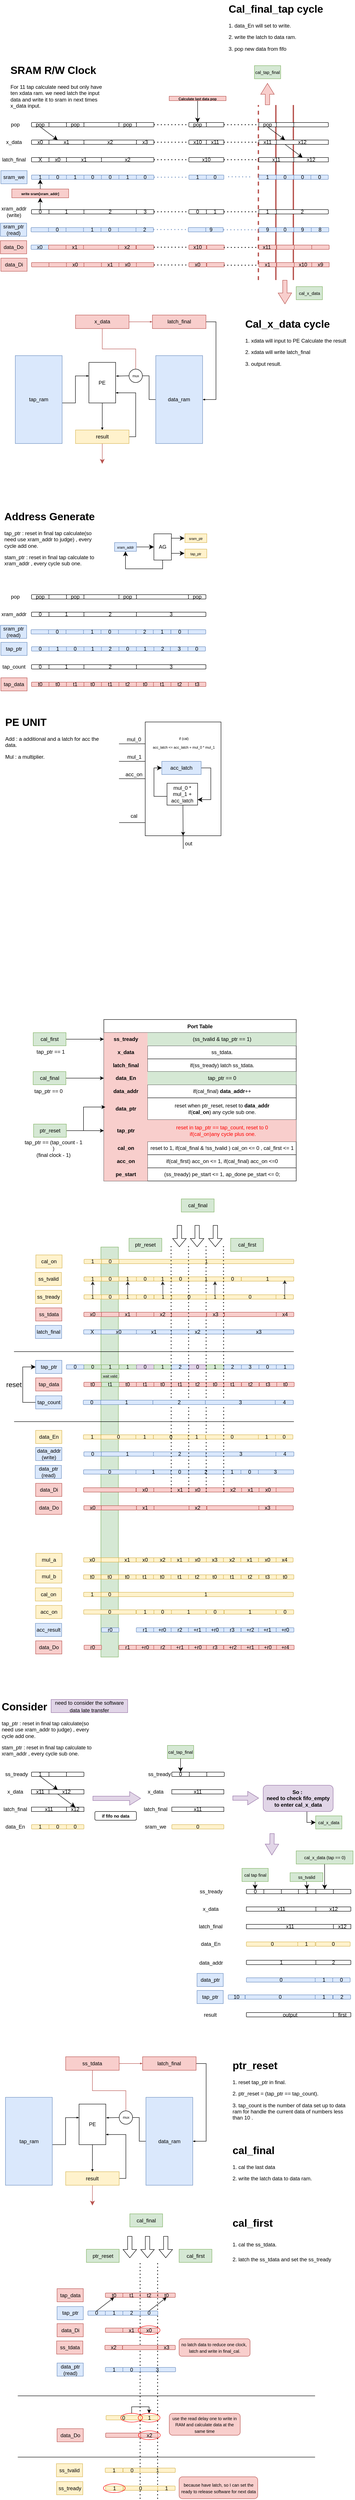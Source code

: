 <mxfile version="24.8.1">
  <diagram name="第 1 页" id="EjcDb8vZrtrxUT8pf2Qq">
    <mxGraphModel dx="1584" dy="2037" grid="1" gridSize="10" guides="1" tooltips="1" connect="1" arrows="1" fold="1" page="1" pageScale="1" pageWidth="827" pageHeight="1169" math="0" shadow="0">
      <root>
        <mxCell id="0" />
        <mxCell id="1" parent="0" />
        <mxCell id="ADW4sjk5iQ4iqt00dLDg-1" value="" style="rounded=0;whiteSpace=wrap;html=1;fillColor=#d5e8d4;strokeColor=#82b366;" vertex="1" parent="1">
          <mxGeometry x="239.75" y="1700" width="40" height="937" as="geometry" />
        </mxCell>
        <mxCell id="7OSFac52b7fZNywMgHIq-33" value="" style="endArrow=none;html=1;rounded=0;fontSize=12;startSize=8;endSize=8;curved=1;fillColor=#f8cecc;strokeColor=#b85450;strokeWidth=3;" parent="1" edge="1">
          <mxGeometry width="50" height="50" relative="1" as="geometry">
            <mxPoint x="640" y="-510" as="sourcePoint" />
            <mxPoint x="640" y="-910" as="targetPoint" />
          </mxGeometry>
        </mxCell>
        <mxCell id="7OSFac52b7fZNywMgHIq-34" value="" style="endArrow=none;html=1;rounded=0;fontSize=12;startSize=8;endSize=8;curved=1;fillColor=#f8cecc;strokeColor=#b85450;strokeWidth=3;" parent="1" edge="1">
          <mxGeometry width="50" height="50" relative="1" as="geometry">
            <mxPoint x="680" y="-510" as="sourcePoint" />
            <mxPoint x="680" y="-910" as="targetPoint" />
          </mxGeometry>
        </mxCell>
        <mxCell id="7OSFac52b7fZNywMgHIq-135" value="" style="endArrow=none;html=1;rounded=0;fontSize=12;startSize=8;endSize=8;curved=1;fillColor=#f8cecc;strokeColor=#b85450;strokeWidth=3;dashed=1;" parent="1" edge="1">
          <mxGeometry width="50" height="50" relative="1" as="geometry">
            <mxPoint x="600" y="-510" as="sourcePoint" />
            <mxPoint x="600" y="-910" as="targetPoint" />
          </mxGeometry>
        </mxCell>
        <mxCell id="zbdh6VpdfGGvIS89XVBJ-1" value="pop" style="rounded=1;whiteSpace=wrap;html=1;" parent="1" vertex="1">
          <mxGeometry x="81" y="-870" width="40" height="10" as="geometry" />
        </mxCell>
        <mxCell id="zbdh6VpdfGGvIS89XVBJ-4" value="pop" style="rounded=1;whiteSpace=wrap;html=1;" parent="1" vertex="1">
          <mxGeometry x="161" y="-870" width="40" height="10" as="geometry" />
        </mxCell>
        <mxCell id="zbdh6VpdfGGvIS89XVBJ-5" value="" style="rounded=1;whiteSpace=wrap;html=1;" parent="1" vertex="1">
          <mxGeometry x="201" y="-870" width="80" height="10" as="geometry" />
        </mxCell>
        <mxCell id="zbdh6VpdfGGvIS89XVBJ-6" value="x0" style="rounded=1;whiteSpace=wrap;html=1;" parent="1" vertex="1">
          <mxGeometry x="81" y="-830" width="40" height="10" as="geometry" />
        </mxCell>
        <mxCell id="zbdh6VpdfGGvIS89XVBJ-7" value="x1" style="rounded=1;whiteSpace=wrap;html=1;" parent="1" vertex="1">
          <mxGeometry x="121" y="-830" width="80" height="10" as="geometry" />
        </mxCell>
        <mxCell id="zbdh6VpdfGGvIS89XVBJ-21" value="0" style="rounded=1;whiteSpace=wrap;html=1;fillColor=#dae8fc;strokeColor=#6c8ebf;" parent="1" vertex="1">
          <mxGeometry x="81" y="328" width="40" height="10" as="geometry" />
        </mxCell>
        <mxCell id="zbdh6VpdfGGvIS89XVBJ-22" value="1" style="rounded=1;whiteSpace=wrap;html=1;fillColor=#dae8fc;strokeColor=#6c8ebf;" parent="1" vertex="1">
          <mxGeometry x="121" y="328" width="40" height="10" as="geometry" />
        </mxCell>
        <mxCell id="zbdh6VpdfGGvIS89XVBJ-23" value="0" style="rounded=1;whiteSpace=wrap;html=1;fillColor=#dae8fc;strokeColor=#6c8ebf;" parent="1" vertex="1">
          <mxGeometry x="161" y="328" width="40" height="10" as="geometry" />
        </mxCell>
        <mxCell id="zbdh6VpdfGGvIS89XVBJ-24" value="1" style="rounded=1;whiteSpace=wrap;html=1;fillColor=#dae8fc;strokeColor=#6c8ebf;" parent="1" vertex="1">
          <mxGeometry x="201" y="328" width="40" height="10" as="geometry" />
        </mxCell>
        <mxCell id="zbdh6VpdfGGvIS89XVBJ-25" value="2" style="rounded=1;whiteSpace=wrap;html=1;fillColor=#dae8fc;strokeColor=#6c8ebf;" parent="1" vertex="1">
          <mxGeometry x="241" y="328" width="40" height="10" as="geometry" />
        </mxCell>
        <mxCell id="zbdh6VpdfGGvIS89XVBJ-31" value="x_data" style="text;html=1;align=center;verticalAlign=middle;whiteSpace=wrap;rounded=0;" parent="1" vertex="1">
          <mxGeometry x="11" y="-840" width="60" height="30" as="geometry" />
        </mxCell>
        <mxCell id="zbdh6VpdfGGvIS89XVBJ-32" value="X" style="rounded=1;whiteSpace=wrap;html=1;" parent="1" vertex="1">
          <mxGeometry x="81" y="-790" width="40" height="10" as="geometry" />
        </mxCell>
        <mxCell id="zbdh6VpdfGGvIS89XVBJ-33" value="x0" style="rounded=1;whiteSpace=wrap;html=1;" parent="1" vertex="1">
          <mxGeometry x="121" y="-790" width="40" height="10" as="geometry" />
        </mxCell>
        <mxCell id="zbdh6VpdfGGvIS89XVBJ-34" value="x1" style="rounded=1;whiteSpace=wrap;html=1;" parent="1" vertex="1">
          <mxGeometry x="161" y="-790" width="80" height="10" as="geometry" />
        </mxCell>
        <mxCell id="zbdh6VpdfGGvIS89XVBJ-36" value="x2" style="rounded=1;whiteSpace=wrap;html=1;" parent="1" vertex="1">
          <mxGeometry x="241" y="-790" width="120" height="10" as="geometry" />
        </mxCell>
        <mxCell id="zbdh6VpdfGGvIS89XVBJ-37" value="latch_final" style="text;html=1;align=center;verticalAlign=middle;whiteSpace=wrap;rounded=0;" parent="1" vertex="1">
          <mxGeometry x="11" y="-800" width="60" height="30" as="geometry" />
        </mxCell>
        <mxCell id="zbdh6VpdfGGvIS89XVBJ-39" value="tap_ptr" style="text;html=1;align=center;verticalAlign=middle;whiteSpace=wrap;rounded=0;fillColor=#dae8fc;strokeColor=#6c8ebf;" parent="1" vertex="1">
          <mxGeometry x="11" y="318" width="60" height="30" as="geometry" />
        </mxCell>
        <mxCell id="7OSFac52b7fZNywMgHIq-132" style="edgeStyle=none;curved=1;rounded=0;orthogonalLoop=1;jettySize=auto;html=1;exitX=0.5;exitY=0;exitDx=0;exitDy=0;fontSize=12;startSize=8;endSize=8;" parent="1" source="zbdh6VpdfGGvIS89XVBJ-41" target="7OSFac52b7fZNywMgHIq-129" edge="1">
          <mxGeometry relative="1" as="geometry" />
        </mxCell>
        <mxCell id="zbdh6VpdfGGvIS89XVBJ-41" value="0" style="rounded=1;whiteSpace=wrap;html=1;" parent="1" vertex="1">
          <mxGeometry x="81" y="-671" width="40" height="10" as="geometry" />
        </mxCell>
        <mxCell id="zbdh6VpdfGGvIS89XVBJ-42" value="1" style="rounded=1;whiteSpace=wrap;html=1;" parent="1" vertex="1">
          <mxGeometry x="121" y="-671" width="80" height="10" as="geometry" />
        </mxCell>
        <mxCell id="zbdh6VpdfGGvIS89XVBJ-45" value="3" style="rounded=1;whiteSpace=wrap;html=1;" parent="1" vertex="1">
          <mxGeometry x="321" y="-671" width="40" height="10" as="geometry" />
        </mxCell>
        <mxCell id="zbdh6VpdfGGvIS89XVBJ-46" value="xram_addr&lt;div&gt;(write)&lt;/div&gt;" style="text;html=1;align=center;verticalAlign=middle;whiteSpace=wrap;rounded=0;" parent="1" vertex="1">
          <mxGeometry x="11" y="-681" width="60" height="30" as="geometry" />
        </mxCell>
        <mxCell id="zbdh6VpdfGGvIS89XVBJ-53" value="1" style="rounded=1;whiteSpace=wrap;html=1;fillColor=#dae8fc;strokeColor=#6c8ebf;" parent="1" vertex="1">
          <mxGeometry x="81" y="-750" width="40" height="10" as="geometry" />
        </mxCell>
        <mxCell id="zbdh6VpdfGGvIS89XVBJ-54" value="0" style="rounded=1;whiteSpace=wrap;html=1;fillColor=#dae8fc;strokeColor=#6c8ebf;" parent="1" vertex="1">
          <mxGeometry x="121" y="-750" width="40" height="10" as="geometry" />
        </mxCell>
        <mxCell id="zbdh6VpdfGGvIS89XVBJ-55" value="1" style="rounded=1;whiteSpace=wrap;html=1;fillColor=#dae8fc;strokeColor=#6c8ebf;" parent="1" vertex="1">
          <mxGeometry x="161" y="-750" width="40" height="10" as="geometry" />
        </mxCell>
        <mxCell id="zbdh6VpdfGGvIS89XVBJ-56" value="0" style="rounded=1;whiteSpace=wrap;html=1;fillColor=#dae8fc;strokeColor=#6c8ebf;" parent="1" vertex="1">
          <mxGeometry x="201" y="-750" width="40" height="10" as="geometry" />
        </mxCell>
        <mxCell id="zbdh6VpdfGGvIS89XVBJ-57" value="0" style="rounded=1;whiteSpace=wrap;html=1;fillColor=#dae8fc;strokeColor=#6c8ebf;" parent="1" vertex="1">
          <mxGeometry x="241" y="-750" width="40" height="10" as="geometry" />
        </mxCell>
        <mxCell id="zbdh6VpdfGGvIS89XVBJ-58" value="sram_we" style="text;html=1;align=center;verticalAlign=middle;whiteSpace=wrap;rounded=0;fillColor=#dae8fc;strokeColor=#6c8ebf;" parent="1" vertex="1">
          <mxGeometry x="11" y="-760" width="60" height="30" as="geometry" />
        </mxCell>
        <mxCell id="zbdh6VpdfGGvIS89XVBJ-60" value="0" style="rounded=1;whiteSpace=wrap;html=1;fillColor=#dae8fc;strokeColor=#6c8ebf;" parent="1" vertex="1">
          <mxGeometry x="281" y="328" width="40" height="10" as="geometry" />
        </mxCell>
        <mxCell id="zbdh6VpdfGGvIS89XVBJ-66" value="1" style="rounded=1;whiteSpace=wrap;html=1;fillColor=#dae8fc;strokeColor=#6c8ebf;" parent="1" vertex="1">
          <mxGeometry x="281" y="-750" width="40" height="10" as="geometry" />
        </mxCell>
        <mxCell id="zbdh6VpdfGGvIS89XVBJ-68" value="1" style="rounded=1;whiteSpace=wrap;html=1;fillColor=#dae8fc;strokeColor=#6c8ebf;" parent="1" vertex="1">
          <mxGeometry x="321" y="328" width="40" height="10" as="geometry" />
        </mxCell>
        <mxCell id="zbdh6VpdfGGvIS89XVBJ-71" value="" style="rounded=1;whiteSpace=wrap;html=1;" parent="1" vertex="1">
          <mxGeometry x="321" y="-870" width="40" height="10" as="geometry" />
        </mxCell>
        <mxCell id="zbdh6VpdfGGvIS89XVBJ-74" value="0" style="rounded=1;whiteSpace=wrap;html=1;fillColor=#dae8fc;strokeColor=#6c8ebf;" parent="1" vertex="1">
          <mxGeometry x="321" y="-750" width="40" height="10" as="geometry" />
        </mxCell>
        <mxCell id="zbdh6VpdfGGvIS89XVBJ-100" value="" style="rounded=1;whiteSpace=wrap;html=1;" parent="1" vertex="1">
          <mxGeometry x="121" y="-870" width="40" height="10" as="geometry" />
        </mxCell>
        <mxCell id="zbdh6VpdfGGvIS89XVBJ-109" value="2" style="rounded=1;whiteSpace=wrap;html=1;" parent="1" vertex="1">
          <mxGeometry x="201" y="-671" width="120" height="10" as="geometry" />
        </mxCell>
        <mxCell id="7OSFac52b7fZNywMgHIq-19" style="edgeStyle=none;curved=1;rounded=0;orthogonalLoop=1;jettySize=auto;html=1;exitX=0.5;exitY=1;exitDx=0;exitDy=0;entryX=0.5;entryY=0;entryDx=0;entryDy=0;fontSize=12;startSize=8;endSize=8;" parent="1" edge="1">
          <mxGeometry relative="1" as="geometry">
            <mxPoint x="621" y="-860" as="sourcePoint" />
            <mxPoint x="661" y="-830" as="targetPoint" />
          </mxGeometry>
        </mxCell>
        <mxCell id="lEjgdPn8LzuLTRAEh8SZ-2" value="pop" style="rounded=1;whiteSpace=wrap;html=1;" parent="1" vertex="1">
          <mxGeometry x="441" y="-870" width="40" height="10" as="geometry" />
        </mxCell>
        <mxCell id="lEjgdPn8LzuLTRAEh8SZ-3" value="x10" style="rounded=1;whiteSpace=wrap;html=1;" parent="1" vertex="1">
          <mxGeometry x="441" y="-830" width="40" height="10" as="geometry" />
        </mxCell>
        <mxCell id="lEjgdPn8LzuLTRAEh8SZ-7" value="0" style="rounded=1;whiteSpace=wrap;html=1;" parent="1" vertex="1">
          <mxGeometry x="441" y="-671" width="40" height="10" as="geometry" />
        </mxCell>
        <mxCell id="lEjgdPn8LzuLTRAEh8SZ-8" value="1" style="rounded=1;whiteSpace=wrap;html=1;fillColor=#dae8fc;strokeColor=#6c8ebf;" parent="1" vertex="1">
          <mxGeometry x="441" y="-750" width="40" height="10" as="geometry" />
        </mxCell>
        <mxCell id="lEjgdPn8LzuLTRAEh8SZ-9" value="" style="endArrow=none;dashed=1;html=1;dashPattern=1 3;strokeWidth=2;rounded=0;exitX=1;exitY=0.5;exitDx=0;exitDy=0;entryX=0;entryY=0.5;entryDx=0;entryDy=0;fillColor=#dae8fc;strokeColor=#6c8ebf;" parent="1" source="zbdh6VpdfGGvIS89XVBJ-74" target="lEjgdPn8LzuLTRAEh8SZ-8" edge="1">
          <mxGeometry width="50" height="50" relative="1" as="geometry">
            <mxPoint x="371" y="-745.29" as="sourcePoint" />
            <mxPoint x="425" y="-745" as="targetPoint" />
          </mxGeometry>
        </mxCell>
        <mxCell id="lEjgdPn8LzuLTRAEh8SZ-12" value="" style="endArrow=none;dashed=1;html=1;dashPattern=1 3;strokeWidth=2;rounded=0;exitX=1;exitY=0.5;exitDx=0;exitDy=0;entryX=0;entryY=0.5;entryDx=0;entryDy=0;" parent="1" source="zbdh6VpdfGGvIS89XVBJ-45" target="lEjgdPn8LzuLTRAEh8SZ-7" edge="1">
          <mxGeometry width="50" height="50" relative="1" as="geometry">
            <mxPoint x="381" y="-666" as="sourcePoint" />
            <mxPoint x="435" y="-665.71" as="targetPoint" />
          </mxGeometry>
        </mxCell>
        <mxCell id="lEjgdPn8LzuLTRAEh8SZ-14" value="" style="endArrow=none;dashed=1;html=1;dashPattern=1 3;strokeWidth=2;rounded=0;exitX=1;exitY=0.5;exitDx=0;exitDy=0;entryX=0;entryY=0.5;entryDx=0;entryDy=0;" parent="1" source="zbdh6VpdfGGvIS89XVBJ-71" target="lEjgdPn8LzuLTRAEh8SZ-2" edge="1">
          <mxGeometry width="50" height="50" relative="1" as="geometry">
            <mxPoint x="371" y="-865.86" as="sourcePoint" />
            <mxPoint x="425" y="-865.57" as="targetPoint" />
          </mxGeometry>
        </mxCell>
        <mxCell id="lEjgdPn8LzuLTRAEh8SZ-15" value="" style="endArrow=none;dashed=1;html=1;dashPattern=1 3;strokeWidth=2;rounded=0;exitX=1;exitY=0.5;exitDx=0;exitDy=0;entryX=0;entryY=0.5;entryDx=0;entryDy=0;" parent="1" target="lEjgdPn8LzuLTRAEh8SZ-3" edge="1">
          <mxGeometry width="50" height="50" relative="1" as="geometry">
            <mxPoint x="361" y="-825" as="sourcePoint" />
            <mxPoint x="425" y="-825.28" as="targetPoint" />
          </mxGeometry>
        </mxCell>
        <mxCell id="lEjgdPn8LzuLTRAEh8SZ-16" value="" style="endArrow=none;dashed=1;html=1;dashPattern=1 3;strokeWidth=2;rounded=0;exitX=1;exitY=0.5;exitDx=0;exitDy=0;entryX=0;entryY=0.5;entryDx=0;entryDy=0;" parent="1" source="zbdh6VpdfGGvIS89XVBJ-36" edge="1">
          <mxGeometry width="50" height="50" relative="1" as="geometry">
            <mxPoint x="371" y="-785.57" as="sourcePoint" />
            <mxPoint x="441" y="-785" as="targetPoint" />
          </mxGeometry>
        </mxCell>
        <mxCell id="7OSFac52b7fZNywMgHIq-23" style="edgeStyle=none;curved=1;rounded=0;orthogonalLoop=1;jettySize=auto;html=1;exitX=0.5;exitY=1;exitDx=0;exitDy=0;entryX=0.5;entryY=0;entryDx=0;entryDy=0;fontSize=12;startSize=8;endSize=8;" parent="1" edge="1">
          <mxGeometry relative="1" as="geometry">
            <mxPoint x="661" y="-820" as="sourcePoint" />
            <mxPoint x="701" y="-790" as="targetPoint" />
          </mxGeometry>
        </mxCell>
        <mxCell id="lEjgdPn8LzuLTRAEh8SZ-17" value="x11" style="rounded=1;whiteSpace=wrap;html=1;arcSize=0;" parent="1" vertex="1">
          <mxGeometry x="481" y="-830" width="40" height="10" as="geometry" />
        </mxCell>
        <mxCell id="lEjgdPn8LzuLTRAEh8SZ-18" value="1" style="rounded=1;whiteSpace=wrap;html=1;" parent="1" vertex="1">
          <mxGeometry x="481" y="-671" width="40" height="10" as="geometry" />
        </mxCell>
        <mxCell id="7OSFac52b7fZNywMgHIq-1" value="0" style="rounded=1;whiteSpace=wrap;html=1;fillColor=#dae8fc;strokeColor=#6c8ebf;" parent="1" vertex="1">
          <mxGeometry x="481" y="-750" width="40" height="10" as="geometry" />
        </mxCell>
        <mxCell id="7OSFac52b7fZNywMgHIq-2" value="" style="endArrow=none;dashed=1;html=1;dashPattern=1 3;strokeWidth=2;rounded=0;entryX=0;entryY=0.5;entryDx=0;entryDy=0;exitX=1;exitY=0.5;exitDx=0;exitDy=0;" parent="1" source="lEjgdPn8LzuLTRAEh8SZ-17" target="7OSFac52b7fZNywMgHIq-21" edge="1">
          <mxGeometry width="50" height="50" relative="1" as="geometry">
            <mxPoint x="531" y="-825.34" as="sourcePoint" />
            <mxPoint x="591" y="-825" as="targetPoint" />
          </mxGeometry>
        </mxCell>
        <mxCell id="7OSFac52b7fZNywMgHIq-3" value="x12" style="rounded=1;whiteSpace=wrap;html=1;arcSize=0;" parent="1" vertex="1">
          <mxGeometry x="641" y="-830" width="119" height="10" as="geometry" />
        </mxCell>
        <mxCell id="7OSFac52b7fZNywMgHIq-5" value="" style="endArrow=none;dashed=1;html=1;dashPattern=1 3;strokeWidth=2;rounded=0;fillColor=#dae8fc;strokeColor=#6c8ebf;" parent="1" edge="1">
          <mxGeometry width="50" height="50" relative="1" as="geometry">
            <mxPoint x="531" y="-746" as="sourcePoint" />
            <mxPoint x="585" y="-745.71" as="targetPoint" />
          </mxGeometry>
        </mxCell>
        <mxCell id="7OSFac52b7fZNywMgHIq-8" value="" style="endArrow=none;dashed=1;html=1;dashPattern=1 3;strokeWidth=2;rounded=0;exitX=1;exitY=0.5;exitDx=0;exitDy=0;entryX=0;entryY=0.5;entryDx=0;entryDy=0;" parent="1" source="lEjgdPn8LzuLTRAEh8SZ-18" target="7OSFac52b7fZNywMgHIq-46" edge="1">
          <mxGeometry width="50" height="50" relative="1" as="geometry">
            <mxPoint x="533" y="-666.69" as="sourcePoint" />
            <mxPoint x="587" y="-666.4" as="targetPoint" />
          </mxGeometry>
        </mxCell>
        <mxCell id="7OSFac52b7fZNywMgHIq-9" value="pop" style="rounded=1;whiteSpace=wrap;html=1;" parent="1" vertex="1">
          <mxGeometry x="601" y="-870" width="40" height="10" as="geometry" />
        </mxCell>
        <mxCell id="7OSFac52b7fZNywMgHIq-12" value="" style="endArrow=none;dashed=1;html=1;dashPattern=1 3;strokeWidth=2;rounded=0;exitX=1;exitY=0.5;exitDx=0;exitDy=0;entryX=0;entryY=0.5;entryDx=0;entryDy=0;" parent="1" source="7OSFac52b7fZNywMgHIq-18" target="7OSFac52b7fZNywMgHIq-9" edge="1">
          <mxGeometry width="50" height="50" relative="1" as="geometry">
            <mxPoint x="531" y="-865.34" as="sourcePoint" />
            <mxPoint x="585" y="-865.05" as="targetPoint" />
          </mxGeometry>
        </mxCell>
        <mxCell id="7OSFac52b7fZNywMgHIq-14" value="1" style="rounded=1;whiteSpace=wrap;html=1;fillColor=#dae8fc;strokeColor=#6c8ebf;" parent="1" vertex="1">
          <mxGeometry x="601" y="-750" width="40" height="10" as="geometry" />
        </mxCell>
        <mxCell id="7OSFac52b7fZNywMgHIq-15" value="" style="endArrow=classic;html=1;rounded=0;fontSize=12;startSize=8;endSize=8;curved=1;entryX=0.5;entryY=0;entryDx=0;entryDy=0;" parent="1" target="lEjgdPn8LzuLTRAEh8SZ-2" edge="1">
          <mxGeometry width="50" height="50" relative="1" as="geometry">
            <mxPoint x="461" y="-920" as="sourcePoint" />
            <mxPoint x="511" y="-970" as="targetPoint" />
          </mxGeometry>
        </mxCell>
        <mxCell id="7OSFac52b7fZNywMgHIq-17" value="&lt;p style=&quot;line-height: 100%;&quot;&gt;&lt;font style=&quot;font-size: 8px;&quot;&gt;&lt;b&gt;Calculate last data pop&lt;/b&gt;&lt;/font&gt;&lt;/p&gt;" style="text;html=1;align=center;verticalAlign=middle;whiteSpace=wrap;rounded=0;fontSize=16;fillColor=#f8cecc;strokeColor=#b85450;" parent="1" vertex="1">
          <mxGeometry x="396" y="-930" width="130" height="10" as="geometry" />
        </mxCell>
        <mxCell id="7OSFac52b7fZNywMgHIq-18" value="" style="rounded=1;whiteSpace=wrap;html=1;" parent="1" vertex="1">
          <mxGeometry x="481" y="-870" width="40" height="10" as="geometry" />
        </mxCell>
        <mxCell id="7OSFac52b7fZNywMgHIq-20" value="x10" style="rounded=1;whiteSpace=wrap;html=1;" parent="1" vertex="1">
          <mxGeometry x="441" y="-790" width="80" height="10" as="geometry" />
        </mxCell>
        <mxCell id="7OSFac52b7fZNywMgHIq-21" value="x11" style="rounded=1;whiteSpace=wrap;html=1;arcSize=0;" parent="1" vertex="1">
          <mxGeometry x="601" y="-830" width="40" height="10" as="geometry" />
        </mxCell>
        <mxCell id="7OSFac52b7fZNywMgHIq-22" style="edgeStyle=none;curved=1;rounded=0;orthogonalLoop=1;jettySize=auto;html=1;exitX=0.5;exitY=1;exitDx=0;exitDy=0;entryX=0.5;entryY=0;entryDx=0;entryDy=0;fontSize=12;startSize=8;endSize=8;" parent="1" edge="1">
          <mxGeometry relative="1" as="geometry">
            <mxPoint x="101" y="-860" as="sourcePoint" />
            <mxPoint x="141" y="-830" as="targetPoint" />
          </mxGeometry>
        </mxCell>
        <mxCell id="7OSFac52b7fZNywMgHIq-24" value="0" style="rounded=1;whiteSpace=wrap;html=1;fillColor=#dae8fc;strokeColor=#6c8ebf;" parent="1" vertex="1">
          <mxGeometry x="641" y="-750" width="40" height="10" as="geometry" />
        </mxCell>
        <mxCell id="7OSFac52b7fZNywMgHIq-25" value="x11" style="rounded=1;whiteSpace=wrap;html=1;arcSize=0;" parent="1" vertex="1">
          <mxGeometry x="601" y="-790" width="80" height="10" as="geometry" />
        </mxCell>
        <mxCell id="7OSFac52b7fZNywMgHIq-26" value="x12" style="rounded=1;whiteSpace=wrap;html=1;arcSize=0;" parent="1" vertex="1">
          <mxGeometry x="681" y="-790" width="79" height="10" as="geometry" />
        </mxCell>
        <mxCell id="7OSFac52b7fZNywMgHIq-27" value="" style="endArrow=none;dashed=1;html=1;dashPattern=1 3;strokeWidth=2;rounded=0;entryX=0;entryY=0.5;entryDx=0;entryDy=0;exitX=1;exitY=0.5;exitDx=0;exitDy=0;" parent="1" source="7OSFac52b7fZNywMgHIq-20" target="7OSFac52b7fZNywMgHIq-25" edge="1">
          <mxGeometry width="50" height="50" relative="1" as="geometry">
            <mxPoint x="561" y="-785" as="sourcePoint" />
            <mxPoint x="591" y="-790" as="targetPoint" />
          </mxGeometry>
        </mxCell>
        <mxCell id="7OSFac52b7fZNywMgHIq-28" value="" style="shape=flexArrow;endArrow=classic;html=1;rounded=0;fontSize=12;startSize=8;endSize=8;curved=1;fillColor=#f8cecc;strokeColor=#b85450;" parent="1" edge="1">
          <mxGeometry width="50" height="50" relative="1" as="geometry">
            <mxPoint x="660.55" y="-510" as="sourcePoint" />
            <mxPoint x="660.817" y="-455" as="targetPoint" />
          </mxGeometry>
        </mxCell>
        <mxCell id="7OSFac52b7fZNywMgHIq-32" value="&lt;h1 style=&quot;margin-top: 0px;&quot;&gt;Cal_x_data cycle&amp;nbsp; &amp;nbsp;&lt;/h1&gt;&lt;p&gt;1. xdata will input to PE Calculate the result&lt;/p&gt;&lt;p&gt;2. xdata will write latch_final&lt;/p&gt;&lt;p&gt;3. output result.&lt;/p&gt;" style="text;html=1;whiteSpace=wrap;overflow=hidden;rounded=0;" parent="1" vertex="1">
          <mxGeometry x="568" y="-430" width="252" height="130" as="geometry" />
        </mxCell>
        <mxCell id="7OSFac52b7fZNywMgHIq-35" value="pop" style="text;html=1;align=center;verticalAlign=middle;whiteSpace=wrap;rounded=0;" parent="1" vertex="1">
          <mxGeometry x="14" y="-880" width="60" height="30" as="geometry" />
        </mxCell>
        <mxCell id="7OSFac52b7fZNywMgHIq-39" value="" style="rounded=1;whiteSpace=wrap;html=1;" parent="1" vertex="1">
          <mxGeometry x="641" y="-870" width="40" height="10" as="geometry" />
        </mxCell>
        <mxCell id="7OSFac52b7fZNywMgHIq-41" value="" style="rounded=1;whiteSpace=wrap;html=1;" parent="1" vertex="1">
          <mxGeometry x="681" y="-870" width="79" height="10" as="geometry" />
        </mxCell>
        <mxCell id="7OSFac52b7fZNywMgHIq-42" value="0" style="rounded=1;whiteSpace=wrap;html=1;fillColor=#dae8fc;strokeColor=#6c8ebf;" parent="1" vertex="1">
          <mxGeometry x="681" y="-750" width="40" height="10" as="geometry" />
        </mxCell>
        <mxCell id="7OSFac52b7fZNywMgHIq-45" value="2" style="rounded=1;whiteSpace=wrap;html=1;" parent="1" vertex="1">
          <mxGeometry x="641" y="-671" width="119" height="10" as="geometry" />
        </mxCell>
        <mxCell id="7OSFac52b7fZNywMgHIq-46" value="1" style="rounded=1;whiteSpace=wrap;html=1;" parent="1" vertex="1">
          <mxGeometry x="601" y="-671" width="40" height="10" as="geometry" />
        </mxCell>
        <mxCell id="7OSFac52b7fZNywMgHIq-52" value="&lt;h1 style=&quot;margin-top: 0px;&quot;&gt;SRAM R/W Clock&lt;/h1&gt;&lt;p&gt;For 11 tap calculate need but only have ten xdata ram. we need latch the input data and write it to sram in next times x_data input.&lt;/p&gt;" style="text;html=1;whiteSpace=wrap;overflow=hidden;rounded=0;" parent="1" vertex="1">
          <mxGeometry x="31" y="-1010" width="230" height="120" as="geometry" />
        </mxCell>
        <mxCell id="7OSFac52b7fZNywMgHIq-53" value="&lt;h1 style=&quot;margin-top: 0px;&quot;&gt;Address Generate&lt;/h1&gt;&lt;p&gt;tap_ptr : reset in final tap calculate(so need use xram_addr to judge) , every cycle add one.&lt;/p&gt;&lt;p&gt;stam_ptr : reset in final tap calculate to xram_addr , every cycle sub one.&amp;nbsp;&lt;/p&gt;&lt;p&gt;&lt;br&gt;&lt;/p&gt;&lt;p&gt;&lt;br&gt;&lt;/p&gt;" style="text;html=1;whiteSpace=wrap;overflow=hidden;rounded=0;" parent="1" vertex="1">
          <mxGeometry x="17" y="10" width="220" height="190" as="geometry" />
        </mxCell>
        <mxCell id="7OSFac52b7fZNywMgHIq-91" style="edgeStyle=elbowEdgeStyle;rounded=0;orthogonalLoop=1;jettySize=auto;html=1;exitX=0.5;exitY=1;exitDx=0;exitDy=0;fontSize=12;startSize=8;endSize=8;elbow=vertical;entryX=0.5;entryY=1;entryDx=0;entryDy=0;" parent="1" source="7OSFac52b7fZNywMgHIq-82" target="7OSFac52b7fZNywMgHIq-87" edge="1">
          <mxGeometry relative="1" as="geometry">
            <mxPoint x="380.759" y="160" as="targetPoint" />
            <Array as="points">
              <mxPoint x="341" y="150" />
            </Array>
          </mxGeometry>
        </mxCell>
        <mxCell id="7OSFac52b7fZNywMgHIq-82" value="AG" style="rounded=0;whiteSpace=wrap;html=1;" parent="1" vertex="1">
          <mxGeometry x="361" y="70" width="40" height="60" as="geometry" />
        </mxCell>
        <mxCell id="7OSFac52b7fZNywMgHIq-83" value="" style="endArrow=classic;html=1;rounded=0;fontSize=12;startSize=8;endSize=8;curved=1;entryX=0;entryY=0.5;entryDx=0;entryDy=0;" parent="1" target="7OSFac52b7fZNywMgHIq-82" edge="1">
          <mxGeometry width="50" height="50" relative="1" as="geometry">
            <mxPoint x="321" y="100" as="sourcePoint" />
            <mxPoint x="291" y="100" as="targetPoint" />
          </mxGeometry>
        </mxCell>
        <mxCell id="7OSFac52b7fZNywMgHIq-84" value="" style="endArrow=classic;html=1;rounded=0;fontSize=12;startSize=8;endSize=8;curved=1;" parent="1" edge="1">
          <mxGeometry width="50" height="50" relative="1" as="geometry">
            <mxPoint x="401" y="80" as="sourcePoint" />
            <mxPoint x="431" y="80" as="targetPoint" />
          </mxGeometry>
        </mxCell>
        <mxCell id="7OSFac52b7fZNywMgHIq-85" value="" style="endArrow=classic;html=1;rounded=0;fontSize=12;startSize=8;endSize=8;curved=1;" parent="1" edge="1">
          <mxGeometry width="50" height="50" relative="1" as="geometry">
            <mxPoint x="401" y="114.66" as="sourcePoint" />
            <mxPoint x="431" y="114.66" as="targetPoint" />
          </mxGeometry>
        </mxCell>
        <mxCell id="7OSFac52b7fZNywMgHIq-87" value="&lt;p style=&quot;line-height: 100%;&quot;&gt;&lt;font style=&quot;font-size: 8px;&quot;&gt;xram_addr&lt;/font&gt;&lt;/p&gt;" style="text;html=1;align=center;verticalAlign=middle;whiteSpace=wrap;rounded=0;fontSize=16;fillColor=#dae8fc;strokeColor=#6c8ebf;" parent="1" vertex="1">
          <mxGeometry x="271" y="90" width="50" height="20" as="geometry" />
        </mxCell>
        <mxCell id="7OSFac52b7fZNywMgHIq-89" value="&lt;p style=&quot;line-height: 100%;&quot;&gt;&lt;font style=&quot;font-size: 8px;&quot;&gt;sram_ptr&lt;/font&gt;&lt;/p&gt;" style="text;html=1;align=center;verticalAlign=middle;whiteSpace=wrap;rounded=0;fontSize=16;fillColor=#fff2cc;strokeColor=#d6b656;" parent="1" vertex="1">
          <mxGeometry x="432" y="70" width="50" height="20" as="geometry" />
        </mxCell>
        <mxCell id="7OSFac52b7fZNywMgHIq-90" value="&lt;p style=&quot;line-height: 100%;&quot;&gt;&lt;span style=&quot;font-size: 8px;&quot;&gt;tap_ptr&lt;/span&gt;&lt;/p&gt;" style="text;html=1;align=center;verticalAlign=middle;whiteSpace=wrap;rounded=0;fontSize=16;fillColor=#fff2cc;strokeColor=#d6b656;" parent="1" vertex="1">
          <mxGeometry x="432" y="105" width="50" height="20" as="geometry" />
        </mxCell>
        <mxCell id="7OSFac52b7fZNywMgHIq-123" value="x2" style="rounded=1;whiteSpace=wrap;html=1;" parent="1" vertex="1">
          <mxGeometry x="201" y="-830" width="120" height="10" as="geometry" />
        </mxCell>
        <mxCell id="7OSFac52b7fZNywMgHIq-124" value="x3" style="rounded=1;whiteSpace=wrap;html=1;" parent="1" vertex="1">
          <mxGeometry x="321" y="-830" width="40" height="10" as="geometry" />
        </mxCell>
        <mxCell id="7OSFac52b7fZNywMgHIq-125" value="pop" style="rounded=1;whiteSpace=wrap;html=1;" parent="1" vertex="1">
          <mxGeometry x="281" y="-870" width="40" height="10" as="geometry" />
        </mxCell>
        <mxCell id="7OSFac52b7fZNywMgHIq-128" value="" style="endArrow=classic;html=1;rounded=0;fontSize=12;startSize=8;endSize=8;curved=1;entryX=0.5;entryY=1;entryDx=0;entryDy=0;" parent="1" source="7OSFac52b7fZNywMgHIq-129" target="zbdh6VpdfGGvIS89XVBJ-53" edge="1">
          <mxGeometry width="50" height="50" relative="1" as="geometry">
            <mxPoint x="101" y="-686" as="sourcePoint" />
            <mxPoint x="101" y="-636" as="targetPoint" />
          </mxGeometry>
        </mxCell>
        <mxCell id="7OSFac52b7fZNywMgHIq-129" value="&lt;p style=&quot;line-height: 50%;&quot;&gt;&lt;font style=&quot;font-size: 8px;&quot;&gt;&lt;b&gt;write sram[xram_addr]&lt;/b&gt;&lt;/font&gt;&lt;/p&gt;" style="text;html=1;align=center;verticalAlign=middle;whiteSpace=wrap;rounded=0;fontSize=16;fillColor=#f8cecc;strokeColor=#b85450;" parent="1" vertex="1">
          <mxGeometry x="36" y="-718" width="130" height="20" as="geometry" />
        </mxCell>
        <mxCell id="7OSFac52b7fZNywMgHIq-136" value="" style="shape=flexArrow;endArrow=classic;html=1;rounded=0;fontSize=12;startSize=8;endSize=8;curved=1;fillColor=#f8cecc;strokeColor=#b85450;" parent="1" edge="1">
          <mxGeometry width="50" height="50" relative="1" as="geometry">
            <mxPoint x="620.79" y="-910" as="sourcePoint" />
            <mxPoint x="620.79" y="-960" as="targetPoint" />
          </mxGeometry>
        </mxCell>
        <mxCell id="7OSFac52b7fZNywMgHIq-137" value="&lt;p style=&quot;line-height: 100%; font-size: 10px;&quot;&gt;cal_tap_final&lt;/p&gt;" style="text;html=1;align=center;verticalAlign=middle;whiteSpace=wrap;rounded=0;fontSize=16;fillColor=#d5e8d4;strokeColor=#82b366;" parent="1" vertex="1">
          <mxGeometry x="591" y="-1000" width="60" height="30" as="geometry" />
        </mxCell>
        <mxCell id="7OSFac52b7fZNywMgHIq-138" value="&lt;p style=&quot;line-height: 100%; font-size: 10px;&quot;&gt;cal_x_data&lt;/p&gt;" style="text;html=1;align=center;verticalAlign=middle;whiteSpace=wrap;rounded=0;fontSize=16;fillColor=#d5e8d4;strokeColor=#82b366;" parent="1" vertex="1">
          <mxGeometry x="686.5" y="-495" width="60" height="30" as="geometry" />
        </mxCell>
        <mxCell id="7OSFac52b7fZNywMgHIq-141" value="&lt;h1 style=&quot;margin-top: 0px;&quot;&gt;Consider&amp;nbsp;&lt;/h1&gt;&lt;p&gt;tap_ptr : reset in final tap calculate(so need use xram_addr to judge) , every cycle add one.&lt;/p&gt;&lt;p&gt;stam_ptr : reset in final tap calculate to xram_addr , every cycle sub one.&amp;nbsp;&lt;/p&gt;&lt;p&gt;&lt;br&gt;&lt;/p&gt;&lt;p&gt;&lt;br&gt;&lt;/p&gt;" style="text;html=1;whiteSpace=wrap;overflow=hidden;rounded=0;" parent="1" vertex="1">
          <mxGeometry x="11" y="2730" width="220" height="190" as="geometry" />
        </mxCell>
        <mxCell id="7OSFac52b7fZNywMgHIq-144" value="&lt;p style=&quot;line-height: 100%;&quot;&gt;&lt;font style=&quot;font-size: 12px;&quot;&gt;need to consider the software data late transfer&lt;/font&gt;&lt;/p&gt;" style="text;html=1;align=center;verticalAlign=middle;whiteSpace=wrap;rounded=0;fontSize=16;fillColor=#e1d5e7;strokeColor=#9673a6;" parent="1" vertex="1">
          <mxGeometry x="126" y="2734" width="175" height="30" as="geometry" />
        </mxCell>
        <mxCell id="7OSFac52b7fZNywMgHIq-171" value="pop" style="rounded=1;whiteSpace=wrap;html=1;" parent="1" vertex="1">
          <mxGeometry x="81" y="209" width="40" height="10" as="geometry" />
        </mxCell>
        <mxCell id="7OSFac52b7fZNywMgHIq-172" value="pop" style="rounded=1;whiteSpace=wrap;html=1;" parent="1" vertex="1">
          <mxGeometry x="161" y="209" width="40" height="10" as="geometry" />
        </mxCell>
        <mxCell id="7OSFac52b7fZNywMgHIq-173" value="" style="rounded=1;whiteSpace=wrap;html=1;" parent="1" vertex="1">
          <mxGeometry x="201" y="209" width="80" height="10" as="geometry" />
        </mxCell>
        <mxCell id="7OSFac52b7fZNywMgHIq-174" value="" style="rounded=1;whiteSpace=wrap;html=1;" parent="1" vertex="1">
          <mxGeometry x="321" y="209" width="119" height="10" as="geometry" />
        </mxCell>
        <mxCell id="7OSFac52b7fZNywMgHIq-175" value="" style="rounded=1;whiteSpace=wrap;html=1;" parent="1" vertex="1">
          <mxGeometry x="121" y="209" width="40" height="10" as="geometry" />
        </mxCell>
        <mxCell id="7OSFac52b7fZNywMgHIq-181" value="pop" style="text;html=1;align=center;verticalAlign=middle;whiteSpace=wrap;rounded=0;" parent="1" vertex="1">
          <mxGeometry x="14" y="199" width="60" height="30" as="geometry" />
        </mxCell>
        <mxCell id="7OSFac52b7fZNywMgHIq-184" value="pop" style="rounded=1;whiteSpace=wrap;html=1;" parent="1" vertex="1">
          <mxGeometry x="281" y="209" width="40" height="10" as="geometry" />
        </mxCell>
        <mxCell id="7OSFac52b7fZNywMgHIq-186" value="0" style="rounded=1;whiteSpace=wrap;html=1;" parent="1" vertex="1">
          <mxGeometry x="81" y="249" width="40" height="10" as="geometry" />
        </mxCell>
        <mxCell id="7OSFac52b7fZNywMgHIq-187" value="1" style="rounded=1;whiteSpace=wrap;html=1;" parent="1" vertex="1">
          <mxGeometry x="121" y="249" width="80" height="10" as="geometry" />
        </mxCell>
        <mxCell id="7OSFac52b7fZNywMgHIq-188" value="3" style="rounded=1;whiteSpace=wrap;html=1;" parent="1" vertex="1">
          <mxGeometry x="321" y="249" width="159" height="10" as="geometry" />
        </mxCell>
        <mxCell id="7OSFac52b7fZNywMgHIq-189" value="xram_addr" style="text;html=1;align=center;verticalAlign=middle;whiteSpace=wrap;rounded=0;" parent="1" vertex="1">
          <mxGeometry x="11" y="239" width="60" height="30" as="geometry" />
        </mxCell>
        <mxCell id="7OSFac52b7fZNywMgHIq-190" value="2" style="rounded=1;whiteSpace=wrap;html=1;" parent="1" vertex="1">
          <mxGeometry x="201" y="249" width="120" height="10" as="geometry" />
        </mxCell>
        <mxCell id="7OSFac52b7fZNywMgHIq-212" style="edgeStyle=none;curved=1;rounded=0;orthogonalLoop=1;jettySize=auto;html=1;exitX=0.5;exitY=1;exitDx=0;exitDy=0;entryX=0.5;entryY=0;entryDx=0;entryDy=0;fontSize=12;startSize=8;endSize=8;" parent="1" edge="1">
          <mxGeometry relative="1" as="geometry">
            <mxPoint x="101" y="2910" as="sourcePoint" />
            <mxPoint x="141" y="2940" as="targetPoint" />
          </mxGeometry>
        </mxCell>
        <mxCell id="7OSFac52b7fZNywMgHIq-213" style="edgeStyle=none;curved=1;rounded=0;orthogonalLoop=1;jettySize=auto;html=1;exitX=0.5;exitY=1;exitDx=0;exitDy=0;entryX=0.5;entryY=0;entryDx=0;entryDy=0;fontSize=12;startSize=8;endSize=8;" parent="1" edge="1">
          <mxGeometry relative="1" as="geometry">
            <mxPoint x="141" y="2950" as="sourcePoint" />
            <mxPoint x="181" y="2980" as="targetPoint" />
          </mxGeometry>
        </mxCell>
        <mxCell id="7OSFac52b7fZNywMgHIq-214" value="x12" style="rounded=1;whiteSpace=wrap;html=1;arcSize=0;" parent="1" vertex="1">
          <mxGeometry x="121" y="2940" width="80" height="10" as="geometry" />
        </mxCell>
        <mxCell id="7OSFac52b7fZNywMgHIq-215" value="1" style="rounded=1;whiteSpace=wrap;html=1;" parent="1" vertex="1">
          <mxGeometry x="81" y="2900" width="40" height="10" as="geometry" />
        </mxCell>
        <mxCell id="7OSFac52b7fZNywMgHIq-216" value="1" style="rounded=1;whiteSpace=wrap;html=1;fillColor=#fff2cc;strokeColor=#d6b656;" parent="1" vertex="1">
          <mxGeometry x="81" y="3020" width="40" height="10" as="geometry" />
        </mxCell>
        <mxCell id="7OSFac52b7fZNywMgHIq-217" value="x11" style="rounded=1;whiteSpace=wrap;html=1;arcSize=0;" parent="1" vertex="1">
          <mxGeometry x="81" y="2940" width="40" height="10" as="geometry" />
        </mxCell>
        <mxCell id="7OSFac52b7fZNywMgHIq-218" value="0" style="rounded=1;whiteSpace=wrap;html=1;fillColor=#fff2cc;strokeColor=#d6b656;" parent="1" vertex="1">
          <mxGeometry x="121" y="3020" width="40" height="10" as="geometry" />
        </mxCell>
        <mxCell id="7OSFac52b7fZNywMgHIq-219" value="x11" style="rounded=1;whiteSpace=wrap;html=1;arcSize=0;" parent="1" vertex="1">
          <mxGeometry x="81" y="2980" width="80" height="10" as="geometry" />
        </mxCell>
        <mxCell id="7OSFac52b7fZNywMgHIq-220" value="x12" style="rounded=1;whiteSpace=wrap;html=1;arcSize=0;" parent="1" vertex="1">
          <mxGeometry x="161" y="2980" width="40" height="10" as="geometry" />
        </mxCell>
        <mxCell id="7OSFac52b7fZNywMgHIq-221" value="" style="rounded=1;whiteSpace=wrap;html=1;" parent="1" vertex="1">
          <mxGeometry x="121" y="2900" width="40" height="10" as="geometry" />
        </mxCell>
        <mxCell id="7OSFac52b7fZNywMgHIq-222" value="" style="rounded=1;whiteSpace=wrap;html=1;" parent="1" vertex="1">
          <mxGeometry x="161" y="2900" width="40" height="10" as="geometry" />
        </mxCell>
        <mxCell id="7OSFac52b7fZNywMgHIq-223" value="0" style="rounded=1;whiteSpace=wrap;html=1;fillColor=#fff2cc;strokeColor=#d6b656;" parent="1" vertex="1">
          <mxGeometry x="161" y="3020" width="40" height="10" as="geometry" />
        </mxCell>
        <mxCell id="7OSFac52b7fZNywMgHIq-226" value="x_data" style="text;html=1;align=center;verticalAlign=middle;whiteSpace=wrap;rounded=0;" parent="1" vertex="1">
          <mxGeometry x="14" y="2930" width="60" height="30" as="geometry" />
        </mxCell>
        <mxCell id="7OSFac52b7fZNywMgHIq-227" value="latch_final" style="text;html=1;align=center;verticalAlign=middle;whiteSpace=wrap;rounded=0;" parent="1" vertex="1">
          <mxGeometry x="14" y="2970" width="60" height="30" as="geometry" />
        </mxCell>
        <mxCell id="7OSFac52b7fZNywMgHIq-229" value="data_En" style="text;html=1;align=center;verticalAlign=middle;whiteSpace=wrap;rounded=0;" parent="1" vertex="1">
          <mxGeometry x="14" y="3010" width="60" height="30" as="geometry" />
        </mxCell>
        <mxCell id="7OSFac52b7fZNywMgHIq-230" value="ss_tready" style="text;html=1;align=center;verticalAlign=middle;whiteSpace=wrap;rounded=0;" parent="1" vertex="1">
          <mxGeometry x="17" y="2890" width="60" height="30" as="geometry" />
        </mxCell>
        <mxCell id="7OSFac52b7fZNywMgHIq-236" value="0" style="rounded=1;whiteSpace=wrap;html=1;" parent="1" vertex="1">
          <mxGeometry x="402" y="2900" width="40" height="10" as="geometry" />
        </mxCell>
        <mxCell id="7OSFac52b7fZNywMgHIq-237" value="0" style="rounded=1;whiteSpace=wrap;html=1;fillColor=#fff2cc;strokeColor=#d6b656;" parent="1" vertex="1">
          <mxGeometry x="402" y="3020" width="119" height="10" as="geometry" />
        </mxCell>
        <mxCell id="7OSFac52b7fZNywMgHIq-238" value="x11" style="rounded=1;whiteSpace=wrap;html=1;arcSize=0;" parent="1" vertex="1">
          <mxGeometry x="402" y="2940" width="119" height="10" as="geometry" />
        </mxCell>
        <mxCell id="7OSFac52b7fZNywMgHIq-240" value="x11" style="rounded=1;whiteSpace=wrap;html=1;arcSize=0;" parent="1" vertex="1">
          <mxGeometry x="402" y="2980" width="119" height="10" as="geometry" />
        </mxCell>
        <mxCell id="7OSFac52b7fZNywMgHIq-242" value="" style="rounded=1;whiteSpace=wrap;html=1;" parent="1" vertex="1">
          <mxGeometry x="442" y="2900" width="40" height="10" as="geometry" />
        </mxCell>
        <mxCell id="7OSFac52b7fZNywMgHIq-243" value="" style="rounded=1;whiteSpace=wrap;html=1;" parent="1" vertex="1">
          <mxGeometry x="482" y="2900" width="40" height="10" as="geometry" />
        </mxCell>
        <mxCell id="7OSFac52b7fZNywMgHIq-247" value="x_data" style="text;html=1;align=center;verticalAlign=middle;whiteSpace=wrap;rounded=0;" parent="1" vertex="1">
          <mxGeometry x="335" y="2930" width="60" height="30" as="geometry" />
        </mxCell>
        <mxCell id="7OSFac52b7fZNywMgHIq-248" value="latch_final" style="text;html=1;align=center;verticalAlign=middle;whiteSpace=wrap;rounded=0;" parent="1" vertex="1">
          <mxGeometry x="335" y="2970" width="60" height="30" as="geometry" />
        </mxCell>
        <mxCell id="7OSFac52b7fZNywMgHIq-250" value="sram_we" style="text;html=1;align=center;verticalAlign=middle;whiteSpace=wrap;rounded=0;" parent="1" vertex="1">
          <mxGeometry x="335" y="3010" width="60" height="30" as="geometry" />
        </mxCell>
        <mxCell id="7OSFac52b7fZNywMgHIq-251" value="ss_tready" style="text;html=1;align=center;verticalAlign=middle;whiteSpace=wrap;rounded=0;" parent="1" vertex="1">
          <mxGeometry x="344" y="2890" width="60" height="30" as="geometry" />
        </mxCell>
        <mxCell id="7OSFac52b7fZNywMgHIq-252" value="&lt;p style=&quot;line-height: 100%; font-size: 10px;&quot;&gt;cal_tap_final&lt;/p&gt;" style="text;html=1;align=center;verticalAlign=middle;whiteSpace=wrap;rounded=0;fontSize=16;fillColor=#d5e8d4;strokeColor=#82b366;" parent="1" vertex="1">
          <mxGeometry x="392" y="2839" width="60" height="30" as="geometry" />
        </mxCell>
        <mxCell id="7OSFac52b7fZNywMgHIq-253" value="" style="endArrow=classic;html=1;rounded=0;fontSize=12;startSize=8;endSize=8;curved=1;entryX=0.5;entryY=0;entryDx=0;entryDy=0;exitX=0.5;exitY=1;exitDx=0;exitDy=0;" parent="1" source="7OSFac52b7fZNywMgHIq-252" target="7OSFac52b7fZNywMgHIq-236" edge="1">
          <mxGeometry width="50" height="50" relative="1" as="geometry">
            <mxPoint x="431" y="3020" as="sourcePoint" />
            <mxPoint x="481" y="2970" as="targetPoint" />
          </mxGeometry>
        </mxCell>
        <mxCell id="7OSFac52b7fZNywMgHIq-254" value="" style="shape=flexArrow;endArrow=classic;html=1;rounded=0;fontSize=12;startSize=8;endSize=8;curved=1;fillColor=#e1d5e7;strokeColor=#9673a6;" parent="1" edge="1">
          <mxGeometry width="50" height="50" relative="1" as="geometry">
            <mxPoint x="221" y="2960" as="sourcePoint" />
            <mxPoint x="331" y="2960" as="targetPoint" />
          </mxGeometry>
        </mxCell>
        <mxCell id="7OSFac52b7fZNywMgHIq-255" value="&lt;b style=&quot;font-size: 10px;&quot;&gt;if fifo no data&lt;/b&gt;" style="rounded=1;whiteSpace=wrap;html=1;" parent="1" vertex="1">
          <mxGeometry x="226" y="2990" width="95" height="20" as="geometry" />
        </mxCell>
        <mxCell id="7OSFac52b7fZNywMgHIq-257" value="" style="shape=flexArrow;endArrow=classic;html=1;rounded=0;fontSize=12;startSize=8;endSize=8;curved=1;fillColor=#e1d5e7;strokeColor=#9673a6;" parent="1" edge="1">
          <mxGeometry width="50" height="50" relative="1" as="geometry">
            <mxPoint x="541" y="2959.43" as="sourcePoint" />
            <mxPoint x="601" y="2959.43" as="targetPoint" />
          </mxGeometry>
        </mxCell>
        <mxCell id="7OSFac52b7fZNywMgHIq-261" style="edgeStyle=elbowEdgeStyle;rounded=0;orthogonalLoop=1;jettySize=auto;html=1;exitX=0.5;exitY=1;exitDx=0;exitDy=0;entryX=0;entryY=0.5;entryDx=0;entryDy=0;fontSize=12;startSize=8;endSize=8;" parent="1" source="7OSFac52b7fZNywMgHIq-259" target="7OSFac52b7fZNywMgHIq-260" edge="1">
          <mxGeometry relative="1" as="geometry" />
        </mxCell>
        <mxCell id="7OSFac52b7fZNywMgHIq-259" value="&lt;b&gt;So :&amp;nbsp;&lt;/b&gt;&lt;div&gt;&lt;b&gt;need to check fifo_empty to enter cal_x_data&lt;/b&gt;&lt;/div&gt;" style="rounded=1;whiteSpace=wrap;html=1;fillColor=#e1d5e7;strokeColor=#9673a6;" parent="1" vertex="1">
          <mxGeometry x="611" y="2930" width="160" height="60" as="geometry" />
        </mxCell>
        <mxCell id="7OSFac52b7fZNywMgHIq-260" value="&lt;p style=&quot;line-height: 100%; font-size: 10px;&quot;&gt;cal_x_data&lt;/p&gt;" style="text;html=1;align=center;verticalAlign=middle;whiteSpace=wrap;rounded=0;fontSize=16;fillColor=#d5e8d4;strokeColor=#82b366;" parent="1" vertex="1">
          <mxGeometry x="731" y="3000" width="60" height="30" as="geometry" />
        </mxCell>
        <mxCell id="7OSFac52b7fZNywMgHIq-262" value="" style="shape=flexArrow;endArrow=classic;html=1;rounded=0;fontSize=12;startSize=8;endSize=8;curved=1;fillColor=#e1d5e7;strokeColor=#9673a6;" parent="1" edge="1">
          <mxGeometry width="50" height="50" relative="1" as="geometry">
            <mxPoint x="631.31" y="3040" as="sourcePoint" />
            <mxPoint x="630.81" y="3090" as="targetPoint" />
          </mxGeometry>
        </mxCell>
        <mxCell id="7OSFac52b7fZNywMgHIq-263" value="0" style="rounded=1;whiteSpace=wrap;html=1;" parent="1" vertex="1">
          <mxGeometry x="572.5" y="3168" width="40" height="10" as="geometry" />
        </mxCell>
        <mxCell id="7OSFac52b7fZNywMgHIq-264" value="0" style="rounded=1;whiteSpace=wrap;html=1;fillColor=#fff2cc;strokeColor=#d6b656;" parent="1" vertex="1">
          <mxGeometry x="572.5" y="3288" width="117.5" height="10" as="geometry" />
        </mxCell>
        <mxCell id="7OSFac52b7fZNywMgHIq-265" value="x11" style="rounded=1;whiteSpace=wrap;html=1;arcSize=0;" parent="1" vertex="1">
          <mxGeometry x="572.5" y="3208" width="159" height="10" as="geometry" />
        </mxCell>
        <mxCell id="7OSFac52b7fZNywMgHIq-266" value="x11" style="rounded=1;whiteSpace=wrap;html=1;arcSize=0;" parent="1" vertex="1">
          <mxGeometry x="572.5" y="3248" width="199" height="10" as="geometry" />
        </mxCell>
        <mxCell id="7OSFac52b7fZNywMgHIq-267" value="" style="rounded=1;whiteSpace=wrap;html=1;" parent="1" vertex="1">
          <mxGeometry x="612.5" y="3168" width="40" height="10" as="geometry" />
        </mxCell>
        <mxCell id="7OSFac52b7fZNywMgHIq-268" value="" style="rounded=1;whiteSpace=wrap;html=1;" parent="1" vertex="1">
          <mxGeometry x="652.5" y="3168" width="40" height="10" as="geometry" />
        </mxCell>
        <mxCell id="7OSFac52b7fZNywMgHIq-269" value="x_data" style="text;html=1;align=center;verticalAlign=middle;whiteSpace=wrap;rounded=0;" parent="1" vertex="1">
          <mxGeometry x="461" y="3198" width="60" height="30" as="geometry" />
        </mxCell>
        <mxCell id="7OSFac52b7fZNywMgHIq-270" value="latch_final" style="text;html=1;align=center;verticalAlign=middle;whiteSpace=wrap;rounded=0;" parent="1" vertex="1">
          <mxGeometry x="461" y="3238" width="60" height="30" as="geometry" />
        </mxCell>
        <mxCell id="7OSFac52b7fZNywMgHIq-271" value="data_En" style="text;html=1;align=center;verticalAlign=middle;whiteSpace=wrap;rounded=0;" parent="1" vertex="1">
          <mxGeometry x="461" y="3278" width="60" height="30" as="geometry" />
        </mxCell>
        <mxCell id="7OSFac52b7fZNywMgHIq-272" value="ss_tready" style="text;html=1;align=center;verticalAlign=middle;whiteSpace=wrap;rounded=0;" parent="1" vertex="1">
          <mxGeometry x="462" y="3158" width="60" height="30" as="geometry" />
        </mxCell>
        <mxCell id="7OSFac52b7fZNywMgHIq-273" value="&lt;p style=&quot;line-height: 100%; font-size: 10px;&quot;&gt;ss_tvalid&lt;/p&gt;" style="text;html=1;align=center;verticalAlign=middle;whiteSpace=wrap;rounded=0;fontSize=16;fillColor=#d5e8d4;strokeColor=#82b366;" parent="1" vertex="1">
          <mxGeometry x="672.5" y="3130" width="75" height="20" as="geometry" />
        </mxCell>
        <mxCell id="7OSFac52b7fZNywMgHIq-274" value="" style="endArrow=classic;html=1;rounded=0;fontSize=12;startSize=8;endSize=8;curved=1;entryX=0.5;entryY=0;entryDx=0;entryDy=0;exitX=0.5;exitY=1;exitDx=0;exitDy=0;" parent="1" source="7OSFac52b7fZNywMgHIq-273" target="7OSFac52b7fZNywMgHIq-276" edge="1">
          <mxGeometry width="50" height="50" relative="1" as="geometry">
            <mxPoint x="601.5" y="3288" as="sourcePoint" />
            <mxPoint x="651.5" y="3238" as="targetPoint" />
          </mxGeometry>
        </mxCell>
        <mxCell id="7OSFac52b7fZNywMgHIq-277" style="edgeStyle=none;curved=1;rounded=0;orthogonalLoop=1;jettySize=auto;html=1;entryX=0.5;entryY=0;entryDx=0;entryDy=0;fontSize=12;startSize=8;endSize=8;" parent="1" source="7OSFac52b7fZNywMgHIq-275" target="7OSFac52b7fZNywMgHIq-278" edge="1">
          <mxGeometry relative="1" as="geometry" />
        </mxCell>
        <mxCell id="7OSFac52b7fZNywMgHIq-275" value="&lt;p style=&quot;line-height: 100%; font-size: 10px;&quot;&gt;cal_x_data (tap == 0)&lt;/p&gt;" style="text;html=1;align=center;verticalAlign=middle;whiteSpace=wrap;rounded=0;fontSize=16;fillColor=#d5e8d4;strokeColor=#82b366;" parent="1" vertex="1">
          <mxGeometry x="686.5" y="3080" width="130" height="30" as="geometry" />
        </mxCell>
        <mxCell id="7OSFac52b7fZNywMgHIq-276" value="1" style="rounded=1;whiteSpace=wrap;html=1;" parent="1" vertex="1">
          <mxGeometry x="691.5" y="3168" width="40" height="10" as="geometry" />
        </mxCell>
        <mxCell id="7OSFac52b7fZNywMgHIq-278" value="" style="rounded=1;whiteSpace=wrap;html=1;" parent="1" vertex="1">
          <mxGeometry x="731.5" y="3168" width="40" height="10" as="geometry" />
        </mxCell>
        <mxCell id="7OSFac52b7fZNywMgHIq-282" value="" style="rounded=1;whiteSpace=wrap;html=1;" parent="1" vertex="1">
          <mxGeometry x="771.5" y="3168" width="40" height="10" as="geometry" />
        </mxCell>
        <mxCell id="7OSFac52b7fZNywMgHIq-283" value="x12" style="rounded=1;whiteSpace=wrap;html=1;" parent="1" vertex="1">
          <mxGeometry x="731.5" y="3208" width="80" height="10" as="geometry" />
        </mxCell>
        <mxCell id="7OSFac52b7fZNywMgHIq-284" value="x12" style="rounded=1;whiteSpace=wrap;html=1;arcSize=0;" parent="1" vertex="1">
          <mxGeometry x="771.5" y="3248" width="40" height="10" as="geometry" />
        </mxCell>
        <mxCell id="7OSFac52b7fZNywMgHIq-285" value="1" style="rounded=1;whiteSpace=wrap;html=1;fillColor=#fff2cc;strokeColor=#d6b656;" parent="1" vertex="1">
          <mxGeometry x="690" y="3288" width="40" height="10" as="geometry" />
        </mxCell>
        <mxCell id="7OSFac52b7fZNywMgHIq-286" value="0" style="rounded=1;whiteSpace=wrap;html=1;fillColor=#fff2cc;strokeColor=#d6b656;" parent="1" vertex="1">
          <mxGeometry x="731.5" y="3288" width="78.5" height="10" as="geometry" />
        </mxCell>
        <mxCell id="7OSFac52b7fZNywMgHIq-289" style="edgeStyle=none;curved=1;rounded=0;orthogonalLoop=1;jettySize=auto;html=1;entryX=0.5;entryY=0;entryDx=0;entryDy=0;fontSize=12;startSize=8;endSize=8;" parent="1" source="7OSFac52b7fZNywMgHIq-288" target="7OSFac52b7fZNywMgHIq-263" edge="1">
          <mxGeometry relative="1" as="geometry" />
        </mxCell>
        <mxCell id="7OSFac52b7fZNywMgHIq-288" value="&lt;p style=&quot;line-height: 100%; font-size: 10px;&quot;&gt;cal tap final&lt;/p&gt;" style="text;html=1;align=center;verticalAlign=middle;whiteSpace=wrap;rounded=0;fontSize=16;fillColor=#d5e8d4;strokeColor=#82b366;" parent="1" vertex="1">
          <mxGeometry x="562.5" y="3120" width="60" height="30" as="geometry" />
        </mxCell>
        <mxCell id="7OSFac52b7fZNywMgHIq-290" value="1" style="rounded=1;whiteSpace=wrap;html=1;fillColor=#dae8fc;strokeColor=#6c8ebf;" parent="1" vertex="1">
          <mxGeometry x="730" y="3370" width="40" height="10" as="geometry" />
        </mxCell>
        <mxCell id="7OSFac52b7fZNywMgHIq-291" value="0" style="rounded=1;whiteSpace=wrap;html=1;fillColor=#dae8fc;strokeColor=#6c8ebf;" parent="1" vertex="1">
          <mxGeometry x="572.5" y="3370" width="157.5" height="10" as="geometry" />
        </mxCell>
        <mxCell id="7OSFac52b7fZNywMgHIq-292" value="0" style="rounded=1;whiteSpace=wrap;html=1;fillColor=#dae8fc;strokeColor=#6c8ebf;" parent="1" vertex="1">
          <mxGeometry x="570" y="3409" width="160" height="10" as="geometry" />
        </mxCell>
        <mxCell id="7OSFac52b7fZNywMgHIq-293" value="10" style="rounded=1;whiteSpace=wrap;html=1;fillColor=#dae8fc;strokeColor=#6c8ebf;" parent="1" vertex="1">
          <mxGeometry x="531" y="3409" width="38.41" height="10" as="geometry" />
        </mxCell>
        <mxCell id="7OSFac52b7fZNywMgHIq-294" value="2" style="rounded=1;whiteSpace=wrap;html=1;" parent="1" vertex="1">
          <mxGeometry x="731.5" y="3330" width="80" height="10" as="geometry" />
        </mxCell>
        <mxCell id="7OSFac52b7fZNywMgHIq-295" value="1" style="rounded=1;whiteSpace=wrap;html=1;" parent="1" vertex="1">
          <mxGeometry x="572.5" y="3330" width="159" height="10" as="geometry" />
        </mxCell>
        <mxCell id="7OSFac52b7fZNywMgHIq-296" value="data_ptr" style="text;html=1;align=center;verticalAlign=middle;whiteSpace=wrap;rounded=0;fillColor=#dae8fc;strokeColor=#6c8ebf;" parent="1" vertex="1">
          <mxGeometry x="459.66" y="3360" width="60" height="30" as="geometry" />
        </mxCell>
        <mxCell id="7OSFac52b7fZNywMgHIq-297" value="tap_ptr" style="text;html=1;align=center;verticalAlign=middle;whiteSpace=wrap;rounded=0;fillColor=#dae8fc;strokeColor=#6c8ebf;" parent="1" vertex="1">
          <mxGeometry x="459.66" y="3399" width="60" height="30" as="geometry" />
        </mxCell>
        <mxCell id="7OSFac52b7fZNywMgHIq-298" value="data_addr" style="text;html=1;align=center;verticalAlign=middle;whiteSpace=wrap;rounded=0;" parent="1" vertex="1">
          <mxGeometry x="462" y="3320.5" width="60" height="30" as="geometry" />
        </mxCell>
        <mxCell id="7OSFac52b7fZNywMgHIq-315" value="output" style="rounded=1;whiteSpace=wrap;html=1;" parent="1" vertex="1">
          <mxGeometry x="572.5" y="3449.5" width="199" height="10" as="geometry" />
        </mxCell>
        <mxCell id="7OSFac52b7fZNywMgHIq-316" value="result" style="text;html=1;align=center;verticalAlign=middle;whiteSpace=wrap;rounded=0;" parent="1" vertex="1">
          <mxGeometry x="459.66" y="3439.5" width="60" height="30" as="geometry" />
        </mxCell>
        <mxCell id="7OSFac52b7fZNywMgHIq-317" value="first" style="rounded=1;whiteSpace=wrap;html=1;" parent="1" vertex="1">
          <mxGeometry x="771.5" y="3449.5" width="40" height="10" as="geometry" />
        </mxCell>
        <mxCell id="7OSFac52b7fZNywMgHIq-395" value="&lt;h1 style=&quot;margin-top: 0px;&quot;&gt;PE UNIT&lt;/h1&gt;&lt;p&gt;Add : a additional and a latch for acc the data.&amp;nbsp;&lt;/p&gt;&lt;p&gt;Mul : a multiplier.&lt;/p&gt;" style="text;html=1;whiteSpace=wrap;overflow=hidden;rounded=0;" parent="1" vertex="1">
          <mxGeometry x="19.17" y="480" width="230" height="120" as="geometry" />
        </mxCell>
        <mxCell id="7OSFac52b7fZNywMgHIq-396" value="" style="rounded=0;whiteSpace=wrap;html=1;" parent="1" vertex="1">
          <mxGeometry x="341.17" y="500" width="173.33" height="260" as="geometry" />
        </mxCell>
        <mxCell id="7OSFac52b7fZNywMgHIq-397" value="" style="endArrow=none;html=1;rounded=0;fontSize=12;startSize=8;endSize=8;curved=1;entryX=0;entryY=0.192;entryDx=0;entryDy=0;entryPerimeter=0;" parent="1" target="7OSFac52b7fZNywMgHIq-396" edge="1">
          <mxGeometry width="50" height="50" relative="1" as="geometry">
            <mxPoint x="281.17" y="550" as="sourcePoint" />
            <mxPoint x="421.17" y="610" as="targetPoint" />
          </mxGeometry>
        </mxCell>
        <mxCell id="7OSFac52b7fZNywMgHIq-400" value="mul_0" style="edgeLabel;html=1;align=center;verticalAlign=middle;resizable=0;points=[];fontSize=12;" parent="7OSFac52b7fZNywMgHIq-397" vertex="1" connectable="0">
          <mxGeometry x="0.118" relative="1" as="geometry">
            <mxPoint y="-10" as="offset" />
          </mxGeometry>
        </mxCell>
        <mxCell id="7OSFac52b7fZNywMgHIq-398" value="" style="endArrow=none;html=1;rounded=0;fontSize=12;startSize=8;endSize=8;curved=1;entryX=0;entryY=0.192;entryDx=0;entryDy=0;entryPerimeter=0;" parent="1" edge="1">
          <mxGeometry width="50" height="50" relative="1" as="geometry">
            <mxPoint x="281.17" y="590" as="sourcePoint" />
            <mxPoint x="341.17" y="590" as="targetPoint" />
          </mxGeometry>
        </mxCell>
        <mxCell id="7OSFac52b7fZNywMgHIq-399" value="" style="endArrow=none;html=1;rounded=0;fontSize=12;startSize=8;endSize=8;curved=1;entryX=0;entryY=0.192;entryDx=0;entryDy=0;entryPerimeter=0;" parent="1" edge="1">
          <mxGeometry width="50" height="50" relative="1" as="geometry">
            <mxPoint x="281.17" y="629.66" as="sourcePoint" />
            <mxPoint x="341.17" y="629.66" as="targetPoint" />
          </mxGeometry>
        </mxCell>
        <mxCell id="7OSFac52b7fZNywMgHIq-401" value="mul_1" style="edgeLabel;html=1;align=center;verticalAlign=middle;resizable=0;points=[];fontSize=12;" parent="1" vertex="1" connectable="0">
          <mxGeometry x="316.173" y="580.005" as="geometry" />
        </mxCell>
        <mxCell id="7OSFac52b7fZNywMgHIq-402" value="acc_on" style="edgeLabel;html=1;align=center;verticalAlign=middle;resizable=0;points=[];fontSize=12;" parent="1" vertex="1" connectable="0">
          <mxGeometry x="315.173" y="620.005" as="geometry" />
        </mxCell>
        <mxCell id="7OSFac52b7fZNywMgHIq-406" style="edgeStyle=elbowEdgeStyle;rounded=0;orthogonalLoop=1;jettySize=auto;html=1;entryX=1;entryY=0.75;entryDx=0;entryDy=0;fontSize=12;startSize=8;endSize=8;elbow=vertical;" parent="1" source="7OSFac52b7fZNywMgHIq-403" target="7OSFac52b7fZNywMgHIq-404" edge="1">
          <mxGeometry relative="1" as="geometry">
            <Array as="points">
              <mxPoint x="491.17" y="690" />
            </Array>
          </mxGeometry>
        </mxCell>
        <mxCell id="7OSFac52b7fZNywMgHIq-403" value="acc_latch" style="rounded=0;whiteSpace=wrap;html=1;fillColor=#dae8fc;strokeColor=#6c8ebf;" parent="1" vertex="1">
          <mxGeometry x="379.1" y="590" width="90" height="30" as="geometry" />
        </mxCell>
        <mxCell id="7OSFac52b7fZNywMgHIq-405" style="edgeStyle=elbowEdgeStyle;rounded=0;orthogonalLoop=1;jettySize=auto;html=1;entryX=0;entryY=0.5;entryDx=0;entryDy=0;fontSize=12;startSize=8;endSize=8;" parent="1" source="7OSFac52b7fZNywMgHIq-404" target="7OSFac52b7fZNywMgHIq-403" edge="1">
          <mxGeometry relative="1" as="geometry">
            <Array as="points">
              <mxPoint x="361.17" y="670" />
            </Array>
          </mxGeometry>
        </mxCell>
        <mxCell id="7OSFac52b7fZNywMgHIq-404" value="mul_0 * mul_1 + acc_latch" style="rounded=0;whiteSpace=wrap;html=1;" parent="1" vertex="1">
          <mxGeometry x="391" y="640" width="70" height="50" as="geometry" />
        </mxCell>
        <mxCell id="7OSFac52b7fZNywMgHIq-407" value="&lt;div&gt;&lt;font style=&quot;font-size: 8px;&quot;&gt;if (cal)&lt;/font&gt;&lt;/div&gt;&lt;font style=&quot;font-size: 8px;&quot;&gt;acc_latch &amp;lt;= acc_latch + mul_0 * mul_1&lt;/font&gt;" style="text;html=1;align=center;verticalAlign=middle;whiteSpace=wrap;rounded=0;fontSize=16;" parent="1" vertex="1">
          <mxGeometry x="349.67" y="530" width="159" height="30" as="geometry" />
        </mxCell>
        <mxCell id="7OSFac52b7fZNywMgHIq-408" value="" style="endArrow=none;html=1;rounded=0;fontSize=12;startSize=8;endSize=8;curved=1;exitX=0.5;exitY=1;exitDx=0;exitDy=0;" parent="1" source="7OSFac52b7fZNywMgHIq-396" edge="1">
          <mxGeometry width="50" height="50" relative="1" as="geometry">
            <mxPoint x="462.83" y="800" as="sourcePoint" />
            <mxPoint x="428.17" y="790" as="targetPoint" />
          </mxGeometry>
        </mxCell>
        <mxCell id="7OSFac52b7fZNywMgHIq-414" value="out" style="edgeLabel;html=1;align=center;verticalAlign=middle;resizable=0;points=[];fontSize=12;" parent="7OSFac52b7fZNywMgHIq-408" vertex="1" connectable="0">
          <mxGeometry x="0.157" y="1" relative="1" as="geometry">
            <mxPoint x="11" as="offset" />
          </mxGeometry>
        </mxCell>
        <mxCell id="7OSFac52b7fZNywMgHIq-409" value="" style="endArrow=none;html=1;rounded=0;fontSize=12;startSize=8;endSize=8;curved=1;" parent="1" edge="1">
          <mxGeometry width="50" height="50" relative="1" as="geometry">
            <mxPoint x="281.5" y="730" as="sourcePoint" />
            <mxPoint x="341.17" y="730" as="targetPoint" />
          </mxGeometry>
        </mxCell>
        <mxCell id="7OSFac52b7fZNywMgHIq-410" value="cal" style="edgeLabel;html=1;align=center;verticalAlign=middle;resizable=0;points=[];fontSize=12;" parent="7OSFac52b7fZNywMgHIq-409" vertex="1" connectable="0">
          <mxGeometry x="0.168" y="-3" relative="1" as="geometry">
            <mxPoint x="-2" y="-18" as="offset" />
          </mxGeometry>
        </mxCell>
        <mxCell id="7OSFac52b7fZNywMgHIq-415" value="tap_count" style="text;html=1;align=center;verticalAlign=middle;whiteSpace=wrap;rounded=0;" parent="1" vertex="1">
          <mxGeometry x="11" y="359" width="60" height="30" as="geometry" />
        </mxCell>
        <mxCell id="7OSFac52b7fZNywMgHIq-417" value="0" style="rounded=1;whiteSpace=wrap;html=1;" parent="1" vertex="1">
          <mxGeometry x="81" y="369" width="40" height="10" as="geometry" />
        </mxCell>
        <mxCell id="7OSFac52b7fZNywMgHIq-418" value="1" style="rounded=1;whiteSpace=wrap;html=1;" parent="1" vertex="1">
          <mxGeometry x="121" y="369" width="80" height="10" as="geometry" />
        </mxCell>
        <mxCell id="7OSFac52b7fZNywMgHIq-420" value="2" style="rounded=1;whiteSpace=wrap;html=1;" parent="1" vertex="1">
          <mxGeometry x="201" y="369" width="120" height="10" as="geometry" />
        </mxCell>
        <mxCell id="7OSFac52b7fZNywMgHIq-423" value="3" style="rounded=1;whiteSpace=wrap;html=1;" parent="1" vertex="1">
          <mxGeometry x="321" y="369" width="159" height="10" as="geometry" />
        </mxCell>
        <mxCell id="7OSFac52b7fZNywMgHIq-611" value="x0" style="rounded=1;whiteSpace=wrap;html=1;fillColor=#dae8fc;strokeColor=#6c8ebf;" parent="1" vertex="1">
          <mxGeometry x="80" y="-590" width="40" height="10" as="geometry" />
        </mxCell>
        <mxCell id="7OSFac52b7fZNywMgHIq-613" value="x1" style="rounded=1;whiteSpace=wrap;html=1;fillColor=#f8cecc;strokeColor=#b85450;" parent="1" vertex="1">
          <mxGeometry x="160" y="-590" width="40" height="10" as="geometry" />
        </mxCell>
        <mxCell id="7OSFac52b7fZNywMgHIq-615" value="data_Do" style="text;html=1;align=center;verticalAlign=middle;whiteSpace=wrap;rounded=0;fillColor=#f8cecc;strokeColor=#b85450;" parent="1" vertex="1">
          <mxGeometry x="10" y="-600" width="60" height="30" as="geometry" />
        </mxCell>
        <mxCell id="7OSFac52b7fZNywMgHIq-616" value="x2" style="rounded=1;whiteSpace=wrap;html=1;fillColor=#f8cecc;strokeColor=#b85450;" parent="1" vertex="1">
          <mxGeometry x="280" y="-590" width="40" height="10" as="geometry" />
        </mxCell>
        <mxCell id="7OSFac52b7fZNywMgHIq-619" value="" style="rounded=1;whiteSpace=wrap;html=1;fillColor=#f8cecc;strokeColor=#b85450;" parent="1" vertex="1">
          <mxGeometry x="81" y="-550" width="40" height="10" as="geometry" />
        </mxCell>
        <mxCell id="7OSFac52b7fZNywMgHIq-620" value="" style="rounded=1;whiteSpace=wrap;html=1;fillColor=#f8cecc;strokeColor=#b85450;" parent="1" vertex="1">
          <mxGeometry x="121" y="-550" width="40" height="10" as="geometry" />
        </mxCell>
        <mxCell id="7OSFac52b7fZNywMgHIq-621" value="x0" style="rounded=1;whiteSpace=wrap;html=1;fillColor=#f8cecc;strokeColor=#b85450;" parent="1" vertex="1">
          <mxGeometry x="161" y="-550" width="40" height="10" as="geometry" />
        </mxCell>
        <mxCell id="7OSFac52b7fZNywMgHIq-622" value="x1" style="rounded=1;whiteSpace=wrap;html=1;fillColor=#f8cecc;strokeColor=#b85450;" parent="1" vertex="1">
          <mxGeometry x="241" y="-550" width="40" height="10" as="geometry" />
        </mxCell>
        <mxCell id="7OSFac52b7fZNywMgHIq-623" value="data_Di" style="text;html=1;align=center;verticalAlign=middle;whiteSpace=wrap;rounded=0;fillColor=#f8cecc;strokeColor=#b85450;" parent="1" vertex="1">
          <mxGeometry x="11" y="-560" width="60" height="30" as="geometry" />
        </mxCell>
        <mxCell id="7OSFac52b7fZNywMgHIq-624" value="x0" style="rounded=1;whiteSpace=wrap;html=1;fillColor=#f8cecc;strokeColor=#b85450;" parent="1" vertex="1">
          <mxGeometry x="281" y="-550" width="40" height="10" as="geometry" />
        </mxCell>
        <mxCell id="7OSFac52b7fZNywMgHIq-625" value="" style="rounded=1;whiteSpace=wrap;html=1;fillColor=#f8cecc;strokeColor=#b85450;" parent="1" vertex="1">
          <mxGeometry x="201" y="-550" width="40" height="10" as="geometry" />
        </mxCell>
        <mxCell id="7OSFac52b7fZNywMgHIq-626" value="" style="rounded=1;whiteSpace=wrap;html=1;fillColor=#f8cecc;strokeColor=#b85450;" parent="1" vertex="1">
          <mxGeometry x="321" y="-550" width="40" height="10" as="geometry" />
        </mxCell>
        <mxCell id="7OSFac52b7fZNywMgHIq-635" value="" style="rounded=1;whiteSpace=wrap;html=1;fillColor=#dae8fc;strokeColor=#6c8ebf;" parent="1" vertex="1">
          <mxGeometry x="80" y="-630" width="40" height="10" as="geometry" />
        </mxCell>
        <mxCell id="7OSFac52b7fZNywMgHIq-636" value="0" style="rounded=1;whiteSpace=wrap;html=1;fillColor=#dae8fc;strokeColor=#6c8ebf;" parent="1" vertex="1">
          <mxGeometry x="120" y="-630" width="40" height="10" as="geometry" />
        </mxCell>
        <mxCell id="7OSFac52b7fZNywMgHIq-638" value="0" style="rounded=1;whiteSpace=wrap;html=1;fillColor=#dae8fc;strokeColor=#6c8ebf;" parent="1" vertex="1">
          <mxGeometry x="240" y="-630" width="40" height="10" as="geometry" />
        </mxCell>
        <mxCell id="7OSFac52b7fZNywMgHIq-639" value="sram_ptr&lt;div&gt;(read)&lt;/div&gt;" style="text;html=1;align=center;verticalAlign=middle;whiteSpace=wrap;rounded=0;fillColor=#dae8fc;strokeColor=#6c8ebf;" parent="1" vertex="1">
          <mxGeometry x="10" y="-640" width="60" height="30" as="geometry" />
        </mxCell>
        <mxCell id="7OSFac52b7fZNywMgHIq-641" value="1" style="rounded=1;whiteSpace=wrap;html=1;fillColor=#dae8fc;strokeColor=#6c8ebf;" parent="1" vertex="1">
          <mxGeometry x="200" y="-630" width="40" height="10" as="geometry" />
        </mxCell>
        <mxCell id="7OSFac52b7fZNywMgHIq-642" value="2" style="rounded=1;whiteSpace=wrap;html=1;fillColor=#dae8fc;strokeColor=#6c8ebf;" parent="1" vertex="1">
          <mxGeometry x="320" y="-630" width="40" height="10" as="geometry" />
        </mxCell>
        <mxCell id="7OSFac52b7fZNywMgHIq-643" value="" style="rounded=1;whiteSpace=wrap;html=1;fillColor=#f8cecc;strokeColor=#b85450;" parent="1" vertex="1">
          <mxGeometry x="120" y="-590" width="40" height="10" as="geometry" />
        </mxCell>
        <mxCell id="7OSFac52b7fZNywMgHIq-644" value="" style="rounded=1;whiteSpace=wrap;html=1;fillColor=#f8cecc;strokeColor=#b85450;" parent="1" vertex="1">
          <mxGeometry x="200" y="-590" width="80" height="10" as="geometry" />
        </mxCell>
        <mxCell id="7OSFac52b7fZNywMgHIq-645" value="" style="rounded=1;whiteSpace=wrap;html=1;fillColor=#f8cecc;strokeColor=#b85450;" parent="1" vertex="1">
          <mxGeometry x="321" y="-590" width="40" height="10" as="geometry" />
        </mxCell>
        <mxCell id="7OSFac52b7fZNywMgHIq-648" value="" style="endArrow=none;dashed=1;html=1;dashPattern=1 3;strokeWidth=2;rounded=0;exitX=1;exitY=0.5;exitDx=0;exitDy=0;entryX=0;entryY=0.5;entryDx=0;entryDy=0;fillColor=#dae8fc;strokeColor=#6c8ebf;" parent="1" edge="1">
          <mxGeometry width="50" height="50" relative="1" as="geometry">
            <mxPoint x="360" y="-625.4" as="sourcePoint" />
            <mxPoint x="440" y="-625.4" as="targetPoint" />
          </mxGeometry>
        </mxCell>
        <mxCell id="7OSFac52b7fZNywMgHIq-649" value="" style="endArrow=none;dashed=1;html=1;dashPattern=1 3;strokeWidth=2;rounded=0;exitX=1;exitY=0.5;exitDx=0;exitDy=0;entryX=0;entryY=0.5;entryDx=0;entryDy=0;" parent="1" edge="1">
          <mxGeometry width="50" height="50" relative="1" as="geometry">
            <mxPoint x="361" y="-585" as="sourcePoint" />
            <mxPoint x="441" y="-585" as="targetPoint" />
          </mxGeometry>
        </mxCell>
        <mxCell id="7OSFac52b7fZNywMgHIq-650" value="" style="endArrow=none;dashed=1;html=1;dashPattern=1 3;strokeWidth=2;rounded=0;exitX=1;exitY=0.5;exitDx=0;exitDy=0;entryX=0;entryY=0.5;entryDx=0;entryDy=0;" parent="1" edge="1">
          <mxGeometry width="50" height="50" relative="1" as="geometry">
            <mxPoint x="361" y="-544.4" as="sourcePoint" />
            <mxPoint x="441" y="-544.4" as="targetPoint" />
          </mxGeometry>
        </mxCell>
        <mxCell id="7OSFac52b7fZNywMgHIq-651" value="x0" style="rounded=1;whiteSpace=wrap;html=1;fillColor=#f8cecc;strokeColor=#b85450;" parent="1" vertex="1">
          <mxGeometry x="441" y="-550" width="40" height="10" as="geometry" />
        </mxCell>
        <mxCell id="7OSFac52b7fZNywMgHIq-652" value="x10" style="rounded=1;whiteSpace=wrap;html=1;fillColor=#f8cecc;strokeColor=#b85450;" parent="1" vertex="1">
          <mxGeometry x="441" y="-590" width="40" height="10" as="geometry" />
        </mxCell>
        <mxCell id="7OSFac52b7fZNywMgHIq-653" value="" style="rounded=1;whiteSpace=wrap;html=1;fillColor=#f8cecc;strokeColor=#b85450;" parent="1" vertex="1">
          <mxGeometry x="482" y="-550" width="40" height="10" as="geometry" />
        </mxCell>
        <mxCell id="7OSFac52b7fZNywMgHIq-654" value="" style="rounded=1;whiteSpace=wrap;html=1;fillColor=#f8cecc;strokeColor=#b85450;" parent="1" vertex="1">
          <mxGeometry x="482" y="-590" width="40" height="10" as="geometry" />
        </mxCell>
        <mxCell id="7OSFac52b7fZNywMgHIq-655" value="" style="endArrow=none;dashed=1;html=1;dashPattern=1 3;strokeWidth=2;rounded=0;exitX=1;exitY=0.5;exitDx=0;exitDy=0;entryX=0;entryY=0.5;entryDx=0;entryDy=0;fillColor=#dae8fc;strokeColor=#6c8ebf;" parent="1" edge="1">
          <mxGeometry width="50" height="50" relative="1" as="geometry">
            <mxPoint x="520" y="-624.88" as="sourcePoint" />
            <mxPoint x="600" y="-624.88" as="targetPoint" />
          </mxGeometry>
        </mxCell>
        <mxCell id="7OSFac52b7fZNywMgHIq-656" value="" style="endArrow=none;dashed=1;html=1;dashPattern=1 3;strokeWidth=2;rounded=0;exitX=1;exitY=0.5;exitDx=0;exitDy=0;entryX=0;entryY=0.5;entryDx=0;entryDy=0;" parent="1" edge="1">
          <mxGeometry width="50" height="50" relative="1" as="geometry">
            <mxPoint x="521" y="-584.48" as="sourcePoint" />
            <mxPoint x="601" y="-584.48" as="targetPoint" />
          </mxGeometry>
        </mxCell>
        <mxCell id="7OSFac52b7fZNywMgHIq-657" value="" style="endArrow=none;dashed=1;html=1;dashPattern=1 3;strokeWidth=2;rounded=0;exitX=1;exitY=0.5;exitDx=0;exitDy=0;entryX=0;entryY=0.5;entryDx=0;entryDy=0;" parent="1" edge="1">
          <mxGeometry width="50" height="50" relative="1" as="geometry">
            <mxPoint x="521" y="-543.88" as="sourcePoint" />
            <mxPoint x="601" y="-543.88" as="targetPoint" />
          </mxGeometry>
        </mxCell>
        <mxCell id="7OSFac52b7fZNywMgHIq-658" value="x1" style="rounded=1;whiteSpace=wrap;html=1;fillColor=#f8cecc;strokeColor=#b85450;" parent="1" vertex="1">
          <mxGeometry x="601" y="-550" width="40" height="10" as="geometry" />
        </mxCell>
        <mxCell id="7OSFac52b7fZNywMgHIq-659" value="x11&amp;nbsp;" style="rounded=1;whiteSpace=wrap;html=1;fillColor=#f8cecc;strokeColor=#b85450;" parent="1" vertex="1">
          <mxGeometry x="601" y="-590" width="40" height="10" as="geometry" />
        </mxCell>
        <mxCell id="7OSFac52b7fZNywMgHIq-660" value="" style="rounded=1;whiteSpace=wrap;html=1;fillColor=#f8cecc;strokeColor=#b85450;" parent="1" vertex="1">
          <mxGeometry x="642" y="-550" width="40" height="10" as="geometry" />
        </mxCell>
        <mxCell id="7OSFac52b7fZNywMgHIq-661" value="" style="rounded=1;whiteSpace=wrap;html=1;fillColor=#f8cecc;strokeColor=#b85450;" parent="1" vertex="1">
          <mxGeometry x="642" y="-590" width="40" height="10" as="geometry" />
        </mxCell>
        <mxCell id="7OSFac52b7fZNywMgHIq-662" value="x10" style="rounded=1;whiteSpace=wrap;html=1;fillColor=#f8cecc;strokeColor=#b85450;" parent="1" vertex="1">
          <mxGeometry x="682" y="-550" width="40" height="10" as="geometry" />
        </mxCell>
        <mxCell id="7OSFac52b7fZNywMgHIq-663" value="" style="rounded=1;whiteSpace=wrap;html=1;fillColor=#f8cecc;strokeColor=#b85450;" parent="1" vertex="1">
          <mxGeometry x="682" y="-590" width="40" height="10" as="geometry" />
        </mxCell>
        <mxCell id="7OSFac52b7fZNywMgHIq-664" value="" style="rounded=1;whiteSpace=wrap;html=1;fillColor=#dae8fc;strokeColor=#6c8ebf;" parent="1" vertex="1">
          <mxGeometry x="439.66" y="-630" width="40" height="10" as="geometry" />
        </mxCell>
        <mxCell id="7OSFac52b7fZNywMgHIq-665" value="9&amp;nbsp; &amp;nbsp; &amp;nbsp;" style="rounded=1;whiteSpace=wrap;html=1;fillColor=#dae8fc;strokeColor=#6c8ebf;" parent="1" vertex="1">
          <mxGeometry x="479.66" y="-630" width="40" height="10" as="geometry" />
        </mxCell>
        <mxCell id="7OSFac52b7fZNywMgHIq-666" value="9" style="rounded=1;whiteSpace=wrap;html=1;fillColor=#dae8fc;strokeColor=#6c8ebf;" parent="1" vertex="1">
          <mxGeometry x="601" y="-630" width="40" height="10" as="geometry" />
        </mxCell>
        <mxCell id="7OSFac52b7fZNywMgHIq-667" value="0" style="rounded=1;whiteSpace=wrap;html=1;fillColor=#dae8fc;strokeColor=#6c8ebf;" parent="1" vertex="1">
          <mxGeometry x="641" y="-630" width="40" height="10" as="geometry" />
        </mxCell>
        <mxCell id="7OSFac52b7fZNywMgHIq-668" value="9" style="rounded=1;whiteSpace=wrap;html=1;fillColor=#dae8fc;strokeColor=#6c8ebf;" parent="1" vertex="1">
          <mxGeometry x="681" y="-630" width="40" height="10" as="geometry" />
        </mxCell>
        <mxCell id="7OSFac52b7fZNywMgHIq-669" value="8" style="rounded=1;whiteSpace=wrap;html=1;fillColor=#dae8fc;strokeColor=#6c8ebf;" parent="1" vertex="1">
          <mxGeometry x="721" y="-630" width="40" height="10" as="geometry" />
        </mxCell>
        <mxCell id="7OSFac52b7fZNywMgHIq-671" value="" style="rounded=1;whiteSpace=wrap;html=1;fillColor=#f8cecc;strokeColor=#b85450;" parent="1" vertex="1">
          <mxGeometry x="722" y="-590" width="40" height="10" as="geometry" />
        </mxCell>
        <mxCell id="7OSFac52b7fZNywMgHIq-672" value="x9" style="rounded=1;whiteSpace=wrap;html=1;fillColor=#f8cecc;strokeColor=#b85450;arcSize=0;" parent="1" vertex="1">
          <mxGeometry x="722" y="-550" width="40" height="10" as="geometry" />
        </mxCell>
        <mxCell id="7OSFac52b7fZNywMgHIq-673" value="0" style="rounded=1;whiteSpace=wrap;html=1;fillColor=#dae8fc;strokeColor=#6c8ebf;" parent="1" vertex="1">
          <mxGeometry x="720" y="-750" width="40" height="10" as="geometry" />
        </mxCell>
        <mxCell id="7OSFac52b7fZNywMgHIq-674" value="&lt;h1 style=&quot;margin-top: 0px;&quot;&gt;Cal_final_tap cycle&amp;nbsp; &amp;nbsp;&lt;/h1&gt;&lt;p&gt;1. data_En will set to write.&lt;/p&gt;&lt;p&gt;2. write the latch to data ram.&lt;/p&gt;&lt;p&gt;3. pop new data from fifo&lt;/p&gt;&lt;p&gt;&lt;span style=&quot;font-size: 10px; background-color: initial;&quot;&gt;&amp;nbsp;&lt;/span&gt;&lt;/p&gt;" style="text;html=1;whiteSpace=wrap;overflow=hidden;rounded=0;" parent="1" vertex="1">
          <mxGeometry x="530" y="-1150" width="290" height="130" as="geometry" />
        </mxCell>
        <mxCell id="7OSFac52b7fZNywMgHIq-99" style="edgeStyle=none;curved=1;rounded=0;orthogonalLoop=1;jettySize=auto;html=1;entryX=0.5;entryY=0;entryDx=0;entryDy=0;fontSize=12;startSize=8;endSize=3;endArrow=block;endFill=1;targetPerimeterSpacing=1;" parent="1" source="7OSFac52b7fZNywMgHIq-92" target="7OSFac52b7fZNywMgHIq-98" edge="1">
          <mxGeometry relative="1" as="geometry" />
        </mxCell>
        <mxCell id="7OSFac52b7fZNywMgHIq-92" value="PE" style="rounded=0;whiteSpace=wrap;html=1;container=0;" parent="1" vertex="1">
          <mxGeometry x="212.3" y="-321.818" width="61.2" height="92.727" as="geometry" />
        </mxCell>
        <mxCell id="7OSFac52b7fZNywMgHIq-110" style="edgeStyle=elbowEdgeStyle;rounded=0;orthogonalLoop=1;jettySize=auto;html=1;exitX=1;exitY=0.5;exitDx=0;exitDy=0;entryX=1;entryY=0.5;entryDx=0;entryDy=0;fontSize=12;startSize=8;endSize=3;endArrow=blockThin;endFill=1;fillColor=#f8cecc;strokeColor=#000000;" parent="1" source="7OSFac52b7fZNywMgHIq-93" target="7OSFac52b7fZNywMgHIq-96" edge="1">
          <mxGeometry relative="1" as="geometry">
            <Array as="points">
              <mxPoint x="503" y="-337.273" />
            </Array>
          </mxGeometry>
        </mxCell>
        <mxCell id="7OSFac52b7fZNywMgHIq-93" value="latch_final" style="rounded=0;whiteSpace=wrap;html=1;fillColor=#f8cecc;strokeColor=#b85450;container=0;" parent="1" vertex="1">
          <mxGeometry x="357.65" y="-430" width="122.4" height="30.909" as="geometry" />
        </mxCell>
        <mxCell id="7OSFac52b7fZNywMgHIq-102" style="edgeStyle=elbowEdgeStyle;rounded=0;orthogonalLoop=1;jettySize=auto;html=1;fontSize=12;startSize=8;endSize=8;endArrow=none;endFill=0;elbow=vertical;fillColor=#f8cecc;strokeColor=#b85450;" parent="1" source="7OSFac52b7fZNywMgHIq-95" edge="1">
          <mxGeometry relative="1" as="geometry">
            <mxPoint x="319.4" y="-306.364" as="targetPoint" />
          </mxGeometry>
        </mxCell>
        <mxCell id="7OSFac52b7fZNywMgHIq-109" style="edgeStyle=none;curved=1;rounded=0;orthogonalLoop=1;jettySize=auto;html=1;exitX=1;exitY=0.5;exitDx=0;exitDy=0;entryX=0;entryY=0.5;entryDx=0;entryDy=0;fontSize=12;startSize=8;endSize=3;endArrow=blockThin;endFill=1;fillColor=#f8cecc;strokeColor=#b85450;" parent="1" source="7OSFac52b7fZNywMgHIq-95" target="7OSFac52b7fZNywMgHIq-93" edge="1">
          <mxGeometry relative="1" as="geometry" />
        </mxCell>
        <mxCell id="7OSFac52b7fZNywMgHIq-95" value="x_data" style="rounded=0;whiteSpace=wrap;html=1;fillColor=#f8cecc;strokeColor=#b85450;container=0;" parent="1" vertex="1">
          <mxGeometry x="181.7" y="-430" width="122.4" height="30.909" as="geometry" />
        </mxCell>
        <mxCell id="7OSFac52b7fZNywMgHIq-106" style="edgeStyle=elbowEdgeStyle;rounded=0;orthogonalLoop=1;jettySize=auto;html=1;exitX=0;exitY=0.5;exitDx=0;exitDy=0;entryX=1;entryY=0.5;entryDx=0;entryDy=0;fontSize=12;startSize=8;endSize=8;endArrow=none;endFill=0;" parent="1" source="7OSFac52b7fZNywMgHIq-96" target="7OSFac52b7fZNywMgHIq-104" edge="1">
          <mxGeometry relative="1" as="geometry" />
        </mxCell>
        <mxCell id="7OSFac52b7fZNywMgHIq-96" value="data_ram" style="rounded=0;whiteSpace=wrap;html=1;fillColor=#dae8fc;strokeColor=#6c8ebf;container=0;" parent="1" vertex="1">
          <mxGeometry x="365.3" y="-337.273" width="107.1" height="200.909" as="geometry" />
        </mxCell>
        <mxCell id="7OSFac52b7fZNywMgHIq-100" style="edgeStyle=elbowEdgeStyle;rounded=0;orthogonalLoop=1;jettySize=auto;html=1;exitX=1;exitY=0.5;exitDx=0;exitDy=0;entryX=0;entryY=0.25;entryDx=0;entryDy=0;fontSize=12;startSize=8;endSize=3;endArrow=blockThin;endFill=1;" parent="1" edge="1">
          <mxGeometry relative="1" as="geometry">
            <mxPoint x="151.1" y="-229.091" as="sourcePoint" />
            <mxPoint x="212.3" y="-290.909" as="targetPoint" />
          </mxGeometry>
        </mxCell>
        <mxCell id="7OSFac52b7fZNywMgHIq-97" value="tap_ram" style="rounded=0;whiteSpace=wrap;html=1;fillColor=#dae8fc;strokeColor=#6c8ebf;container=0;" parent="1" vertex="1">
          <mxGeometry x="44" y="-337.273" width="107.1" height="200.909" as="geometry" />
        </mxCell>
        <mxCell id="7OSFac52b7fZNywMgHIq-108" style="edgeStyle=elbowEdgeStyle;rounded=0;orthogonalLoop=1;jettySize=auto;html=1;exitX=1;exitY=0.5;exitDx=0;exitDy=0;entryX=1;entryY=0.75;entryDx=0;entryDy=0;fontSize=12;startSize=8;endSize=3;endArrow=blockThin;endFill=1;" parent="1" source="7OSFac52b7fZNywMgHIq-98" target="7OSFac52b7fZNywMgHIq-92" edge="1">
          <mxGeometry relative="1" as="geometry">
            <Array as="points">
              <mxPoint x="319.4" y="-213.636" />
            </Array>
          </mxGeometry>
        </mxCell>
        <mxCell id="7OSFac52b7fZNywMgHIq-111" style="edgeStyle=none;curved=1;rounded=0;orthogonalLoop=1;jettySize=auto;html=1;exitX=0.5;exitY=1;exitDx=0;exitDy=0;fontSize=12;startSize=8;endSize=8;fillColor=#f8cecc;strokeColor=#b85450;" parent="1" source="7OSFac52b7fZNywMgHIq-98" edge="1">
          <mxGeometry relative="1" as="geometry">
            <mxPoint x="242.9" y="-90" as="targetPoint" />
          </mxGeometry>
        </mxCell>
        <mxCell id="7OSFac52b7fZNywMgHIq-98" value="result" style="rounded=0;whiteSpace=wrap;html=1;fillColor=#fff2cc;strokeColor=#d6b656;container=0;" parent="1" vertex="1">
          <mxGeometry x="181.7" y="-167.273" width="122.4" height="30.909" as="geometry" />
        </mxCell>
        <mxCell id="7OSFac52b7fZNywMgHIq-104" value="&lt;p style=&quot;line-height: 90%;&quot;&gt;&lt;font style=&quot;font-size: 8px;&quot;&gt;mux&lt;/font&gt;&lt;/p&gt;" style="ellipse;whiteSpace=wrap;html=1;aspect=fixed;container=0;" parent="1" vertex="1">
          <mxGeometry x="304.1" y="-306.364" width="30.6" height="30.6" as="geometry" />
        </mxCell>
        <mxCell id="7OSFac52b7fZNywMgHIq-107" style="edgeStyle=none;curved=1;rounded=0;orthogonalLoop=1;jettySize=auto;html=1;exitX=0;exitY=0.5;exitDx=0;exitDy=0;entryX=1.013;entryY=0.337;entryDx=0;entryDy=0;entryPerimeter=0;fontSize=12;startSize=8;endSize=3;endArrow=blockThin;endFill=1;" parent="1" source="7OSFac52b7fZNywMgHIq-104" target="7OSFac52b7fZNywMgHIq-92" edge="1">
          <mxGeometry relative="1" as="geometry" />
        </mxCell>
        <mxCell id="7OSFac52b7fZNywMgHIq-676" value="tap_data" style="text;html=1;align=center;verticalAlign=middle;whiteSpace=wrap;rounded=0;fillColor=#f8cecc;strokeColor=#b85450;" parent="1" vertex="1">
          <mxGeometry x="11" y="399" width="60" height="30" as="geometry" />
        </mxCell>
        <mxCell id="7OSFac52b7fZNywMgHIq-681" value="t0" style="rounded=1;whiteSpace=wrap;html=1;fillColor=#f8cecc;strokeColor=#b85450;" parent="1" vertex="1">
          <mxGeometry x="81" y="409" width="40" height="10" as="geometry" />
        </mxCell>
        <mxCell id="7OSFac52b7fZNywMgHIq-682" value="t0" style="rounded=1;whiteSpace=wrap;html=1;fillColor=#f8cecc;strokeColor=#b85450;" parent="1" vertex="1">
          <mxGeometry x="121" y="409" width="40" height="10" as="geometry" />
        </mxCell>
        <mxCell id="7OSFac52b7fZNywMgHIq-683" value="t1" style="rounded=1;whiteSpace=wrap;html=1;fillColor=#f8cecc;strokeColor=#b85450;" parent="1" vertex="1">
          <mxGeometry x="161" y="409" width="40" height="10" as="geometry" />
        </mxCell>
        <mxCell id="7OSFac52b7fZNywMgHIq-684" value="t0" style="rounded=1;whiteSpace=wrap;html=1;fillColor=#f8cecc;strokeColor=#b85450;" parent="1" vertex="1">
          <mxGeometry x="201" y="409" width="40" height="10" as="geometry" />
        </mxCell>
        <mxCell id="7OSFac52b7fZNywMgHIq-685" value="t1" style="rounded=1;whiteSpace=wrap;html=1;fillColor=#f8cecc;strokeColor=#b85450;" parent="1" vertex="1">
          <mxGeometry x="241" y="409" width="40" height="10" as="geometry" />
        </mxCell>
        <mxCell id="7OSFac52b7fZNywMgHIq-686" value="t2" style="rounded=1;whiteSpace=wrap;html=1;fillColor=#f8cecc;strokeColor=#b85450;" parent="1" vertex="1">
          <mxGeometry x="281" y="409" width="40" height="10" as="geometry" />
        </mxCell>
        <mxCell id="7OSFac52b7fZNywMgHIq-687" value="t0" style="rounded=1;whiteSpace=wrap;html=1;fillColor=#f8cecc;strokeColor=#b85450;" parent="1" vertex="1">
          <mxGeometry x="321" y="409" width="40" height="10" as="geometry" />
        </mxCell>
        <mxCell id="7OSFac52b7fZNywMgHIq-688" value="" style="rounded=1;whiteSpace=wrap;html=1;fillColor=#dae8fc;strokeColor=#6c8ebf;" parent="1" vertex="1">
          <mxGeometry x="80" y="289" width="40" height="10" as="geometry" />
        </mxCell>
        <mxCell id="7OSFac52b7fZNywMgHIq-691" value="0" style="rounded=1;whiteSpace=wrap;html=1;fillColor=#dae8fc;strokeColor=#6c8ebf;" parent="1" vertex="1">
          <mxGeometry x="240" y="289" width="40" height="10" as="geometry" />
        </mxCell>
        <mxCell id="7OSFac52b7fZNywMgHIq-692" value="sram_ptr&lt;div&gt;(read)&lt;/div&gt;" style="text;html=1;align=center;verticalAlign=middle;whiteSpace=wrap;rounded=0;fillColor=#dae8fc;strokeColor=#6c8ebf;" parent="1" vertex="1">
          <mxGeometry x="10" y="279" width="60" height="30" as="geometry" />
        </mxCell>
        <mxCell id="7OSFac52b7fZNywMgHIq-694" value="1" style="rounded=1;whiteSpace=wrap;html=1;fillColor=#dae8fc;strokeColor=#6c8ebf;" parent="1" vertex="1">
          <mxGeometry x="200" y="289" width="40" height="10" as="geometry" />
        </mxCell>
        <mxCell id="7OSFac52b7fZNywMgHIq-695" value="2" style="rounded=1;whiteSpace=wrap;html=1;fillColor=#dae8fc;strokeColor=#6c8ebf;" parent="1" vertex="1">
          <mxGeometry x="320" y="289" width="40" height="10" as="geometry" />
        </mxCell>
        <mxCell id="7OSFac52b7fZNywMgHIq-696" value="pop" style="rounded=1;whiteSpace=wrap;html=1;" parent="1" vertex="1">
          <mxGeometry x="440" y="209" width="40" height="10" as="geometry" />
        </mxCell>
        <mxCell id="7OSFac52b7fZNywMgHIq-697" value="1" style="rounded=1;whiteSpace=wrap;html=1;fillColor=#dae8fc;strokeColor=#6c8ebf;" parent="1" vertex="1">
          <mxGeometry x="359.66" y="289" width="40" height="10" as="geometry" />
        </mxCell>
        <mxCell id="7OSFac52b7fZNywMgHIq-698" value="0" style="rounded=1;whiteSpace=wrap;html=1;fillColor=#dae8fc;strokeColor=#6c8ebf;arcSize=0;" parent="1" vertex="1">
          <mxGeometry x="400" y="289" width="40" height="10" as="geometry" />
        </mxCell>
        <mxCell id="7OSFac52b7fZNywMgHIq-699" value="2" style="rounded=1;whiteSpace=wrap;html=1;fillColor=#dae8fc;strokeColor=#6c8ebf;" parent="1" vertex="1">
          <mxGeometry x="361" y="328" width="40" height="10" as="geometry" />
        </mxCell>
        <mxCell id="7OSFac52b7fZNywMgHIq-700" value="3" style="rounded=1;whiteSpace=wrap;html=1;fillColor=#dae8fc;strokeColor=#6c8ebf;" parent="1" vertex="1">
          <mxGeometry x="398.85" y="328" width="40" height="10" as="geometry" />
        </mxCell>
        <mxCell id="7OSFac52b7fZNywMgHIq-701" value="0" style="rounded=1;whiteSpace=wrap;html=1;fillColor=#dae8fc;strokeColor=#6c8ebf;" parent="1" vertex="1">
          <mxGeometry x="439" y="328" width="40" height="10" as="geometry" />
        </mxCell>
        <mxCell id="7OSFac52b7fZNywMgHIq-704" value="t1" style="rounded=1;whiteSpace=wrap;html=1;fillColor=#f8cecc;strokeColor=#b85450;" parent="1" vertex="1">
          <mxGeometry x="360" y="409" width="40" height="10" as="geometry" />
        </mxCell>
        <mxCell id="7OSFac52b7fZNywMgHIq-705" value="t2" style="rounded=1;whiteSpace=wrap;html=1;fillColor=#f8cecc;strokeColor=#b85450;" parent="1" vertex="1">
          <mxGeometry x="400" y="409" width="40" height="10" as="geometry" />
        </mxCell>
        <mxCell id="7OSFac52b7fZNywMgHIq-706" value="t3" style="rounded=1;whiteSpace=wrap;html=1;fillColor=#f8cecc;strokeColor=#b85450;" parent="1" vertex="1">
          <mxGeometry x="440" y="409" width="40" height="10" as="geometry" />
        </mxCell>
        <mxCell id="7OSFac52b7fZNywMgHIq-710" value="2" style="rounded=1;whiteSpace=wrap;html=1;fillColor=#dae8fc;strokeColor=#6c8ebf;" parent="1" vertex="1">
          <mxGeometry x="771" y="3409" width="40" height="10" as="geometry" />
        </mxCell>
        <mxCell id="7OSFac52b7fZNywMgHIq-711" value="1" style="rounded=1;whiteSpace=wrap;html=1;fillColor=#dae8fc;strokeColor=#6c8ebf;" parent="1" vertex="1">
          <mxGeometry x="730" y="3409" width="40" height="10" as="geometry" />
        </mxCell>
        <mxCell id="7OSFac52b7fZNywMgHIq-715" value="0" style="rounded=1;whiteSpace=wrap;html=1;fillColor=#dae8fc;strokeColor=#6c8ebf;" parent="1" vertex="1">
          <mxGeometry x="120" y="289" width="40" height="10" as="geometry" />
        </mxCell>
        <mxCell id="7OSFac52b7fZNywMgHIq-718" value="" style="rounded=1;whiteSpace=wrap;html=1;fillColor=#dae8fc;strokeColor=#6c8ebf;" parent="1" vertex="1">
          <mxGeometry x="160" y="289" width="40" height="10" as="geometry" />
        </mxCell>
        <mxCell id="7OSFac52b7fZNywMgHIq-719" value="" style="rounded=1;whiteSpace=wrap;html=1;fillColor=#dae8fc;strokeColor=#6c8ebf;" parent="1" vertex="1">
          <mxGeometry x="280" y="289" width="40" height="10" as="geometry" />
        </mxCell>
        <mxCell id="7OSFac52b7fZNywMgHIq-720" value="" style="rounded=1;whiteSpace=wrap;html=1;fillColor=#dae8fc;strokeColor=#6c8ebf;" parent="1" vertex="1">
          <mxGeometry x="439.66" y="289" width="40" height="10" as="geometry" />
        </mxCell>
        <mxCell id="7OSFac52b7fZNywMgHIq-731" value="" style="rounded=1;whiteSpace=wrap;html=1;fillColor=#dae8fc;strokeColor=#6c8ebf;" parent="1" vertex="1">
          <mxGeometry x="160" y="-630" width="40" height="10" as="geometry" />
        </mxCell>
        <mxCell id="7OSFac52b7fZNywMgHIq-732" value="" style="rounded=1;whiteSpace=wrap;html=1;fillColor=#dae8fc;strokeColor=#6c8ebf;" parent="1" vertex="1">
          <mxGeometry x="280" y="-630" width="40" height="10" as="geometry" />
        </mxCell>
        <mxCell id="-CWdtbJqtX9Q5xVXAbE1-58" style="edgeStyle=orthogonalEdgeStyle;rounded=0;orthogonalLoop=1;jettySize=auto;html=1;entryX=0.5;entryY=1;entryDx=0;entryDy=0;fillColor=#fff2cc;strokeColor=#303030;" parent="1" source="7OSFac52b7fZNywMgHIq-733" target="-CWdtbJqtX9Q5xVXAbE1-5" edge="1">
          <mxGeometry relative="1" as="geometry" />
        </mxCell>
        <mxCell id="7OSFac52b7fZNywMgHIq-733" value="1" style="rounded=1;whiteSpace=wrap;html=1;fillColor=#fff2cc;strokeColor=#d6b656;" parent="1" vertex="1">
          <mxGeometry x="281.05" y="1809" width="40" height="10" as="geometry" />
        </mxCell>
        <mxCell id="7OSFac52b7fZNywMgHIq-735" value="0" style="rounded=1;whiteSpace=wrap;html=1;fillColor=#fff2cc;strokeColor=#d6b656;" parent="1" vertex="1">
          <mxGeometry x="321" y="1809" width="40" height="10" as="geometry" />
        </mxCell>
        <mxCell id="7OSFac52b7fZNywMgHIq-736" value="x0" style="rounded=1;whiteSpace=wrap;html=1;fillColor=#f8cecc;strokeColor=#b85450;" parent="1" vertex="1">
          <mxGeometry x="200.75" y="1849" width="40.25" height="10" as="geometry" />
        </mxCell>
        <mxCell id="7OSFac52b7fZNywMgHIq-737" value="x1" style="rounded=1;whiteSpace=wrap;html=1;fillColor=#f8cecc;strokeColor=#b85450;" parent="1" vertex="1">
          <mxGeometry x="281.05" y="1849" width="40.25" height="10" as="geometry" />
        </mxCell>
        <mxCell id="7OSFac52b7fZNywMgHIq-738" value="ss_tdata" style="text;html=1;align=center;verticalAlign=middle;whiteSpace=wrap;rounded=0;fillColor=#f8cecc;strokeColor=#b85450;" parent="1" vertex="1">
          <mxGeometry x="90.5" y="1839" width="60" height="30" as="geometry" />
        </mxCell>
        <mxCell id="7OSFac52b7fZNywMgHIq-739" value="X" style="rounded=1;whiteSpace=wrap;html=1;fillColor=#dae8fc;strokeColor=#6c8ebf;" parent="1" vertex="1">
          <mxGeometry x="200.25" y="1889" width="40" height="10" as="geometry" />
        </mxCell>
        <mxCell id="7OSFac52b7fZNywMgHIq-740" value="x0" style="rounded=1;whiteSpace=wrap;html=1;fillColor=#dae8fc;strokeColor=#6c8ebf;" parent="1" vertex="1">
          <mxGeometry x="240.25" y="1889" width="80.75" height="10" as="geometry" />
        </mxCell>
        <mxCell id="7OSFac52b7fZNywMgHIq-741" value="x1" style="rounded=1;whiteSpace=wrap;html=1;fillColor=#dae8fc;strokeColor=#6c8ebf;" parent="1" vertex="1">
          <mxGeometry x="321" y="1889" width="80" height="10" as="geometry" />
        </mxCell>
        <mxCell id="7OSFac52b7fZNywMgHIq-742" value="x2" style="rounded=1;whiteSpace=wrap;html=1;fillColor=#dae8fc;strokeColor=#6c8ebf;" parent="1" vertex="1">
          <mxGeometry x="401" y="1889" width="120" height="10" as="geometry" />
        </mxCell>
        <mxCell id="7OSFac52b7fZNywMgHIq-743" value="latch_final" style="text;html=1;align=center;verticalAlign=middle;whiteSpace=wrap;rounded=0;fillColor=#dae8fc;strokeColor=#6c8ebf;" parent="1" vertex="1">
          <mxGeometry x="90" y="1879" width="60" height="30" as="geometry" />
        </mxCell>
        <mxCell id="7OSFac52b7fZNywMgHIq-745" value="0" style="rounded=1;whiteSpace=wrap;html=1;fillColor=#dae8fc;strokeColor=#6c8ebf;" parent="1" vertex="1">
          <mxGeometry x="200.75" y="2168" width="40" height="10" as="geometry" />
        </mxCell>
        <mxCell id="7OSFac52b7fZNywMgHIq-746" value="1" style="rounded=1;whiteSpace=wrap;html=1;fillColor=#dae8fc;strokeColor=#6c8ebf;" parent="1" vertex="1">
          <mxGeometry x="240.75" y="2168" width="119.25" height="10" as="geometry" />
        </mxCell>
        <mxCell id="7OSFac52b7fZNywMgHIq-747" value="3" style="rounded=1;whiteSpace=wrap;html=1;fillColor=#dae8fc;strokeColor=#6c8ebf;" parent="1" vertex="1">
          <mxGeometry x="480" y="2168" width="160" height="10" as="geometry" />
        </mxCell>
        <mxCell id="7OSFac52b7fZNywMgHIq-748" value="data_addr&lt;div&gt;(write)&lt;/div&gt;" style="text;html=1;align=center;verticalAlign=middle;whiteSpace=wrap;rounded=0;fillColor=#dae8fc;strokeColor=#6c8ebf;" parent="1" vertex="1">
          <mxGeometry x="90.5" y="2158" width="60" height="30" as="geometry" />
        </mxCell>
        <mxCell id="7OSFac52b7fZNywMgHIq-749" value="1" style="rounded=1;whiteSpace=wrap;html=1;fillColor=#fff2cc;strokeColor=#d6b656;" parent="1" vertex="1">
          <mxGeometry x="199.75" y="2129" width="40" height="10" as="geometry" />
        </mxCell>
        <mxCell id="7OSFac52b7fZNywMgHIq-752" value="0" style="rounded=1;whiteSpace=wrap;html=1;fillColor=#fff2cc;strokeColor=#d6b656;" parent="1" vertex="1">
          <mxGeometry x="240" y="2129" width="79.75" height="10" as="geometry" />
        </mxCell>
        <mxCell id="7OSFac52b7fZNywMgHIq-754" value="data_En" style="text;html=1;align=center;verticalAlign=middle;whiteSpace=wrap;rounded=0;fillColor=#fff2cc;strokeColor=#d6b656;" parent="1" vertex="1">
          <mxGeometry x="90.5" y="2119" width="60" height="30" as="geometry" />
        </mxCell>
        <mxCell id="7OSFac52b7fZNywMgHIq-755" value="1" style="rounded=1;whiteSpace=wrap;html=1;fillColor=#fff2cc;strokeColor=#d6b656;" parent="1" vertex="1">
          <mxGeometry x="319.75" y="2129" width="40" height="10" as="geometry" />
        </mxCell>
        <mxCell id="7OSFac52b7fZNywMgHIq-757" value="0" style="rounded=1;whiteSpace=wrap;html=1;fillColor=#fff2cc;strokeColor=#d6b656;" parent="1" vertex="1">
          <mxGeometry x="360" y="2129" width="79.75" height="10" as="geometry" />
        </mxCell>
        <mxCell id="7OSFac52b7fZNywMgHIq-759" value="2" style="rounded=1;whiteSpace=wrap;html=1;fillColor=#dae8fc;strokeColor=#6c8ebf;" parent="1" vertex="1">
          <mxGeometry x="360" y="2168" width="120" height="10" as="geometry" />
        </mxCell>
        <mxCell id="7OSFac52b7fZNywMgHIq-789" value="ss_tready" style="text;html=1;align=center;verticalAlign=middle;whiteSpace=wrap;rounded=0;fillColor=#fff2cc;strokeColor=#d6b656;" parent="1" vertex="1">
          <mxGeometry x="90" y="1799" width="60" height="30" as="geometry" />
        </mxCell>
        <mxCell id="-CWdtbJqtX9Q5xVXAbE1-60" style="edgeStyle=orthogonalEdgeStyle;rounded=0;orthogonalLoop=1;jettySize=auto;html=1;entryX=0.5;entryY=1;entryDx=0;entryDy=0;fillColor=#fff2cc;strokeColor=#303030;" parent="1" source="7OSFac52b7fZNywMgHIq-797" target="-CWdtbJqtX9Q5xVXAbE1-10" edge="1">
          <mxGeometry relative="1" as="geometry" />
        </mxCell>
        <mxCell id="7OSFac52b7fZNywMgHIq-797" value="1" style="rounded=1;whiteSpace=wrap;html=1;fillColor=#fff2cc;strokeColor=#d6b656;" parent="1" vertex="1">
          <mxGeometry x="361.5" y="1809" width="40" height="10" as="geometry" />
        </mxCell>
        <mxCell id="7OSFac52b7fZNywMgHIq-800" value="x0" style="rounded=1;whiteSpace=wrap;html=1;fillColor=#f8cecc;strokeColor=#b85450;" parent="1" vertex="1">
          <mxGeometry x="200.75" y="2291" width="40" height="10" as="geometry" />
        </mxCell>
        <mxCell id="7OSFac52b7fZNywMgHIq-801" value="x1" style="rounded=1;whiteSpace=wrap;html=1;fillColor=#f8cecc;strokeColor=#b85450;" parent="1" vertex="1">
          <mxGeometry x="321.3" y="2291" width="40" height="10" as="geometry" />
        </mxCell>
        <mxCell id="7OSFac52b7fZNywMgHIq-802" value="data_Do" style="text;html=1;align=center;verticalAlign=middle;whiteSpace=wrap;rounded=0;fillColor=#f8cecc;strokeColor=#b85450;" parent="1" vertex="1">
          <mxGeometry x="90.5" y="2281" width="60" height="30" as="geometry" />
        </mxCell>
        <mxCell id="7OSFac52b7fZNywMgHIq-803" value="x2" style="rounded=1;whiteSpace=wrap;html=1;fillColor=#f8cecc;strokeColor=#b85450;" parent="1" vertex="1">
          <mxGeometry x="441.3" y="2291" width="40" height="10" as="geometry" />
        </mxCell>
        <mxCell id="7OSFac52b7fZNywMgHIq-805" value="" style="rounded=1;whiteSpace=wrap;html=1;fillColor=#f8cecc;strokeColor=#b85450;" parent="1" vertex="1">
          <mxGeometry x="200" y="2250" width="120" height="10" as="geometry" />
        </mxCell>
        <mxCell id="7OSFac52b7fZNywMgHIq-806" value="x0" style="rounded=1;whiteSpace=wrap;html=1;fillColor=#f8cecc;strokeColor=#b85450;" parent="1" vertex="1">
          <mxGeometry x="320.75" y="2250" width="40" height="10" as="geometry" />
        </mxCell>
        <mxCell id="7OSFac52b7fZNywMgHIq-807" value="x1" style="rounded=1;whiteSpace=wrap;html=1;fillColor=#f8cecc;strokeColor=#b85450;" parent="1" vertex="1">
          <mxGeometry x="400.75" y="2250" width="40" height="10" as="geometry" />
        </mxCell>
        <mxCell id="7OSFac52b7fZNywMgHIq-808" value="data_Di" style="text;html=1;align=center;verticalAlign=middle;whiteSpace=wrap;rounded=0;fillColor=#f8cecc;strokeColor=#b85450;" parent="1" vertex="1">
          <mxGeometry x="90.5" y="2240" width="60" height="30" as="geometry" />
        </mxCell>
        <mxCell id="7OSFac52b7fZNywMgHIq-809" value="x0" style="rounded=1;whiteSpace=wrap;html=1;fillColor=#f8cecc;strokeColor=#b85450;" parent="1" vertex="1">
          <mxGeometry x="440.75" y="2250" width="40" height="10" as="geometry" />
        </mxCell>
        <mxCell id="7OSFac52b7fZNywMgHIq-810" value="" style="rounded=1;whiteSpace=wrap;html=1;fillColor=#f8cecc;strokeColor=#b85450;" parent="1" vertex="1">
          <mxGeometry x="360.75" y="2250" width="40" height="10" as="geometry" />
        </mxCell>
        <mxCell id="7OSFac52b7fZNywMgHIq-811" value="" style="rounded=1;whiteSpace=wrap;html=1;fillColor=#f8cecc;strokeColor=#b85450;" parent="1" vertex="1">
          <mxGeometry x="480.75" y="2250" width="40" height="10" as="geometry" />
        </mxCell>
        <mxCell id="7OSFac52b7fZNywMgHIq-813" value="0" style="rounded=1;whiteSpace=wrap;html=1;fillColor=#dae8fc;strokeColor=#6c8ebf;" parent="1" vertex="1">
          <mxGeometry x="200" y="2209" width="120" height="10" as="geometry" />
        </mxCell>
        <mxCell id="7OSFac52b7fZNywMgHIq-814" value="0" style="rounded=1;whiteSpace=wrap;html=1;fillColor=#dae8fc;strokeColor=#6c8ebf;" parent="1" vertex="1">
          <mxGeometry x="399.66" y="2209" width="40.34" height="10" as="geometry" />
        </mxCell>
        <mxCell id="7OSFac52b7fZNywMgHIq-815" value="data_ptr&lt;div&gt;(read)&lt;/div&gt;" style="text;html=1;align=center;verticalAlign=middle;whiteSpace=wrap;rounded=0;fillColor=#dae8fc;strokeColor=#6c8ebf;" parent="1" vertex="1">
          <mxGeometry x="89.5" y="2199" width="60" height="30" as="geometry" />
        </mxCell>
        <mxCell id="7OSFac52b7fZNywMgHIq-816" value="1" style="rounded=1;whiteSpace=wrap;html=1;fillColor=#dae8fc;strokeColor=#6c8ebf;" parent="1" vertex="1">
          <mxGeometry x="320" y="2209" width="79.66" height="10" as="geometry" />
        </mxCell>
        <mxCell id="7OSFac52b7fZNywMgHIq-817" value="2" style="rounded=1;whiteSpace=wrap;html=1;fillColor=#dae8fc;strokeColor=#6c8ebf;" parent="1" vertex="1">
          <mxGeometry x="440" y="2209" width="79.66" height="10" as="geometry" />
        </mxCell>
        <mxCell id="7OSFac52b7fZNywMgHIq-818" value="" style="rounded=1;whiteSpace=wrap;html=1;fillColor=#f8cecc;strokeColor=#b85450;" parent="1" vertex="1">
          <mxGeometry x="240.75" y="2291" width="80.25" height="10" as="geometry" />
        </mxCell>
        <mxCell id="7OSFac52b7fZNywMgHIq-819" value="" style="rounded=1;whiteSpace=wrap;html=1;fillColor=#f8cecc;strokeColor=#b85450;" parent="1" vertex="1">
          <mxGeometry x="361.3" y="2291" width="80" height="10" as="geometry" />
        </mxCell>
        <mxCell id="7OSFac52b7fZNywMgHIq-820" value="" style="rounded=1;whiteSpace=wrap;html=1;fillColor=#f8cecc;strokeColor=#b85450;" parent="1" vertex="1">
          <mxGeometry x="482.3" y="2291" width="118.7" height="10" as="geometry" />
        </mxCell>
        <mxCell id="7OSFac52b7fZNywMgHIq-848" value="0" style="rounded=1;whiteSpace=wrap;html=1;fillColor=#d5e8d4;strokeColor=#82b366;" parent="1" vertex="1">
          <mxGeometry x="200.75" y="1969" width="40" height="10" as="geometry" />
        </mxCell>
        <mxCell id="7OSFac52b7fZNywMgHIq-849" value="1" style="rounded=1;whiteSpace=wrap;html=1;fillColor=#d5e8d4;strokeColor=#82b366;" parent="1" vertex="1">
          <mxGeometry x="281.25" y="1969" width="40" height="10" as="geometry" />
        </mxCell>
        <mxCell id="7OSFac52b7fZNywMgHIq-850" value="0" style="rounded=1;whiteSpace=wrap;html=1;fillColor=#e1d5e7;strokeColor=#9673a6;" parent="1" vertex="1">
          <mxGeometry x="321.25" y="1969" width="40" height="10" as="geometry" />
        </mxCell>
        <mxCell id="7OSFac52b7fZNywMgHIq-851" value="1" style="rounded=1;whiteSpace=wrap;html=1;fillColor=#d5e8d4;strokeColor=#82b366;" parent="1" vertex="1">
          <mxGeometry x="361.25" y="1969" width="40" height="10" as="geometry" />
        </mxCell>
        <mxCell id="7OSFac52b7fZNywMgHIq-852" value="2" style="rounded=1;whiteSpace=wrap;html=1;fillColor=#dae8fc;strokeColor=#6c8ebf;" parent="1" vertex="1">
          <mxGeometry x="401.25" y="1969" width="40" height="10" as="geometry" />
        </mxCell>
        <mxCell id="7OSFac52b7fZNywMgHIq-853" value="tap_ptr" style="text;html=1;align=center;verticalAlign=middle;whiteSpace=wrap;rounded=0;fillColor=#dae8fc;strokeColor=#6c8ebf;" parent="1" vertex="1">
          <mxGeometry x="90.5" y="1959" width="60" height="30" as="geometry" />
        </mxCell>
        <mxCell id="7OSFac52b7fZNywMgHIq-854" value="0" style="rounded=1;whiteSpace=wrap;html=1;fillColor=#e1d5e7;strokeColor=#9673a6;" parent="1" vertex="1">
          <mxGeometry x="441.25" y="1969" width="40" height="10" as="geometry" />
        </mxCell>
        <mxCell id="7OSFac52b7fZNywMgHIq-855" value="1" style="rounded=1;whiteSpace=wrap;html=1;fillColor=#d5e8d4;strokeColor=#82b366;" parent="1" vertex="1">
          <mxGeometry x="481.25" y="1969" width="40" height="10" as="geometry" />
        </mxCell>
        <mxCell id="7OSFac52b7fZNywMgHIq-953" style="edgeStyle=elbowEdgeStyle;rounded=0;orthogonalLoop=1;jettySize=auto;html=1;exitX=0;exitY=0.5;exitDx=0;exitDy=0;entryX=0;entryY=0.5;entryDx=0;entryDy=0;fontSize=12;startSize=8;endSize=8;" parent="1" source="7OSFac52b7fZNywMgHIq-868" target="7OSFac52b7fZNywMgHIq-853" edge="1">
          <mxGeometry relative="1" as="geometry">
            <Array as="points">
              <mxPoint x="61" y="2020" />
            </Array>
          </mxGeometry>
        </mxCell>
        <mxCell id="7OSFac52b7fZNywMgHIq-868" value="tap_count" style="text;html=1;align=center;verticalAlign=middle;whiteSpace=wrap;rounded=0;fillColor=#dae8fc;strokeColor=#6c8ebf;" parent="1" vertex="1">
          <mxGeometry x="90.5" y="2040" width="60" height="30" as="geometry" />
        </mxCell>
        <mxCell id="7OSFac52b7fZNywMgHIq-889" value="2" style="rounded=1;whiteSpace=wrap;html=1;fillColor=#dae8fc;strokeColor=#6c8ebf;" parent="1" vertex="1">
          <mxGeometry x="521.25" y="1969" width="40" height="10" as="geometry" />
        </mxCell>
        <mxCell id="7OSFac52b7fZNywMgHIq-890" value="3" style="rounded=1;whiteSpace=wrap;html=1;fillColor=#dae8fc;strokeColor=#6c8ebf;" parent="1" vertex="1">
          <mxGeometry x="561.25" y="1969" width="40" height="10" as="geometry" />
        </mxCell>
        <mxCell id="7OSFac52b7fZNywMgHIq-891" value="0" style="rounded=1;whiteSpace=wrap;html=1;fillColor=#dae8fc;strokeColor=#6c8ebf;" parent="1" vertex="1">
          <mxGeometry x="601.25" y="1969" width="40" height="10" as="geometry" />
        </mxCell>
        <mxCell id="7OSFac52b7fZNywMgHIq-911" value="t0" style="rounded=1;whiteSpace=wrap;html=1;fillColor=#f8cecc;strokeColor=#b85450;" parent="1" vertex="1">
          <mxGeometry x="200.75" y="2009" width="40" height="10" as="geometry" />
        </mxCell>
        <mxCell id="7OSFac52b7fZNywMgHIq-912" value="t1" style="rounded=1;whiteSpace=wrap;html=1;fillColor=#f8cecc;strokeColor=#b85450;" parent="1" vertex="1">
          <mxGeometry x="321" y="2009" width="40" height="10" as="geometry" />
        </mxCell>
        <mxCell id="7OSFac52b7fZNywMgHIq-913" value="t0" style="rounded=1;whiteSpace=wrap;html=1;fillColor=#f8cecc;strokeColor=#b85450;" parent="1" vertex="1">
          <mxGeometry x="361" y="2009" width="40" height="10" as="geometry" />
        </mxCell>
        <mxCell id="7OSFac52b7fZNywMgHIq-914" value="t1" style="rounded=1;whiteSpace=wrap;html=1;fillColor=#f8cecc;strokeColor=#b85450;" parent="1" vertex="1">
          <mxGeometry x="401" y="2009" width="40" height="10" as="geometry" />
        </mxCell>
        <mxCell id="7OSFac52b7fZNywMgHIq-915" value="t2" style="rounded=1;whiteSpace=wrap;html=1;fillColor=#f8cecc;strokeColor=#b85450;" parent="1" vertex="1">
          <mxGeometry x="441" y="2009" width="40" height="10" as="geometry" />
        </mxCell>
        <mxCell id="7OSFac52b7fZNywMgHIq-916" value="tap_data" style="text;html=1;align=center;verticalAlign=middle;whiteSpace=wrap;rounded=0;fillColor=#f8cecc;strokeColor=#b85450;" parent="1" vertex="1">
          <mxGeometry x="90.5" y="1999" width="60" height="30" as="geometry" />
        </mxCell>
        <mxCell id="7OSFac52b7fZNywMgHIq-917" value="t0" style="rounded=1;whiteSpace=wrap;html=1;fillColor=#f8cecc;strokeColor=#b85450;" parent="1" vertex="1">
          <mxGeometry x="481" y="2009" width="40" height="10" as="geometry" />
        </mxCell>
        <mxCell id="7OSFac52b7fZNywMgHIq-918" value="t1" style="rounded=1;whiteSpace=wrap;html=1;fillColor=#f8cecc;strokeColor=#b85450;" parent="1" vertex="1">
          <mxGeometry x="521" y="2009" width="40" height="10" as="geometry" />
        </mxCell>
        <mxCell id="7OSFac52b7fZNywMgHIq-919" value="t2" style="rounded=1;whiteSpace=wrap;html=1;fillColor=#f8cecc;strokeColor=#b85450;" parent="1" vertex="1">
          <mxGeometry x="561.5" y="2009" width="40" height="10" as="geometry" />
        </mxCell>
        <mxCell id="7OSFac52b7fZNywMgHIq-920" value="t3" style="rounded=1;whiteSpace=wrap;html=1;fillColor=#f8cecc;strokeColor=#b85450;" parent="1" vertex="1">
          <mxGeometry x="602.25" y="2009" width="40" height="10" as="geometry" />
        </mxCell>
        <mxCell id="7OSFac52b7fZNywMgHIq-921" value="t0" style="rounded=1;whiteSpace=wrap;html=1;fillColor=#f8cecc;strokeColor=#b85450;" parent="1" vertex="1">
          <mxGeometry x="642" y="2009" width="40" height="10" as="geometry" />
        </mxCell>
        <mxCell id="7OSFac52b7fZNywMgHIq-922" value="t0" style="rounded=1;whiteSpace=wrap;html=1;fillColor=#f8cecc;strokeColor=#b85450;" parent="1" vertex="1">
          <mxGeometry x="280.75" y="2009" width="40.25" height="10" as="geometry" />
        </mxCell>
        <mxCell id="-CWdtbJqtX9Q5xVXAbE1-57" style="edgeStyle=orthogonalEdgeStyle;rounded=0;orthogonalLoop=1;jettySize=auto;html=1;entryX=0.5;entryY=1;entryDx=0;entryDy=0;fillColor=#fff2cc;strokeColor=#303030;" parent="1" source="7OSFac52b7fZNywMgHIq-924" target="-CWdtbJqtX9Q5xVXAbE1-11" edge="1">
          <mxGeometry relative="1" as="geometry" />
        </mxCell>
        <mxCell id="7OSFac52b7fZNywMgHIq-924" value="1" style="rounded=1;whiteSpace=wrap;html=1;fillColor=#fff2cc;strokeColor=#d6b656;" parent="1" vertex="1">
          <mxGeometry x="201.05" y="1809" width="40" height="10" as="geometry" />
        </mxCell>
        <mxCell id="7OSFac52b7fZNywMgHIq-925" value="0" style="rounded=1;whiteSpace=wrap;html=1;fillColor=#dae8fc;strokeColor=#6c8ebf;" parent="1" vertex="1">
          <mxGeometry x="160.75" y="1969" width="40" height="10" as="geometry" />
        </mxCell>
        <mxCell id="7OSFac52b7fZNywMgHIq-927" value="" style="endArrow=none;dashed=1;html=1;dashPattern=1 3;strokeWidth=2;rounded=0;fontSize=12;startSize=8;endSize=8;curved=1;exitX=0;exitY=1;exitDx=0;exitDy=0;" parent="1" source="7OSFac52b7fZNywMgHIq-811" edge="1">
          <mxGeometry width="50" height="50" relative="1" as="geometry">
            <mxPoint x="480.3" y="2259" as="sourcePoint" />
            <mxPoint x="480.3" y="1693" as="targetPoint" />
          </mxGeometry>
        </mxCell>
        <mxCell id="7OSFac52b7fZNywMgHIq-955" value="reset" style="text;html=1;align=center;verticalAlign=middle;whiteSpace=wrap;rounded=0;fontSize=16;" parent="1" vertex="1">
          <mxGeometry x="11" y="1999" width="60" height="30" as="geometry" />
        </mxCell>
        <mxCell id="7OSFac52b7fZNywMgHIq-956" value="" style="endArrow=none;html=1;rounded=0;fontSize=12;startSize=8;endSize=8;curved=1;" parent="1" edge="1">
          <mxGeometry width="50" height="50" relative="1" as="geometry">
            <mxPoint x="41" y="1939" as="sourcePoint" />
            <mxPoint x="681" y="1939" as="targetPoint" />
          </mxGeometry>
        </mxCell>
        <mxCell id="7OSFac52b7fZNywMgHIq-957" value="" style="endArrow=none;html=1;rounded=0;fontSize=12;startSize=8;endSize=8;curved=1;" parent="1" edge="1">
          <mxGeometry width="50" height="50" relative="1" as="geometry">
            <mxPoint x="41.25" y="2099" as="sourcePoint" />
            <mxPoint x="681.25" y="2099" as="targetPoint" />
          </mxGeometry>
        </mxCell>
        <mxCell id="7OSFac52b7fZNywMgHIq-958" value="0" style="rounded=1;whiteSpace=wrap;html=1;fillColor=#dae8fc;strokeColor=#6c8ebf;" parent="1" vertex="1">
          <mxGeometry x="770" y="3370" width="40" height="10" as="geometry" />
        </mxCell>
        <mxCell id="7OSFac52b7fZNywMgHIq-959" value="Port Table" style="shape=table;startSize=30;container=1;collapsible=0;childLayout=tableLayout;fontStyle=1" parent="1" vertex="1">
          <mxGeometry x="246.5" y="1180" width="440" height="369" as="geometry" />
        </mxCell>
        <mxCell id="7OSFac52b7fZNywMgHIq-960" value="" style="shape=tableRow;horizontal=0;startSize=0;swimlaneHead=0;swimlaneBody=0;strokeColor=inherit;top=0;left=0;bottom=0;right=0;collapsible=0;dropTarget=0;fillColor=none;points=[[0,0.5],[1,0.5]];portConstraint=eastwest;" parent="7OSFac52b7fZNywMgHIq-959" vertex="1">
          <mxGeometry y="30" width="440" height="30" as="geometry" />
        </mxCell>
        <mxCell id="7OSFac52b7fZNywMgHIq-961" value="ss_tready" style="shape=partialRectangle;html=1;whiteSpace=wrap;connectable=0;strokeColor=#b85450;overflow=hidden;fillColor=#f8cecc;top=0;left=0;bottom=0;right=0;pointerEvents=1;fontStyle=1" parent="7OSFac52b7fZNywMgHIq-960" vertex="1">
          <mxGeometry width="100" height="30" as="geometry">
            <mxRectangle width="100" height="30" as="alternateBounds" />
          </mxGeometry>
        </mxCell>
        <mxCell id="7OSFac52b7fZNywMgHIq-962" value="&lt;span style=&quot;text-align: left;&quot;&gt;(ss_tvalid &amp;amp; tap_ptr == 1)&lt;/span&gt;" style="shape=partialRectangle;html=1;whiteSpace=wrap;connectable=0;strokeColor=#303030;overflow=hidden;fillColor=#d5e8d4;top=0;left=0;bottom=0;right=0;pointerEvents=1;strokeWidth=10;" parent="7OSFac52b7fZNywMgHIq-960" vertex="1">
          <mxGeometry x="100" width="340" height="30" as="geometry">
            <mxRectangle width="340" height="30" as="alternateBounds" />
          </mxGeometry>
        </mxCell>
        <mxCell id="7OSFac52b7fZNywMgHIq-963" value="" style="shape=tableRow;horizontal=0;startSize=0;swimlaneHead=0;swimlaneBody=0;strokeColor=inherit;top=0;left=0;bottom=0;right=0;collapsible=0;dropTarget=0;fillColor=none;points=[[0,0.5],[1,0.5]];portConstraint=eastwest;" parent="7OSFac52b7fZNywMgHIq-959" vertex="1">
          <mxGeometry y="60" width="440" height="30" as="geometry" />
        </mxCell>
        <mxCell id="7OSFac52b7fZNywMgHIq-964" value="&lt;span style=&quot;text-align: left;&quot;&gt;x_data&lt;/span&gt;" style="shape=partialRectangle;html=1;whiteSpace=wrap;connectable=0;strokeColor=#b85450;overflow=hidden;fillColor=#f8cecc;top=0;left=0;bottom=0;right=0;pointerEvents=1;fontStyle=1" parent="7OSFac52b7fZNywMgHIq-963" vertex="1">
          <mxGeometry width="100" height="30" as="geometry">
            <mxRectangle width="100" height="30" as="alternateBounds" />
          </mxGeometry>
        </mxCell>
        <mxCell id="7OSFac52b7fZNywMgHIq-965" value="&lt;span style=&quot;text-align: left;&quot;&gt;ss_tdata.&lt;/span&gt;" style="shape=partialRectangle;html=1;whiteSpace=wrap;connectable=0;strokeColor=inherit;overflow=hidden;fillColor=none;top=0;left=0;bottom=0;right=0;pointerEvents=1;" parent="7OSFac52b7fZNywMgHIq-963" vertex="1">
          <mxGeometry x="100" width="340" height="30" as="geometry">
            <mxRectangle width="340" height="30" as="alternateBounds" />
          </mxGeometry>
        </mxCell>
        <mxCell id="7OSFac52b7fZNywMgHIq-966" value="" style="shape=tableRow;horizontal=0;startSize=0;swimlaneHead=0;swimlaneBody=0;strokeColor=inherit;top=0;left=0;bottom=0;right=0;collapsible=0;dropTarget=0;fillColor=none;points=[[0,0.5],[1,0.5]];portConstraint=eastwest;" parent="7OSFac52b7fZNywMgHIq-959" vertex="1">
          <mxGeometry y="90" width="440" height="29" as="geometry" />
        </mxCell>
        <mxCell id="7OSFac52b7fZNywMgHIq-967" value="&lt;span style=&quot;text-align: left;&quot;&gt;latch_final&lt;/span&gt;" style="shape=partialRectangle;html=1;whiteSpace=wrap;connectable=0;strokeColor=#b85450;overflow=hidden;fillColor=#f8cecc;top=0;left=0;bottom=0;right=0;pointerEvents=1;fontStyle=1" parent="7OSFac52b7fZNywMgHIq-966" vertex="1">
          <mxGeometry width="100" height="29" as="geometry">
            <mxRectangle width="100" height="29" as="alternateBounds" />
          </mxGeometry>
        </mxCell>
        <mxCell id="7OSFac52b7fZNywMgHIq-968" value="&lt;span style=&quot;text-align: left;&quot;&gt;if(ss_tready) latch&amp;nbsp;&lt;/span&gt;&lt;span style=&quot;text-align: left;&quot;&gt;ss_tdata&lt;/span&gt;&lt;span style=&quot;text-align: left;&quot;&gt;.&lt;/span&gt;" style="shape=partialRectangle;html=1;whiteSpace=wrap;connectable=0;strokeColor=inherit;overflow=hidden;fillColor=none;top=0;left=0;bottom=0;right=0;pointerEvents=1;" parent="7OSFac52b7fZNywMgHIq-966" vertex="1">
          <mxGeometry x="100" width="340" height="29" as="geometry">
            <mxRectangle width="340" height="29" as="alternateBounds" />
          </mxGeometry>
        </mxCell>
        <mxCell id="7OSFac52b7fZNywMgHIq-969" value="" style="shape=tableRow;horizontal=0;startSize=0;swimlaneHead=0;swimlaneBody=0;strokeColor=inherit;top=0;left=0;bottom=0;right=0;collapsible=0;dropTarget=0;fillColor=none;points=[[0,0.5],[1,0.5]];portConstraint=eastwest;" parent="7OSFac52b7fZNywMgHIq-959" vertex="1">
          <mxGeometry y="119" width="440" height="30" as="geometry" />
        </mxCell>
        <mxCell id="7OSFac52b7fZNywMgHIq-970" value="&lt;div style=&quot;text-align: left;&quot;&gt;&lt;span style=&quot;background-color: initial;&quot;&gt;data_En&lt;/span&gt;&lt;/div&gt;" style="shape=partialRectangle;html=1;whiteSpace=wrap;connectable=0;strokeColor=#b85450;overflow=hidden;fillColor=#f8cecc;top=0;left=0;bottom=0;right=0;pointerEvents=1;fontStyle=1" parent="7OSFac52b7fZNywMgHIq-969" vertex="1">
          <mxGeometry width="100" height="30" as="geometry">
            <mxRectangle width="100" height="30" as="alternateBounds" />
          </mxGeometry>
        </mxCell>
        <mxCell id="7OSFac52b7fZNywMgHIq-971" value="&lt;div style=&quot;text-align: left;&quot;&gt;&lt;span style=&quot;background-color: initial;&quot;&gt;tap_ptr == 0&lt;/span&gt;&lt;/div&gt;" style="shape=partialRectangle;html=1;whiteSpace=wrap;connectable=0;strokeColor=#82b366;overflow=hidden;fillColor=#d5e8d4;top=0;left=0;bottom=0;right=0;pointerEvents=1;" parent="7OSFac52b7fZNywMgHIq-969" vertex="1">
          <mxGeometry x="100" width="340" height="30" as="geometry">
            <mxRectangle width="340" height="30" as="alternateBounds" />
          </mxGeometry>
        </mxCell>
        <mxCell id="7OSFac52b7fZNywMgHIq-972" value="" style="shape=tableRow;horizontal=0;startSize=0;swimlaneHead=0;swimlaneBody=0;strokeColor=inherit;top=0;left=0;bottom=0;right=0;collapsible=0;dropTarget=0;fillColor=none;points=[[0,0.5],[1,0.5]];portConstraint=eastwest;" parent="7OSFac52b7fZNywMgHIq-959" vertex="1">
          <mxGeometry y="149" width="440" height="30" as="geometry" />
        </mxCell>
        <mxCell id="7OSFac52b7fZNywMgHIq-973" value="&lt;div style=&quot;text-align: left;&quot;&gt;&lt;span style=&quot;background-color: initial;&quot;&gt;data_addr&lt;/span&gt;&lt;/div&gt;" style="shape=partialRectangle;html=1;whiteSpace=wrap;connectable=0;strokeColor=#b85450;overflow=hidden;fillColor=#f8cecc;top=0;left=0;bottom=0;right=0;pointerEvents=1;fontStyle=1" parent="7OSFac52b7fZNywMgHIq-972" vertex="1">
          <mxGeometry width="100" height="30" as="geometry">
            <mxRectangle width="100" height="30" as="alternateBounds" />
          </mxGeometry>
        </mxCell>
        <mxCell id="7OSFac52b7fZNywMgHIq-974" value="&lt;span style=&quot;text-align: left;&quot;&gt;if(&lt;/span&gt;&lt;span style=&quot;text-align: left;&quot;&gt;cal_final&lt;/span&gt;&lt;span style=&quot;text-align: left;&quot;&gt;)&amp;nbsp;&lt;/span&gt;&lt;span style=&quot;font-weight: 700; text-align: left;&quot;&gt;data_addr&lt;/span&gt;&lt;span style=&quot;text-align: left;&quot;&gt;++&lt;/span&gt;" style="shape=partialRectangle;html=1;whiteSpace=wrap;connectable=0;strokeColor=inherit;overflow=hidden;fillColor=none;top=0;left=0;bottom=0;right=0;pointerEvents=1;" parent="7OSFac52b7fZNywMgHIq-972" vertex="1">
          <mxGeometry x="100" width="340" height="30" as="geometry">
            <mxRectangle width="340" height="30" as="alternateBounds" />
          </mxGeometry>
        </mxCell>
        <mxCell id="7OSFac52b7fZNywMgHIq-975" value="" style="shape=tableRow;horizontal=0;startSize=0;swimlaneHead=0;swimlaneBody=0;strokeColor=inherit;top=0;left=0;bottom=0;right=0;collapsible=0;dropTarget=0;fillColor=none;points=[[0,0.5],[1,0.5]];portConstraint=eastwest;" parent="7OSFac52b7fZNywMgHIq-959" vertex="1">
          <mxGeometry y="179" width="440" height="50" as="geometry" />
        </mxCell>
        <mxCell id="7OSFac52b7fZNywMgHIq-976" value="&lt;div style=&quot;text-align: left;&quot;&gt;&lt;span style=&quot;background-color: initial;&quot;&gt;data_ptr&lt;/span&gt;&lt;/div&gt;" style="shape=partialRectangle;html=1;whiteSpace=wrap;connectable=0;strokeColor=#b85450;overflow=hidden;fillColor=#f8cecc;top=0;left=0;bottom=0;right=0;pointerEvents=1;fontStyle=1" parent="7OSFac52b7fZNywMgHIq-975" vertex="1">
          <mxGeometry width="100" height="50" as="geometry">
            <mxRectangle width="100" height="50" as="alternateBounds" />
          </mxGeometry>
        </mxCell>
        <mxCell id="7OSFac52b7fZNywMgHIq-977" value="&lt;span style=&quot;text-align: left;&quot;&gt;reset when ptr&lt;/span&gt;&lt;span style=&quot;text-align: left;&quot;&gt;_reset&lt;/span&gt;&lt;span style=&quot;text-align: left;&quot;&gt;, reset to&amp;nbsp;&lt;/span&gt;&lt;span style=&quot;font-weight: 700; text-align: left;&quot;&gt;data_addr&lt;/span&gt;&lt;div&gt;&lt;span style=&quot;text-align: left;&quot;&gt;if(&lt;/span&gt;&lt;span style=&quot;font-weight: 700; background-color: initial;&quot;&gt;cal_on&lt;/span&gt;&lt;span style=&quot;text-align: left; background-color: initial;&quot;&gt;) any cycle sub one.&lt;/span&gt;&lt;/div&gt;" style="shape=partialRectangle;html=1;whiteSpace=wrap;connectable=0;strokeColor=inherit;overflow=hidden;fillColor=none;top=0;left=0;bottom=0;right=0;pointerEvents=1;" parent="7OSFac52b7fZNywMgHIq-975" vertex="1">
          <mxGeometry x="100" width="340" height="50" as="geometry">
            <mxRectangle width="340" height="50" as="alternateBounds" />
          </mxGeometry>
        </mxCell>
        <mxCell id="7OSFac52b7fZNywMgHIq-978" value="" style="shape=tableRow;horizontal=0;startSize=0;swimlaneHead=0;swimlaneBody=0;strokeColor=inherit;top=0;left=0;bottom=0;right=0;collapsible=0;dropTarget=0;fillColor=none;points=[[0,0.5],[1,0.5]];portConstraint=eastwest;" parent="7OSFac52b7fZNywMgHIq-959" vertex="1">
          <mxGeometry y="229" width="440" height="50" as="geometry" />
        </mxCell>
        <mxCell id="7OSFac52b7fZNywMgHIq-979" value="&lt;span style=&quot;text-align: left;&quot;&gt;tap_ptr&lt;/span&gt;" style="shape=partialRectangle;html=1;whiteSpace=wrap;connectable=0;strokeColor=#b85450;overflow=hidden;fillColor=#f8cecc;top=0;left=0;bottom=0;right=0;pointerEvents=1;fontStyle=1" parent="7OSFac52b7fZNywMgHIq-978" vertex="1">
          <mxGeometry width="100" height="50" as="geometry">
            <mxRectangle width="100" height="50" as="alternateBounds" />
          </mxGeometry>
        </mxCell>
        <mxCell id="7OSFac52b7fZNywMgHIq-980" value="&lt;span style=&quot;text-align: left;&quot;&gt;&lt;font color=&quot;#ff0000&quot;&gt;reset in tap_ptr == tap_count, reset to 0&lt;/font&gt;&lt;/span&gt;&lt;div&gt;&lt;span style=&quot;background-color: initial; color: rgb(255, 0, 0); text-align: left;&quot;&gt;&amp;nbsp;if(cal_on)any cycle plus one.&lt;/span&gt;&lt;/div&gt;" style="shape=partialRectangle;html=1;whiteSpace=wrap;connectable=0;strokeColor=#b85450;overflow=hidden;fillColor=#f8cecc;top=0;left=0;bottom=0;right=0;pointerEvents=1;" parent="7OSFac52b7fZNywMgHIq-978" vertex="1">
          <mxGeometry x="100" width="340" height="50" as="geometry">
            <mxRectangle width="340" height="50" as="alternateBounds" />
          </mxGeometry>
        </mxCell>
        <mxCell id="7OSFac52b7fZNywMgHIq-984" style="shape=tableRow;horizontal=0;startSize=0;swimlaneHead=0;swimlaneBody=0;strokeColor=inherit;top=0;left=0;bottom=0;right=0;collapsible=0;dropTarget=0;fillColor=none;points=[[0,0.5],[1,0.5]];portConstraint=eastwest;" parent="7OSFac52b7fZNywMgHIq-959" vertex="1">
          <mxGeometry y="279" width="440" height="30" as="geometry" />
        </mxCell>
        <mxCell id="7OSFac52b7fZNywMgHIq-985" value="cal_on" style="shape=partialRectangle;html=1;whiteSpace=wrap;connectable=0;strokeColor=#b85450;overflow=hidden;fillColor=#f8cecc;top=0;left=0;bottom=0;right=0;pointerEvents=1;fontStyle=1" parent="7OSFac52b7fZNywMgHIq-984" vertex="1">
          <mxGeometry width="100" height="30" as="geometry">
            <mxRectangle width="100" height="30" as="alternateBounds" />
          </mxGeometry>
        </mxCell>
        <mxCell id="7OSFac52b7fZNywMgHIq-986" value="reset to 1, if(cal_final &amp;amp; !ss_tvalid ) cal_on &amp;lt;= 0 , cal_first &amp;lt;= 1" style="shape=partialRectangle;html=1;whiteSpace=wrap;connectable=0;strokeColor=inherit;overflow=hidden;fillColor=none;top=0;left=0;bottom=0;right=0;pointerEvents=1;" parent="7OSFac52b7fZNywMgHIq-984" vertex="1">
          <mxGeometry x="100" width="340" height="30" as="geometry">
            <mxRectangle width="340" height="30" as="alternateBounds" />
          </mxGeometry>
        </mxCell>
        <mxCell id="7OSFac52b7fZNywMgHIq-987" style="shape=tableRow;horizontal=0;startSize=0;swimlaneHead=0;swimlaneBody=0;strokeColor=inherit;top=0;left=0;bottom=0;right=0;collapsible=0;dropTarget=0;fillColor=none;points=[[0,0.5],[1,0.5]];portConstraint=eastwest;" parent="7OSFac52b7fZNywMgHIq-959" vertex="1">
          <mxGeometry y="309" width="440" height="30" as="geometry" />
        </mxCell>
        <mxCell id="7OSFac52b7fZNywMgHIq-988" value="acc_on" style="shape=partialRectangle;html=1;whiteSpace=wrap;connectable=0;strokeColor=#b85450;overflow=hidden;fillColor=#f8cecc;top=0;left=0;bottom=0;right=0;pointerEvents=1;fontStyle=1" parent="7OSFac52b7fZNywMgHIq-987" vertex="1">
          <mxGeometry width="100" height="30" as="geometry">
            <mxRectangle width="100" height="30" as="alternateBounds" />
          </mxGeometry>
        </mxCell>
        <mxCell id="7OSFac52b7fZNywMgHIq-989" value="if(cal_first) acc_on &amp;lt;= 1, if(cal_final) acc_on &amp;lt;=0" style="shape=partialRectangle;html=1;whiteSpace=wrap;connectable=0;strokeColor=inherit;overflow=hidden;fillColor=none;top=0;left=0;bottom=0;right=0;pointerEvents=1;" parent="7OSFac52b7fZNywMgHIq-987" vertex="1">
          <mxGeometry x="100" width="340" height="30" as="geometry">
            <mxRectangle width="340" height="30" as="alternateBounds" />
          </mxGeometry>
        </mxCell>
        <mxCell id="7OSFac52b7fZNywMgHIq-990" style="shape=tableRow;horizontal=0;startSize=0;swimlaneHead=0;swimlaneBody=0;strokeColor=inherit;top=0;left=0;bottom=0;right=0;collapsible=0;dropTarget=0;fillColor=none;points=[[0,0.5],[1,0.5]];portConstraint=eastwest;" parent="7OSFac52b7fZNywMgHIq-959" vertex="1">
          <mxGeometry y="339" width="440" height="30" as="geometry" />
        </mxCell>
        <mxCell id="7OSFac52b7fZNywMgHIq-991" value="pe_start" style="shape=partialRectangle;html=1;whiteSpace=wrap;connectable=0;strokeColor=#b85450;overflow=hidden;fillColor=#f8cecc;top=0;left=0;bottom=0;right=0;pointerEvents=1;fontStyle=1" parent="7OSFac52b7fZNywMgHIq-990" vertex="1">
          <mxGeometry width="100" height="30" as="geometry">
            <mxRectangle width="100" height="30" as="alternateBounds" />
          </mxGeometry>
        </mxCell>
        <mxCell id="7OSFac52b7fZNywMgHIq-992" value="(ss_tready) pe_start &amp;lt;= 1, ap_done pe_start &amp;lt;= 0;" style="shape=partialRectangle;html=1;whiteSpace=wrap;connectable=0;strokeColor=inherit;overflow=hidden;fillColor=none;top=0;left=0;bottom=0;right=0;pointerEvents=1;" parent="7OSFac52b7fZNywMgHIq-990" vertex="1">
          <mxGeometry x="100" width="340" height="30" as="geometry">
            <mxRectangle width="340" height="30" as="alternateBounds" />
          </mxGeometry>
        </mxCell>
        <mxCell id="-CWdtbJqtX9Q5xVXAbE1-2" value="0" style="rounded=1;whiteSpace=wrap;html=1;fillColor=#fff2cc;strokeColor=#d6b656;" parent="1" vertex="1">
          <mxGeometry x="241.05" y="1768" width="40" height="10" as="geometry" />
        </mxCell>
        <mxCell id="-CWdtbJqtX9Q5xVXAbE1-4" value="0" style="rounded=1;whiteSpace=wrap;html=1;fillColor=#fff2cc;strokeColor=#d6b656;" parent="1" vertex="1">
          <mxGeometry x="321.05" y="1768" width="39.95" height="10" as="geometry" />
        </mxCell>
        <mxCell id="-CWdtbJqtX9Q5xVXAbE1-5" value="1" style="rounded=1;whiteSpace=wrap;html=1;fillColor=#fff2cc;strokeColor=#d6b656;" parent="1" vertex="1">
          <mxGeometry x="281.05" y="1768" width="39.95" height="10" as="geometry" />
        </mxCell>
        <mxCell id="-CWdtbJqtX9Q5xVXAbE1-9" value="ss_tvalid" style="text;html=1;align=center;verticalAlign=middle;whiteSpace=wrap;rounded=0;fillColor=#fff2cc;strokeColor=#d6b656;" parent="1" vertex="1">
          <mxGeometry x="89.5" y="1758" width="60" height="30" as="geometry" />
        </mxCell>
        <mxCell id="-CWdtbJqtX9Q5xVXAbE1-10" value="1" style="rounded=1;whiteSpace=wrap;html=1;fillColor=#fff2cc;strokeColor=#d6b656;" parent="1" vertex="1">
          <mxGeometry x="360.66" y="1768" width="40.34" height="10" as="geometry" />
        </mxCell>
        <mxCell id="-CWdtbJqtX9Q5xVXAbE1-11" value="1" style="rounded=1;whiteSpace=wrap;html=1;fillColor=#fff2cc;strokeColor=#d6b656;" parent="1" vertex="1">
          <mxGeometry x="201.05" y="1768" width="40" height="10" as="geometry" />
        </mxCell>
        <mxCell id="-CWdtbJqtX9Q5xVXAbE1-12" value="0" style="rounded=1;whiteSpace=wrap;html=1;fillColor=#fff2cc;strokeColor=#d6b656;" parent="1" vertex="1">
          <mxGeometry x="241.05" y="1809" width="40" height="10" as="geometry" />
        </mxCell>
        <mxCell id="-CWdtbJqtX9Q5xVXAbE1-26" style="edgeStyle=orthogonalEdgeStyle;rounded=0;orthogonalLoop=1;jettySize=auto;html=1;" parent="1" source="-CWdtbJqtX9Q5xVXAbE1-16" target="7OSFac52b7fZNywMgHIq-969" edge="1">
          <mxGeometry relative="1" as="geometry" />
        </mxCell>
        <mxCell id="-CWdtbJqtX9Q5xVXAbE1-16" value="cal_final" style="rounded=0;whiteSpace=wrap;html=1;fillColor=#d5e8d4;strokeColor=#82b366;" parent="1" vertex="1">
          <mxGeometry x="84.75" y="1299" width="75" height="30" as="geometry" />
        </mxCell>
        <mxCell id="-CWdtbJqtX9Q5xVXAbE1-24" style="edgeStyle=orthogonalEdgeStyle;rounded=0;orthogonalLoop=1;jettySize=auto;html=1;entryX=0;entryY=0.5;entryDx=0;entryDy=0;" parent="1" source="-CWdtbJqtX9Q5xVXAbE1-17" target="7OSFac52b7fZNywMgHIq-960" edge="1">
          <mxGeometry relative="1" as="geometry" />
        </mxCell>
        <mxCell id="-CWdtbJqtX9Q5xVXAbE1-17" value="cal_first" style="rounded=0;whiteSpace=wrap;html=1;fillColor=#d5e8d4;strokeColor=#82b366;" parent="1" vertex="1">
          <mxGeometry x="85" y="1210" width="75" height="30" as="geometry" />
        </mxCell>
        <mxCell id="-CWdtbJqtX9Q5xVXAbE1-36" value="0" style="rounded=1;whiteSpace=wrap;html=1;fillColor=#fff2cc;strokeColor=#d6b656;" parent="1" vertex="1">
          <mxGeometry x="401.5" y="1768" width="39.95" height="10" as="geometry" />
        </mxCell>
        <mxCell id="-CWdtbJqtX9Q5xVXAbE1-37" value="1" style="rounded=1;whiteSpace=wrap;html=1;fillColor=#fff2cc;strokeColor=#d6b656;" parent="1" vertex="1">
          <mxGeometry x="440.3" y="1768" width="80.7" height="10" as="geometry" />
        </mxCell>
        <mxCell id="-CWdtbJqtX9Q5xVXAbE1-38" value="0" style="rounded=1;whiteSpace=wrap;html=1;fillColor=#fff2cc;strokeColor=#d6b656;" parent="1" vertex="1">
          <mxGeometry x="520.75" y="1768" width="39.95" height="10" as="geometry" />
        </mxCell>
        <mxCell id="-CWdtbJqtX9Q5xVXAbE1-39" value="1" style="rounded=1;whiteSpace=wrap;html=1;fillColor=#fff2cc;strokeColor=#d6b656;" parent="1" vertex="1">
          <mxGeometry x="561.18" y="1768" width="119.82" height="10" as="geometry" />
        </mxCell>
        <mxCell id="-CWdtbJqtX9Q5xVXAbE1-40" value="0" style="rounded=1;whiteSpace=wrap;html=1;fillColor=#fff2cc;strokeColor=#d6b656;" parent="1" vertex="1">
          <mxGeometry x="521.3" y="1809" width="119.7" height="10" as="geometry" />
        </mxCell>
        <mxCell id="-CWdtbJqtX9Q5xVXAbE1-42" value="x2" style="rounded=1;whiteSpace=wrap;html=1;fillColor=#f8cecc;strokeColor=#b85450;" parent="1" vertex="1">
          <mxGeometry x="360.88" y="1849" width="40.12" height="10" as="geometry" />
        </mxCell>
        <mxCell id="-CWdtbJqtX9Q5xVXAbE1-43" value="" style="rounded=1;whiteSpace=wrap;html=1;fillColor=#f8cecc;strokeColor=#b85450;" parent="1" vertex="1">
          <mxGeometry x="241.05" y="1849" width="40" height="10" as="geometry" />
        </mxCell>
        <mxCell id="-CWdtbJqtX9Q5xVXAbE1-44" value="" style="rounded=1;whiteSpace=wrap;html=1;fillColor=#f8cecc;strokeColor=#b85450;" parent="1" vertex="1">
          <mxGeometry x="321" y="1849" width="40" height="10" as="geometry" />
        </mxCell>
        <mxCell id="-CWdtbJqtX9Q5xVXAbE1-46" value="0" style="rounded=1;whiteSpace=wrap;html=1;fillColor=#fff2cc;strokeColor=#d6b656;" parent="1" vertex="1">
          <mxGeometry x="402" y="1809" width="79" height="10" as="geometry" />
        </mxCell>
        <mxCell id="-CWdtbJqtX9Q5xVXAbE1-61" style="edgeStyle=orthogonalEdgeStyle;rounded=0;orthogonalLoop=1;jettySize=auto;html=1;entryX=0.75;entryY=1;entryDx=0;entryDy=0;fillColor=#fff2cc;strokeColor=#303030;" parent="1" source="-CWdtbJqtX9Q5xVXAbE1-50" target="-CWdtbJqtX9Q5xVXAbE1-37" edge="1">
          <mxGeometry relative="1" as="geometry" />
        </mxCell>
        <mxCell id="-CWdtbJqtX9Q5xVXAbE1-50" value="1" style="rounded=1;whiteSpace=wrap;html=1;fillColor=#fff2cc;strokeColor=#d6b656;" parent="1" vertex="1">
          <mxGeometry x="480.66" y="1809" width="40" height="10" as="geometry" />
        </mxCell>
        <mxCell id="-CWdtbJqtX9Q5xVXAbE1-51" value="x3" style="rounded=1;whiteSpace=wrap;html=1;fillColor=#f8cecc;strokeColor=#b85450;" parent="1" vertex="1">
          <mxGeometry x="481.88" y="1849" width="40.12" height="10" as="geometry" />
        </mxCell>
        <mxCell id="-CWdtbJqtX9Q5xVXAbE1-52" value="" style="rounded=1;whiteSpace=wrap;html=1;fillColor=#f8cecc;strokeColor=#b85450;" parent="1" vertex="1">
          <mxGeometry x="401.45" y="1849" width="79.55" height="10" as="geometry" />
        </mxCell>
        <mxCell id="-CWdtbJqtX9Q5xVXAbE1-53" value="" style="rounded=1;whiteSpace=wrap;html=1;fillColor=#f8cecc;strokeColor=#b85450;" parent="1" vertex="1">
          <mxGeometry x="522.5" y="1849" width="118.5" height="10" as="geometry" />
        </mxCell>
        <mxCell id="-CWdtbJqtX9Q5xVXAbE1-54" value="x4" style="rounded=1;whiteSpace=wrap;html=1;fillColor=#f8cecc;strokeColor=#b85450;" parent="1" vertex="1">
          <mxGeometry x="641" y="1849" width="40.12" height="10" as="geometry" />
        </mxCell>
        <mxCell id="-CWdtbJqtX9Q5xVXAbE1-55" value="1" style="rounded=1;whiteSpace=wrap;html=1;fillColor=#fff2cc;strokeColor=#d6b656;" parent="1" vertex="1">
          <mxGeometry x="640.25" y="1809" width="40" height="10" as="geometry" />
        </mxCell>
        <mxCell id="-CWdtbJqtX9Q5xVXAbE1-62" style="edgeStyle=orthogonalEdgeStyle;rounded=0;orthogonalLoop=1;jettySize=auto;html=1;entryX=0.827;entryY=0.743;entryDx=0;entryDy=0;entryPerimeter=0;fillColor=#fff2cc;strokeColor=#303030;" parent="1" source="-CWdtbJqtX9Q5xVXAbE1-55" target="-CWdtbJqtX9Q5xVXAbE1-39" edge="1">
          <mxGeometry relative="1" as="geometry" />
        </mxCell>
        <mxCell id="-CWdtbJqtX9Q5xVXAbE1-64" value="t1" style="rounded=1;whiteSpace=wrap;html=1;fillColor=#d5e8d4;strokeColor=#82b366;" parent="1" vertex="1">
          <mxGeometry x="241.25" y="2009" width="40" height="10" as="geometry" />
        </mxCell>
        <mxCell id="-CWdtbJqtX9Q5xVXAbE1-66" value="&lt;font style=&quot;font-size: 8px;&quot;&gt;wait valid&lt;/font&gt;" style="rounded=0;whiteSpace=wrap;html=1;fillColor=#d5e8d4;strokeColor=#82b366;" parent="1" vertex="1">
          <mxGeometry x="241.38" y="1989" width="39.67" height="10" as="geometry" />
        </mxCell>
        <mxCell id="-CWdtbJqtX9Q5xVXAbE1-67" value="1" style="rounded=1;whiteSpace=wrap;html=1;fillColor=#d5e8d4;strokeColor=#82b366;" parent="1" vertex="1">
          <mxGeometry x="241" y="1969" width="40" height="10" as="geometry" />
        </mxCell>
        <mxCell id="-CWdtbJqtX9Q5xVXAbE1-68" value="x3" style="rounded=1;whiteSpace=wrap;html=1;fillColor=#dae8fc;strokeColor=#6c8ebf;" parent="1" vertex="1">
          <mxGeometry x="521" y="1889" width="160" height="10" as="geometry" />
        </mxCell>
        <mxCell id="-CWdtbJqtX9Q5xVXAbE1-74" value="4" style="rounded=1;whiteSpace=wrap;html=1;fillColor=#dae8fc;strokeColor=#6c8ebf;" parent="1" vertex="1">
          <mxGeometry x="640" y="2168" width="41.3" height="10" as="geometry" />
        </mxCell>
        <mxCell id="-CWdtbJqtX9Q5xVXAbE1-75" value="1" style="rounded=1;whiteSpace=wrap;html=1;fillColor=#fff2cc;strokeColor=#d6b656;" parent="1" vertex="1">
          <mxGeometry x="439" y="2129" width="40" height="10" as="geometry" />
        </mxCell>
        <mxCell id="-CWdtbJqtX9Q5xVXAbE1-76" value="1" style="rounded=1;whiteSpace=wrap;html=1;fillColor=#fff2cc;strokeColor=#d6b656;" parent="1" vertex="1">
          <mxGeometry x="599" y="2129" width="40" height="10" as="geometry" />
        </mxCell>
        <mxCell id="-CWdtbJqtX9Q5xVXAbE1-77" value="0" style="rounded=1;whiteSpace=wrap;html=1;fillColor=#fff2cc;strokeColor=#d6b656;" parent="1" vertex="1">
          <mxGeometry x="479.66" y="2129" width="120.34" height="10" as="geometry" />
        </mxCell>
        <mxCell id="-CWdtbJqtX9Q5xVXAbE1-79" style="edgeStyle=orthogonalEdgeStyle;rounded=0;orthogonalLoop=1;jettySize=auto;html=1;entryX=0;entryY=0.5;entryDx=0;entryDy=0;" parent="1" source="-CWdtbJqtX9Q5xVXAbE1-78" target="7OSFac52b7fZNywMgHIq-978" edge="1">
          <mxGeometry relative="1" as="geometry" />
        </mxCell>
        <mxCell id="-CWdtbJqtX9Q5xVXAbE1-78" value="ptr_reset" style="rounded=0;whiteSpace=wrap;html=1;fillColor=#d5e8d4;strokeColor=#82b366;" parent="1" vertex="1">
          <mxGeometry x="85.75" y="1419" width="75" height="30" as="geometry" />
        </mxCell>
        <mxCell id="-CWdtbJqtX9Q5xVXAbE1-80" value="1" style="rounded=1;whiteSpace=wrap;html=1;fillColor=#fff2cc;strokeColor=#d6b656;" parent="1" vertex="1">
          <mxGeometry x="201.25" y="1728" width="40" height="10" as="geometry" />
        </mxCell>
        <mxCell id="-CWdtbJqtX9Q5xVXAbE1-81" value="0" style="rounded=1;whiteSpace=wrap;html=1;fillColor=#fff2cc;strokeColor=#d6b656;" parent="1" vertex="1">
          <mxGeometry x="241.25" y="1728" width="39.75" height="10" as="geometry" />
        </mxCell>
        <mxCell id="-CWdtbJqtX9Q5xVXAbE1-82" value="1" style="rounded=1;whiteSpace=wrap;html=1;fillColor=#fff2cc;strokeColor=#d6b656;" parent="1" vertex="1">
          <mxGeometry x="281" y="1728" width="400" height="10" as="geometry" />
        </mxCell>
        <mxCell id="-CWdtbJqtX9Q5xVXAbE1-84" value="cal_on" style="text;html=1;align=center;verticalAlign=middle;whiteSpace=wrap;rounded=0;fillColor=#fff2cc;strokeColor=#d6b656;" parent="1" vertex="1">
          <mxGeometry x="91" y="1718" width="60" height="30" as="geometry" />
        </mxCell>
        <mxCell id="-CWdtbJqtX9Q5xVXAbE1-87" value="1" style="rounded=1;whiteSpace=wrap;html=1;fillColor=#dae8fc;strokeColor=#6c8ebf;" parent="1" vertex="1">
          <mxGeometry x="641" y="1969" width="40" height="10" as="geometry" />
        </mxCell>
        <mxCell id="-CWdtbJqtX9Q5xVXAbE1-92" value="x2" style="rounded=1;whiteSpace=wrap;html=1;fillColor=#f8cecc;strokeColor=#b85450;" parent="1" vertex="1">
          <mxGeometry x="521.5" y="2250" width="40" height="10" as="geometry" />
        </mxCell>
        <mxCell id="-CWdtbJqtX9Q5xVXAbE1-93" value="x1" style="rounded=1;whiteSpace=wrap;html=1;fillColor=#f8cecc;strokeColor=#b85450;" parent="1" vertex="1">
          <mxGeometry x="561.5" y="2250" width="40" height="10" as="geometry" />
        </mxCell>
        <mxCell id="-CWdtbJqtX9Q5xVXAbE1-94" value="x0" style="rounded=1;whiteSpace=wrap;html=1;fillColor=#f8cecc;strokeColor=#b85450;" parent="1" vertex="1">
          <mxGeometry x="601.5" y="2250" width="40" height="10" as="geometry" />
        </mxCell>
        <mxCell id="-CWdtbJqtX9Q5xVXAbE1-95" value="0" style="rounded=1;whiteSpace=wrap;html=1;fillColor=#dae8fc;strokeColor=#6c8ebf;" parent="1" vertex="1">
          <mxGeometry x="560" y="2209" width="40" height="10" as="geometry" />
        </mxCell>
        <mxCell id="-CWdtbJqtX9Q5xVXAbE1-96" value="1" style="rounded=1;whiteSpace=wrap;html=1;fillColor=#dae8fc;strokeColor=#6c8ebf;" parent="1" vertex="1">
          <mxGeometry x="520" y="2209" width="40" height="10" as="geometry" />
        </mxCell>
        <mxCell id="-CWdtbJqtX9Q5xVXAbE1-97" value="3&amp;nbsp;" style="rounded=1;whiteSpace=wrap;html=1;fillColor=#dae8fc;strokeColor=#6c8ebf;" parent="1" vertex="1">
          <mxGeometry x="600" y="2209" width="80.66" height="10" as="geometry" />
        </mxCell>
        <mxCell id="-CWdtbJqtX9Q5xVXAbE1-109" value="x3" style="rounded=1;whiteSpace=wrap;html=1;fillColor=#f8cecc;strokeColor=#b85450;" parent="1" vertex="1">
          <mxGeometry x="601" y="2291" width="40" height="10" as="geometry" />
        </mxCell>
        <mxCell id="-CWdtbJqtX9Q5xVXAbE1-110" value="" style="rounded=1;whiteSpace=wrap;html=1;fillColor=#f8cecc;strokeColor=#b85450;" parent="1" vertex="1">
          <mxGeometry x="640" y="2291" width="40" height="10" as="geometry" />
        </mxCell>
        <mxCell id="-CWdtbJqtX9Q5xVXAbE1-111" value="" style="rounded=1;whiteSpace=wrap;html=1;fillColor=#f8cecc;strokeColor=#b85450;" parent="1" vertex="1">
          <mxGeometry x="640.5" y="2250" width="40" height="10" as="geometry" />
        </mxCell>
        <mxCell id="-CWdtbJqtX9Q5xVXAbE1-112" value="tap_ptr == (tap_count - 1 )&lt;div&gt;(final clock - 1)&lt;/div&gt;" style="text;html=1;align=center;verticalAlign=middle;whiteSpace=wrap;rounded=0;" parent="1" vertex="1">
          <mxGeometry x="61.5" y="1460" width="138.5" height="30" as="geometry" />
        </mxCell>
        <mxCell id="-CWdtbJqtX9Q5xVXAbE1-113" value="tap_ptr == 0" style="text;html=1;align=center;verticalAlign=middle;whiteSpace=wrap;rounded=0;" parent="1" vertex="1">
          <mxGeometry x="53.95" y="1329" width="131.5" height="30" as="geometry" />
        </mxCell>
        <mxCell id="-CWdtbJqtX9Q5xVXAbE1-114" value="tap_ptr == 1" style="text;html=1;align=center;verticalAlign=middle;whiteSpace=wrap;rounded=0;" parent="1" vertex="1">
          <mxGeometry x="90" y="1239" width="70" height="30" as="geometry" />
        </mxCell>
        <mxCell id="-CWdtbJqtX9Q5xVXAbE1-115" value="" style="endArrow=none;dashed=1;html=1;dashPattern=1 3;strokeWidth=2;rounded=0;fontSize=12;startSize=8;endSize=8;curved=1;exitX=1;exitY=1;exitDx=0;exitDy=0;" parent="1" source="7OSFac52b7fZNywMgHIq-811" edge="1">
          <mxGeometry width="50" height="50" relative="1" as="geometry">
            <mxPoint x="520.17" y="2259" as="sourcePoint" />
            <mxPoint x="520.17" y="1693" as="targetPoint" />
          </mxGeometry>
        </mxCell>
        <mxCell id="-CWdtbJqtX9Q5xVXAbE1-116" value="" style="endArrow=none;dashed=1;html=1;dashPattern=1 3;strokeWidth=2;rounded=0;fontSize=12;startSize=8;endSize=8;curved=1;exitX=1;exitY=1;exitDx=0;exitDy=0;" parent="1" source="7OSFac52b7fZNywMgHIq-810" edge="1">
          <mxGeometry width="50" height="50" relative="1" as="geometry">
            <mxPoint x="400.3" y="2259" as="sourcePoint" />
            <mxPoint x="400.3" y="1693" as="targetPoint" />
          </mxGeometry>
        </mxCell>
        <mxCell id="-CWdtbJqtX9Q5xVXAbE1-117" value="" style="endArrow=none;dashed=1;html=1;dashPattern=1 3;strokeWidth=2;rounded=0;fontSize=12;startSize=8;endSize=8;curved=1;exitX=1;exitY=1;exitDx=0;exitDy=0;" parent="1" source="7OSFac52b7fZNywMgHIq-807" edge="1">
          <mxGeometry width="50" height="50" relative="1" as="geometry">
            <mxPoint x="440.17" y="2259" as="sourcePoint" />
            <mxPoint x="440.17" y="1693" as="targetPoint" />
          </mxGeometry>
        </mxCell>
        <mxCell id="-CWdtbJqtX9Q5xVXAbE1-118" value="cal_first" style="rounded=0;whiteSpace=wrap;html=1;fillColor=#d5e8d4;strokeColor=#82b366;" parent="1" vertex="1">
          <mxGeometry x="536.5" y="1680" width="75" height="30" as="geometry" />
        </mxCell>
        <mxCell id="-CWdtbJqtX9Q5xVXAbE1-119" value="cal_final" style="rounded=0;whiteSpace=wrap;html=1;fillColor=#d5e8d4;strokeColor=#82b366;" parent="1" vertex="1">
          <mxGeometry x="423.75" y="1590" width="75" height="30" as="geometry" />
        </mxCell>
        <mxCell id="-CWdtbJqtX9Q5xVXAbE1-120" value="ptr_reset" style="rounded=0;whiteSpace=wrap;html=1;fillColor=#d5e8d4;strokeColor=#82b366;" parent="1" vertex="1">
          <mxGeometry x="304.1" y="1680" width="75" height="30" as="geometry" />
        </mxCell>
        <mxCell id="-CWdtbJqtX9Q5xVXAbE1-121" value="" style="shape=flexArrow;endArrow=classic;html=1;rounded=0;" parent="1" edge="1">
          <mxGeometry width="50" height="50" relative="1" as="geometry">
            <mxPoint x="459.88" y="1650" as="sourcePoint" />
            <mxPoint x="459.88" y="1700" as="targetPoint" />
          </mxGeometry>
        </mxCell>
        <mxCell id="-CWdtbJqtX9Q5xVXAbE1-122" value="" style="shape=flexArrow;endArrow=classic;html=1;rounded=0;" parent="1" edge="1">
          <mxGeometry width="50" height="50" relative="1" as="geometry">
            <mxPoint x="501.58" y="1650" as="sourcePoint" />
            <mxPoint x="501.58" y="1700" as="targetPoint" />
          </mxGeometry>
        </mxCell>
        <mxCell id="-CWdtbJqtX9Q5xVXAbE1-123" value="" style="shape=flexArrow;endArrow=classic;html=1;rounded=0;" parent="1" edge="1">
          <mxGeometry width="50" height="50" relative="1" as="geometry">
            <mxPoint x="419.41" y="1650" as="sourcePoint" />
            <mxPoint x="419.41" y="1700" as="targetPoint" />
          </mxGeometry>
        </mxCell>
        <mxCell id="-CWdtbJqtX9Q5xVXAbE1-126" value="0" style="rounded=1;whiteSpace=wrap;html=1;fillColor=#fff2cc;strokeColor=#d6b656;" parent="1" vertex="1">
          <mxGeometry x="639" y="2129" width="40" height="10" as="geometry" />
        </mxCell>
        <mxCell id="-CWdtbJqtX9Q5xVXAbE1-127" value="" style="endArrow=classic;html=1;rounded=0;" parent="1" edge="1">
          <mxGeometry width="50" height="50" relative="1" as="geometry">
            <mxPoint x="200" y="1434" as="sourcePoint" />
            <mxPoint x="250" y="1380" as="targetPoint" />
            <Array as="points">
              <mxPoint x="200" y="1380" />
            </Array>
          </mxGeometry>
        </mxCell>
        <mxCell id="-CWdtbJqtX9Q5xVXAbE1-132" value="r0" style="rounded=1;whiteSpace=wrap;html=1;fillColor=#dae8fc;strokeColor=#6c8ebf;" parent="1" vertex="1">
          <mxGeometry x="241" y="2570" width="40" height="10" as="geometry" />
        </mxCell>
        <mxCell id="-CWdtbJqtX9Q5xVXAbE1-133" value="r1" style="rounded=1;whiteSpace=wrap;html=1;fillColor=#dae8fc;strokeColor=#6c8ebf;" parent="1" vertex="1">
          <mxGeometry x="320.75" y="2570" width="40" height="10" as="geometry" />
        </mxCell>
        <mxCell id="-CWdtbJqtX9Q5xVXAbE1-134" value="r3" style="rounded=1;whiteSpace=wrap;html=1;fillColor=#dae8fc;strokeColor=#6c8ebf;" parent="1" vertex="1">
          <mxGeometry x="520.25" y="2570" width="39.75" height="10" as="geometry" />
        </mxCell>
        <mxCell id="-CWdtbJqtX9Q5xVXAbE1-135" value="acc_result" style="text;html=1;align=center;verticalAlign=middle;whiteSpace=wrap;rounded=0;fillColor=#dae8fc;strokeColor=#6c8ebf;" parent="1" vertex="1">
          <mxGeometry x="90" y="2560" width="60" height="30" as="geometry" />
        </mxCell>
        <mxCell id="-CWdtbJqtX9Q5xVXAbE1-138" value="mul_b" style="text;html=1;align=center;verticalAlign=middle;whiteSpace=wrap;rounded=0;fillColor=#fff2cc;strokeColor=#d6b656;" parent="1" vertex="1">
          <mxGeometry x="90.5" y="2438" width="60" height="30" as="geometry" />
        </mxCell>
        <mxCell id="-CWdtbJqtX9Q5xVXAbE1-141" value="r2" style="rounded=1;whiteSpace=wrap;html=1;fillColor=#dae8fc;strokeColor=#6c8ebf;" parent="1" vertex="1">
          <mxGeometry x="400.25" y="2570" width="40.5" height="10" as="geometry" />
        </mxCell>
        <mxCell id="-CWdtbJqtX9Q5xVXAbE1-144" value="data_Do" style="text;html=1;align=center;verticalAlign=middle;whiteSpace=wrap;rounded=0;fillColor=#f8cecc;strokeColor=#b85450;" parent="1" vertex="1">
          <mxGeometry x="90.5" y="2600" width="60" height="30" as="geometry" />
        </mxCell>
        <mxCell id="-CWdtbJqtX9Q5xVXAbE1-146" value="0" style="rounded=1;whiteSpace=wrap;html=1;fillColor=#fff2cc;strokeColor=#d6b656;" parent="1" vertex="1">
          <mxGeometry x="200.34" y="2529" width="119.66" height="10" as="geometry" />
        </mxCell>
        <mxCell id="-CWdtbJqtX9Q5xVXAbE1-147" value="1" style="rounded=1;whiteSpace=wrap;html=1;fillColor=#fff2cc;strokeColor=#d6b656;" parent="1" vertex="1">
          <mxGeometry x="321.09" y="2529" width="40" height="10" as="geometry" />
        </mxCell>
        <mxCell id="-CWdtbJqtX9Q5xVXAbE1-148" value="1" style="rounded=1;whiteSpace=wrap;html=1;fillColor=#fff2cc;strokeColor=#d6b656;" parent="1" vertex="1">
          <mxGeometry x="401.09" y="2529" width="78.91" height="10" as="geometry" />
        </mxCell>
        <mxCell id="-CWdtbJqtX9Q5xVXAbE1-149" value="acc_on" style="text;html=1;align=center;verticalAlign=middle;whiteSpace=wrap;rounded=0;fillColor=#fff2cc;strokeColor=#d6b656;" parent="1" vertex="1">
          <mxGeometry x="90.84" y="2519" width="60" height="30" as="geometry" />
        </mxCell>
        <mxCell id="-CWdtbJqtX9Q5xVXAbE1-151" value="0" style="rounded=1;whiteSpace=wrap;html=1;fillColor=#fff2cc;strokeColor=#d6b656;" parent="1" vertex="1">
          <mxGeometry x="361.09" y="2529" width="40" height="10" as="geometry" />
        </mxCell>
        <mxCell id="-CWdtbJqtX9Q5xVXAbE1-152" value="0" style="rounded=1;whiteSpace=wrap;html=1;fillColor=#fff2cc;strokeColor=#d6b656;" parent="1" vertex="1">
          <mxGeometry x="481.09" y="2529" width="40" height="10" as="geometry" />
        </mxCell>
        <mxCell id="-CWdtbJqtX9Q5xVXAbE1-155" value="cal_on" style="text;html=1;align=center;verticalAlign=middle;whiteSpace=wrap;rounded=0;fillColor=#fff2cc;strokeColor=#d6b656;" parent="1" vertex="1">
          <mxGeometry x="89.84" y="2479" width="60" height="30" as="geometry" />
        </mxCell>
        <mxCell id="-CWdtbJqtX9Q5xVXAbE1-165" value="1" style="rounded=1;whiteSpace=wrap;html=1;fillColor=#fff2cc;strokeColor=#d6b656;" parent="1" vertex="1">
          <mxGeometry x="521.84" y="2529" width="118.16" height="10" as="geometry" />
        </mxCell>
        <mxCell id="-CWdtbJqtX9Q5xVXAbE1-173" value="0" style="rounded=1;whiteSpace=wrap;html=1;fillColor=#fff2cc;strokeColor=#d6b656;" parent="1" vertex="1">
          <mxGeometry x="640.84" y="2529" width="40" height="10" as="geometry" />
        </mxCell>
        <mxCell id="-CWdtbJqtX9Q5xVXAbE1-184" value="x0" style="rounded=1;whiteSpace=wrap;html=1;fillColor=#fff2cc;strokeColor=#d6b656;" parent="1" vertex="1">
          <mxGeometry x="200.25" y="2410" width="40" height="10" as="geometry" />
        </mxCell>
        <mxCell id="-CWdtbJqtX9Q5xVXAbE1-185" value="x1" style="rounded=1;whiteSpace=wrap;html=1;fillColor=#fff2cc;strokeColor=#d6b656;" parent="1" vertex="1">
          <mxGeometry x="280" y="2410" width="40.25" height="10" as="geometry" />
        </mxCell>
        <mxCell id="-CWdtbJqtX9Q5xVXAbE1-186" value="mul_a" style="text;html=1;align=center;verticalAlign=middle;whiteSpace=wrap;rounded=0;fillColor=#fff2cc;strokeColor=#d6b656;" parent="1" vertex="1">
          <mxGeometry x="91" y="2400" width="60" height="30" as="geometry" />
        </mxCell>
        <mxCell id="-CWdtbJqtX9Q5xVXAbE1-188" value="x2" style="rounded=1;whiteSpace=wrap;html=1;fillColor=#fff2cc;strokeColor=#d6b656;" parent="1" vertex="1">
          <mxGeometry x="360.5" y="2410" width="39.5" height="10" as="geometry" />
        </mxCell>
        <mxCell id="-CWdtbJqtX9Q5xVXAbE1-191" value="x3" style="rounded=1;whiteSpace=wrap;html=1;fillColor=#fff2cc;strokeColor=#d6b656;" parent="1" vertex="1">
          <mxGeometry x="480.16" y="2410" width="39.84" height="10" as="geometry" />
        </mxCell>
        <mxCell id="-CWdtbJqtX9Q5xVXAbE1-192" value="x4" style="rounded=1;whiteSpace=wrap;html=1;fillColor=#fff2cc;strokeColor=#d6b656;" parent="1" vertex="1">
          <mxGeometry x="639.5" y="2410" width="40" height="10" as="geometry" />
        </mxCell>
        <mxCell id="-CWdtbJqtX9Q5xVXAbE1-193" value="x0" style="rounded=1;whiteSpace=wrap;html=1;fillColor=#fff2cc;strokeColor=#d6b656;" parent="1" vertex="1">
          <mxGeometry x="320.66" y="2410" width="40" height="10" as="geometry" />
        </mxCell>
        <mxCell id="-CWdtbJqtX9Q5xVXAbE1-194" value="x1" style="rounded=1;whiteSpace=wrap;html=1;fillColor=#fff2cc;strokeColor=#d6b656;" parent="1" vertex="1">
          <mxGeometry x="400.34" y="2410" width="40.25" height="10" as="geometry" />
        </mxCell>
        <mxCell id="-CWdtbJqtX9Q5xVXAbE1-195" value="x0" style="rounded=1;whiteSpace=wrap;html=1;fillColor=#fff2cc;strokeColor=#d6b656;" parent="1" vertex="1">
          <mxGeometry x="441" y="2410" width="40" height="10" as="geometry" />
        </mxCell>
        <mxCell id="-CWdtbJqtX9Q5xVXAbE1-196" value="x2" style="rounded=1;whiteSpace=wrap;html=1;fillColor=#fff2cc;strokeColor=#d6b656;" parent="1" vertex="1">
          <mxGeometry x="520.09" y="2410" width="39.5" height="10" as="geometry" />
        </mxCell>
        <mxCell id="-CWdtbJqtX9Q5xVXAbE1-197" value="x1" style="rounded=1;whiteSpace=wrap;html=1;fillColor=#fff2cc;strokeColor=#d6b656;" parent="1" vertex="1">
          <mxGeometry x="559.93" y="2410" width="40.25" height="10" as="geometry" />
        </mxCell>
        <mxCell id="-CWdtbJqtX9Q5xVXAbE1-198" value="x0" style="rounded=1;whiteSpace=wrap;html=1;fillColor=#fff2cc;strokeColor=#d6b656;" parent="1" vertex="1">
          <mxGeometry x="600.59" y="2410" width="40" height="10" as="geometry" />
        </mxCell>
        <mxCell id="-CWdtbJqtX9Q5xVXAbE1-199" value="t0" style="rounded=1;whiteSpace=wrap;html=1;fillColor=#fff2cc;strokeColor=#d6b656;" parent="1" vertex="1">
          <mxGeometry x="199.87" y="2449" width="40" height="10" as="geometry" />
        </mxCell>
        <mxCell id="-CWdtbJqtX9Q5xVXAbE1-200" value="t1" style="rounded=1;whiteSpace=wrap;html=1;fillColor=#fff2cc;strokeColor=#d6b656;" parent="1" vertex="1">
          <mxGeometry x="320.12" y="2449" width="40" height="10" as="geometry" />
        </mxCell>
        <mxCell id="-CWdtbJqtX9Q5xVXAbE1-201" value="t0" style="rounded=1;whiteSpace=wrap;html=1;fillColor=#fff2cc;strokeColor=#d6b656;" parent="1" vertex="1">
          <mxGeometry x="360.12" y="2449" width="40" height="10" as="geometry" />
        </mxCell>
        <mxCell id="-CWdtbJqtX9Q5xVXAbE1-202" value="t1" style="rounded=1;whiteSpace=wrap;html=1;fillColor=#fff2cc;strokeColor=#d6b656;" parent="1" vertex="1">
          <mxGeometry x="400.12" y="2449" width="40" height="10" as="geometry" />
        </mxCell>
        <mxCell id="-CWdtbJqtX9Q5xVXAbE1-203" value="t2" style="rounded=1;whiteSpace=wrap;html=1;fillColor=#fff2cc;strokeColor=#d6b656;" parent="1" vertex="1">
          <mxGeometry x="440.12" y="2449" width="40" height="10" as="geometry" />
        </mxCell>
        <mxCell id="-CWdtbJqtX9Q5xVXAbE1-204" value="t0" style="rounded=1;whiteSpace=wrap;html=1;fillColor=#fff2cc;strokeColor=#d6b656;" parent="1" vertex="1">
          <mxGeometry x="480.12" y="2449" width="40" height="10" as="geometry" />
        </mxCell>
        <mxCell id="-CWdtbJqtX9Q5xVXAbE1-205" value="t1" style="rounded=1;whiteSpace=wrap;html=1;fillColor=#fff2cc;strokeColor=#d6b656;" parent="1" vertex="1">
          <mxGeometry x="520.12" y="2449" width="40" height="10" as="geometry" />
        </mxCell>
        <mxCell id="-CWdtbJqtX9Q5xVXAbE1-206" value="t2" style="rounded=1;whiteSpace=wrap;html=1;fillColor=#fff2cc;strokeColor=#d6b656;" parent="1" vertex="1">
          <mxGeometry x="560.62" y="2449" width="40" height="10" as="geometry" />
        </mxCell>
        <mxCell id="-CWdtbJqtX9Q5xVXAbE1-207" value="t3" style="rounded=1;whiteSpace=wrap;html=1;fillColor=#fff2cc;strokeColor=#d6b656;" parent="1" vertex="1">
          <mxGeometry x="601.37" y="2449" width="40" height="10" as="geometry" />
        </mxCell>
        <mxCell id="-CWdtbJqtX9Q5xVXAbE1-208" value="t0" style="rounded=1;whiteSpace=wrap;html=1;fillColor=#fff2cc;strokeColor=#d6b656;" parent="1" vertex="1">
          <mxGeometry x="641.12" y="2449" width="40" height="10" as="geometry" />
        </mxCell>
        <mxCell id="-CWdtbJqtX9Q5xVXAbE1-209" value="t0" style="rounded=1;whiteSpace=wrap;html=1;fillColor=#fff2cc;strokeColor=#d6b656;" parent="1" vertex="1">
          <mxGeometry x="279.87" y="2449" width="40.25" height="10" as="geometry" />
        </mxCell>
        <mxCell id="-CWdtbJqtX9Q5xVXAbE1-210" value="t0" style="rounded=1;whiteSpace=wrap;html=1;fillColor=#fff2cc;strokeColor=#d6b656;" parent="1" vertex="1">
          <mxGeometry x="240.37" y="2449" width="40" height="10" as="geometry" />
        </mxCell>
        <mxCell id="-CWdtbJqtX9Q5xVXAbE1-211" value="" style="rounded=1;whiteSpace=wrap;html=1;fillColor=#fff2cc;strokeColor=#d6b656;" parent="1" vertex="1">
          <mxGeometry x="240.37" y="2410" width="40.25" height="10" as="geometry" />
        </mxCell>
        <mxCell id="-CWdtbJqtX9Q5xVXAbE1-212" value="1" style="rounded=1;whiteSpace=wrap;html=1;fillColor=#fff2cc;strokeColor=#d6b656;" parent="1" vertex="1">
          <mxGeometry x="200.25" y="2489" width="40" height="10" as="geometry" />
        </mxCell>
        <mxCell id="-CWdtbJqtX9Q5xVXAbE1-213" value="0" style="rounded=1;whiteSpace=wrap;html=1;fillColor=#fff2cc;strokeColor=#d6b656;" parent="1" vertex="1">
          <mxGeometry x="240.25" y="2489" width="39.75" height="10" as="geometry" />
        </mxCell>
        <mxCell id="-CWdtbJqtX9Q5xVXAbE1-214" value="1" style="rounded=1;whiteSpace=wrap;html=1;fillColor=#fff2cc;strokeColor=#d6b656;" parent="1" vertex="1">
          <mxGeometry x="280" y="2489" width="400" height="10" as="geometry" />
        </mxCell>
        <mxCell id="-CWdtbJqtX9Q5xVXAbE1-215" value="+r0" style="rounded=1;whiteSpace=wrap;html=1;fillColor=#dae8fc;strokeColor=#6c8ebf;" parent="1" vertex="1">
          <mxGeometry x="360.41" y="2570" width="40" height="10" as="geometry" />
        </mxCell>
        <mxCell id="-CWdtbJqtX9Q5xVXAbE1-216" value="+r1" style="rounded=1;whiteSpace=wrap;html=1;fillColor=#dae8fc;strokeColor=#6c8ebf;" parent="1" vertex="1">
          <mxGeometry x="440" y="2570" width="40.5" height="10" as="geometry" />
        </mxCell>
        <mxCell id="-CWdtbJqtX9Q5xVXAbE1-217" value="+r0" style="rounded=1;whiteSpace=wrap;html=1;fillColor=#dae8fc;strokeColor=#6c8ebf;" parent="1" vertex="1">
          <mxGeometry x="480.41" y="2570" width="40.5" height="10" as="geometry" />
        </mxCell>
        <mxCell id="-CWdtbJqtX9Q5xVXAbE1-218" value="+r2" style="rounded=1;whiteSpace=wrap;html=1;fillColor=#dae8fc;strokeColor=#6c8ebf;" parent="1" vertex="1">
          <mxGeometry x="560.62" y="2570" width="40.5" height="10" as="geometry" />
        </mxCell>
        <mxCell id="-CWdtbJqtX9Q5xVXAbE1-219" value="+r1" style="rounded=1;whiteSpace=wrap;html=1;fillColor=#dae8fc;strokeColor=#6c8ebf;" parent="1" vertex="1">
          <mxGeometry x="600.37" y="2570" width="40.5" height="10" as="geometry" />
        </mxCell>
        <mxCell id="-CWdtbJqtX9Q5xVXAbE1-220" value="+r0" style="rounded=1;whiteSpace=wrap;html=1;fillColor=#dae8fc;strokeColor=#6c8ebf;" parent="1" vertex="1">
          <mxGeometry x="640.78" y="2570" width="40.5" height="10" as="geometry" />
        </mxCell>
        <mxCell id="-CWdtbJqtX9Q5xVXAbE1-221" value="r0" style="rounded=1;whiteSpace=wrap;html=1;fillColor=#f8cecc;strokeColor=#b85450;" parent="1" vertex="1">
          <mxGeometry x="201.25" y="2610" width="40" height="10" as="geometry" />
        </mxCell>
        <mxCell id="-CWdtbJqtX9Q5xVXAbE1-222" value="r1" style="rounded=1;whiteSpace=wrap;html=1;fillColor=#f8cecc;strokeColor=#b85450;" parent="1" vertex="1">
          <mxGeometry x="281" y="2610" width="40" height="10" as="geometry" />
        </mxCell>
        <mxCell id="-CWdtbJqtX9Q5xVXAbE1-223" value="r3" style="rounded=1;whiteSpace=wrap;html=1;fillColor=#f8cecc;strokeColor=#b85450;" parent="1" vertex="1">
          <mxGeometry x="480.5" y="2610" width="39.75" height="10" as="geometry" />
        </mxCell>
        <mxCell id="-CWdtbJqtX9Q5xVXAbE1-224" value="r2" style="rounded=1;whiteSpace=wrap;html=1;fillColor=#f8cecc;strokeColor=#b85450;" parent="1" vertex="1">
          <mxGeometry x="360.5" y="2610" width="40.5" height="10" as="geometry" />
        </mxCell>
        <mxCell id="-CWdtbJqtX9Q5xVXAbE1-225" value="+r4" style="rounded=1;whiteSpace=wrap;html=1;fillColor=#f8cecc;strokeColor=#b85450;" parent="1" vertex="1">
          <mxGeometry x="640.5" y="2610" width="41.3" height="10" as="geometry" />
        </mxCell>
        <mxCell id="-CWdtbJqtX9Q5xVXAbE1-226" value="+r0" style="rounded=1;whiteSpace=wrap;html=1;fillColor=#f8cecc;strokeColor=#b85450;" parent="1" vertex="1">
          <mxGeometry x="320.66" y="2610" width="40" height="10" as="geometry" />
        </mxCell>
        <mxCell id="-CWdtbJqtX9Q5xVXAbE1-227" value="+r1" style="rounded=1;whiteSpace=wrap;html=1;fillColor=#f8cecc;strokeColor=#b85450;" parent="1" vertex="1">
          <mxGeometry x="400.25" y="2610" width="40.5" height="10" as="geometry" />
        </mxCell>
        <mxCell id="-CWdtbJqtX9Q5xVXAbE1-228" value="+r0" style="rounded=1;whiteSpace=wrap;html=1;fillColor=#f8cecc;strokeColor=#b85450;" parent="1" vertex="1">
          <mxGeometry x="440.66" y="2610" width="40.5" height="10" as="geometry" />
        </mxCell>
        <mxCell id="-CWdtbJqtX9Q5xVXAbE1-229" value="+r2" style="rounded=1;whiteSpace=wrap;html=1;fillColor=#f8cecc;strokeColor=#b85450;" parent="1" vertex="1">
          <mxGeometry x="520.87" y="2610" width="40.5" height="10" as="geometry" />
        </mxCell>
        <mxCell id="-CWdtbJqtX9Q5xVXAbE1-230" value="+r1" style="rounded=1;whiteSpace=wrap;html=1;fillColor=#f8cecc;strokeColor=#b85450;" parent="1" vertex="1">
          <mxGeometry x="560.62" y="2610" width="40.5" height="10" as="geometry" />
        </mxCell>
        <mxCell id="-CWdtbJqtX9Q5xVXAbE1-231" value="+r0" style="rounded=1;whiteSpace=wrap;html=1;fillColor=#f8cecc;strokeColor=#b85450;" parent="1" vertex="1">
          <mxGeometry x="601.03" y="2610" width="40.5" height="10" as="geometry" />
        </mxCell>
        <mxCell id="ADW4sjk5iQ4iqt00dLDg-2" value="0" style="rounded=1;whiteSpace=wrap;html=1;fillColor=#dae8fc;strokeColor=#6c8ebf;" vertex="1" parent="1">
          <mxGeometry x="199.45" y="2050" width="40" height="10" as="geometry" />
        </mxCell>
        <mxCell id="ADW4sjk5iQ4iqt00dLDg-3" value="1" style="rounded=1;whiteSpace=wrap;html=1;fillColor=#dae8fc;strokeColor=#6c8ebf;" vertex="1" parent="1">
          <mxGeometry x="239.45" y="2050" width="119.25" height="10" as="geometry" />
        </mxCell>
        <mxCell id="ADW4sjk5iQ4iqt00dLDg-4" value="3" style="rounded=1;whiteSpace=wrap;html=1;fillColor=#dae8fc;strokeColor=#6c8ebf;" vertex="1" parent="1">
          <mxGeometry x="478.7" y="2050" width="160" height="10" as="geometry" />
        </mxCell>
        <mxCell id="ADW4sjk5iQ4iqt00dLDg-5" value="2" style="rounded=1;whiteSpace=wrap;html=1;fillColor=#dae8fc;strokeColor=#6c8ebf;" vertex="1" parent="1">
          <mxGeometry x="358.7" y="2050" width="120" height="10" as="geometry" />
        </mxCell>
        <mxCell id="ADW4sjk5iQ4iqt00dLDg-6" value="4" style="rounded=1;whiteSpace=wrap;html=1;fillColor=#dae8fc;strokeColor=#6c8ebf;" vertex="1" parent="1">
          <mxGeometry x="638.7" y="2050" width="41.3" height="10" as="geometry" />
        </mxCell>
        <mxCell id="ADW4sjk5iQ4iqt00dLDg-9" value="" style="endArrow=classic;html=1;rounded=0;entryX=0.5;entryY=1;entryDx=0;entryDy=0;exitX=0.52;exitY=1.001;exitDx=0;exitDy=0;exitPerimeter=0;" edge="1" parent="1" source="7OSFac52b7fZNywMgHIq-404" target="7OSFac52b7fZNywMgHIq-396">
          <mxGeometry width="50" height="50" relative="1" as="geometry">
            <mxPoint x="470" y="690" as="sourcePoint" />
            <mxPoint x="520" y="640" as="targetPoint" />
          </mxGeometry>
        </mxCell>
        <mxCell id="ADW4sjk5iQ4iqt00dLDg-10" value="&lt;h1 style=&quot;margin-top: 0px;&quot;&gt;ptr_reset&amp;nbsp;&amp;nbsp;&lt;/h1&gt;&lt;p&gt;1. reset tap_ptr in final.&lt;/p&gt;&lt;p&gt;2. ptr_reset = (tap_ptr == tap_count).&lt;/p&gt;&lt;p&gt;&lt;span style=&quot;background-color: initial;&quot;&gt;3.&amp;nbsp;&lt;/span&gt;&lt;span style=&quot;background-color: initial;&quot;&gt;tap_count is the number of data set up to data ram for handle the current data of numbers less than 10 .&lt;/span&gt;&lt;/p&gt;&lt;p&gt;&lt;span style=&quot;background-color: initial;&quot;&gt;&amp;nbsp;&lt;/span&gt;&lt;/p&gt;" style="text;html=1;whiteSpace=wrap;overflow=hidden;rounded=0;" vertex="1" parent="1">
          <mxGeometry x="538.5" y="3550" width="273" height="171" as="geometry" />
        </mxCell>
        <mxCell id="ADW4sjk5iQ4iqt00dLDg-11" style="edgeStyle=none;curved=1;rounded=0;orthogonalLoop=1;jettySize=auto;html=1;entryX=0.5;entryY=0;entryDx=0;entryDy=0;fontSize=12;startSize=8;endSize=3;endArrow=block;endFill=1;targetPerimeterSpacing=1;" edge="1" parent="1" source="ADW4sjk5iQ4iqt00dLDg-12" target="ADW4sjk5iQ4iqt00dLDg-24">
          <mxGeometry relative="1" as="geometry" />
        </mxCell>
        <mxCell id="ADW4sjk5iQ4iqt00dLDg-12" value="PE" style="rounded=0;whiteSpace=wrap;html=1;container=0;" vertex="1" parent="1">
          <mxGeometry x="189.8" y="3658.682" width="61.2" height="92.727" as="geometry" />
        </mxCell>
        <mxCell id="ADW4sjk5iQ4iqt00dLDg-13" style="edgeStyle=elbowEdgeStyle;rounded=0;orthogonalLoop=1;jettySize=auto;html=1;exitX=1;exitY=0.5;exitDx=0;exitDy=0;entryX=1;entryY=0.5;entryDx=0;entryDy=0;fontSize=12;startSize=8;endSize=3;endArrow=blockThin;endFill=1;fillColor=#f8cecc;strokeColor=#000000;" edge="1" parent="1" source="ADW4sjk5iQ4iqt00dLDg-14" target="ADW4sjk5iQ4iqt00dLDg-19">
          <mxGeometry relative="1" as="geometry">
            <Array as="points">
              <mxPoint x="480.5" y="3643.227" />
            </Array>
          </mxGeometry>
        </mxCell>
        <mxCell id="ADW4sjk5iQ4iqt00dLDg-14" value="latch_final" style="rounded=0;whiteSpace=wrap;html=1;fillColor=#f8cecc;strokeColor=#b85450;container=0;" vertex="1" parent="1">
          <mxGeometry x="335.15" y="3550.5" width="122.4" height="30.909" as="geometry" />
        </mxCell>
        <mxCell id="ADW4sjk5iQ4iqt00dLDg-15" style="edgeStyle=elbowEdgeStyle;rounded=0;orthogonalLoop=1;jettySize=auto;html=1;fontSize=12;startSize=8;endSize=8;endArrow=none;endFill=0;elbow=vertical;fillColor=#f8cecc;strokeColor=#b85450;" edge="1" parent="1" source="ADW4sjk5iQ4iqt00dLDg-17">
          <mxGeometry relative="1" as="geometry">
            <mxPoint x="296.9" y="3674.136" as="targetPoint" />
          </mxGeometry>
        </mxCell>
        <mxCell id="ADW4sjk5iQ4iqt00dLDg-16" style="edgeStyle=none;curved=1;rounded=0;orthogonalLoop=1;jettySize=auto;html=1;exitX=1;exitY=0.5;exitDx=0;exitDy=0;entryX=0;entryY=0.5;entryDx=0;entryDy=0;fontSize=12;startSize=8;endSize=3;endArrow=blockThin;endFill=1;fillColor=#f8cecc;strokeColor=#b85450;" edge="1" parent="1" source="ADW4sjk5iQ4iqt00dLDg-17" target="ADW4sjk5iQ4iqt00dLDg-14">
          <mxGeometry relative="1" as="geometry" />
        </mxCell>
        <mxCell id="ADW4sjk5iQ4iqt00dLDg-17" value="ss_tdata" style="rounded=0;whiteSpace=wrap;html=1;fillColor=#f8cecc;strokeColor=#b85450;container=0;" vertex="1" parent="1">
          <mxGeometry x="159.2" y="3550.5" width="122.4" height="30.909" as="geometry" />
        </mxCell>
        <mxCell id="ADW4sjk5iQ4iqt00dLDg-18" style="edgeStyle=elbowEdgeStyle;rounded=0;orthogonalLoop=1;jettySize=auto;html=1;exitX=0;exitY=0.5;exitDx=0;exitDy=0;entryX=1;entryY=0.5;entryDx=0;entryDy=0;fontSize=12;startSize=8;endSize=8;endArrow=none;endFill=0;" edge="1" parent="1" source="ADW4sjk5iQ4iqt00dLDg-19" target="ADW4sjk5iQ4iqt00dLDg-25">
          <mxGeometry relative="1" as="geometry" />
        </mxCell>
        <mxCell id="ADW4sjk5iQ4iqt00dLDg-19" value="data_ram" style="rounded=0;whiteSpace=wrap;html=1;fillColor=#dae8fc;strokeColor=#6c8ebf;container=0;" vertex="1" parent="1">
          <mxGeometry x="342.8" y="3643.227" width="107.1" height="200.909" as="geometry" />
        </mxCell>
        <mxCell id="ADW4sjk5iQ4iqt00dLDg-20" style="edgeStyle=elbowEdgeStyle;rounded=0;orthogonalLoop=1;jettySize=auto;html=1;exitX=1;exitY=0.5;exitDx=0;exitDy=0;entryX=0;entryY=0.25;entryDx=0;entryDy=0;fontSize=12;startSize=8;endSize=3;endArrow=blockThin;endFill=1;" edge="1" parent="1">
          <mxGeometry relative="1" as="geometry">
            <mxPoint x="128.6" y="3751.409" as="sourcePoint" />
            <mxPoint x="189.8" y="3689.591" as="targetPoint" />
          </mxGeometry>
        </mxCell>
        <mxCell id="ADW4sjk5iQ4iqt00dLDg-21" value="tap_ram" style="rounded=0;whiteSpace=wrap;html=1;fillColor=#dae8fc;strokeColor=#6c8ebf;container=0;" vertex="1" parent="1">
          <mxGeometry x="21.5" y="3643.227" width="107.1" height="200.909" as="geometry" />
        </mxCell>
        <mxCell id="ADW4sjk5iQ4iqt00dLDg-22" style="edgeStyle=elbowEdgeStyle;rounded=0;orthogonalLoop=1;jettySize=auto;html=1;exitX=1;exitY=0.5;exitDx=0;exitDy=0;entryX=1;entryY=0.75;entryDx=0;entryDy=0;fontSize=12;startSize=8;endSize=3;endArrow=blockThin;endFill=1;" edge="1" parent="1" source="ADW4sjk5iQ4iqt00dLDg-24" target="ADW4sjk5iQ4iqt00dLDg-12">
          <mxGeometry relative="1" as="geometry">
            <Array as="points">
              <mxPoint x="296.9" y="3766.864" />
            </Array>
          </mxGeometry>
        </mxCell>
        <mxCell id="ADW4sjk5iQ4iqt00dLDg-23" style="edgeStyle=none;curved=1;rounded=0;orthogonalLoop=1;jettySize=auto;html=1;exitX=0.5;exitY=1;exitDx=0;exitDy=0;fontSize=12;startSize=8;endSize=8;fillColor=#f8cecc;strokeColor=#b85450;" edge="1" parent="1" source="ADW4sjk5iQ4iqt00dLDg-24">
          <mxGeometry relative="1" as="geometry">
            <mxPoint x="220.4" y="3890.5" as="targetPoint" />
          </mxGeometry>
        </mxCell>
        <mxCell id="ADW4sjk5iQ4iqt00dLDg-24" value="result" style="rounded=0;whiteSpace=wrap;html=1;fillColor=#fff2cc;strokeColor=#d6b656;container=0;" vertex="1" parent="1">
          <mxGeometry x="159.2" y="3813.227" width="122.4" height="30.909" as="geometry" />
        </mxCell>
        <mxCell id="ADW4sjk5iQ4iqt00dLDg-25" value="&lt;p style=&quot;line-height: 90%;&quot;&gt;&lt;font style=&quot;font-size: 8px;&quot;&gt;mux&lt;/font&gt;&lt;/p&gt;" style="ellipse;whiteSpace=wrap;html=1;aspect=fixed;container=0;" vertex="1" parent="1">
          <mxGeometry x="281.6" y="3674.136" width="30.6" height="30.6" as="geometry" />
        </mxCell>
        <mxCell id="ADW4sjk5iQ4iqt00dLDg-26" style="edgeStyle=none;curved=1;rounded=0;orthogonalLoop=1;jettySize=auto;html=1;exitX=0;exitY=0.5;exitDx=0;exitDy=0;entryX=1.013;entryY=0.337;entryDx=0;entryDy=0;entryPerimeter=0;fontSize=12;startSize=8;endSize=3;endArrow=blockThin;endFill=1;" edge="1" parent="1" source="ADW4sjk5iQ4iqt00dLDg-25" target="ADW4sjk5iQ4iqt00dLDg-12">
          <mxGeometry relative="1" as="geometry" />
        </mxCell>
        <mxCell id="ADW4sjk5iQ4iqt00dLDg-29" value="t0" style="rounded=1;whiteSpace=wrap;html=1;fillColor=#f8cecc;strokeColor=#b85450;" vertex="1" parent="1">
          <mxGeometry x="250" y="4090.5" width="40" height="10" as="geometry" />
        </mxCell>
        <mxCell id="ADW4sjk5iQ4iqt00dLDg-30" value="t1" style="rounded=1;whiteSpace=wrap;html=1;fillColor=#f8cecc;strokeColor=#b85450;" vertex="1" parent="1">
          <mxGeometry x="290" y="4090.5" width="40" height="10" as="geometry" />
        </mxCell>
        <mxCell id="ADW4sjk5iQ4iqt00dLDg-31" value="t2" style="rounded=1;whiteSpace=wrap;html=1;fillColor=#f8cecc;strokeColor=#b85450;" vertex="1" parent="1">
          <mxGeometry x="330" y="4090.5" width="40" height="10" as="geometry" />
        </mxCell>
        <mxCell id="ADW4sjk5iQ4iqt00dLDg-33" value="t0" style="rounded=1;whiteSpace=wrap;html=1;fillColor=#f8cecc;strokeColor=#b85450;" vertex="1" parent="1">
          <mxGeometry x="370" y="4090.5" width="40" height="10" as="geometry" />
        </mxCell>
        <mxCell id="ADW4sjk5iQ4iqt00dLDg-41" value="cal_first" style="rounded=0;whiteSpace=wrap;html=1;fillColor=#d5e8d4;strokeColor=#82b366;" vertex="1" parent="1">
          <mxGeometry x="418.7" y="3990.5" width="75" height="30" as="geometry" />
        </mxCell>
        <mxCell id="ADW4sjk5iQ4iqt00dLDg-42" value="cal_final" style="rounded=0;whiteSpace=wrap;html=1;fillColor=#d5e8d4;strokeColor=#82b366;" vertex="1" parent="1">
          <mxGeometry x="305.95" y="3909.5" width="75" height="30" as="geometry" />
        </mxCell>
        <mxCell id="ADW4sjk5iQ4iqt00dLDg-44" value="" style="shape=flexArrow;endArrow=classic;html=1;rounded=0;" edge="1" parent="1">
          <mxGeometry width="50" height="50" relative="1" as="geometry">
            <mxPoint x="346.42" y="3960.5" as="sourcePoint" />
            <mxPoint x="346.42" y="4010.5" as="targetPoint" />
          </mxGeometry>
        </mxCell>
        <mxCell id="ADW4sjk5iQ4iqt00dLDg-45" value="" style="shape=flexArrow;endArrow=classic;html=1;rounded=0;" edge="1" parent="1">
          <mxGeometry width="50" height="50" relative="1" as="geometry">
            <mxPoint x="388.12" y="3960.5" as="sourcePoint" />
            <mxPoint x="388.12" y="4010.5" as="targetPoint" />
          </mxGeometry>
        </mxCell>
        <mxCell id="ADW4sjk5iQ4iqt00dLDg-46" value="" style="shape=flexArrow;endArrow=classic;html=1;rounded=0;" edge="1" parent="1">
          <mxGeometry width="50" height="50" relative="1" as="geometry">
            <mxPoint x="305.95" y="3960.5" as="sourcePoint" />
            <mxPoint x="305.95" y="4010.5" as="targetPoint" />
          </mxGeometry>
        </mxCell>
        <mxCell id="ADW4sjk5iQ4iqt00dLDg-48" value="" style="endArrow=none;dashed=1;html=1;dashPattern=1 3;strokeWidth=2;rounded=0;" edge="1" parent="1">
          <mxGeometry width="50" height="50" relative="1" as="geometry">
            <mxPoint x="329.5" y="4560.5" as="sourcePoint" />
            <mxPoint x="329.5" y="4020.5" as="targetPoint" />
          </mxGeometry>
        </mxCell>
        <mxCell id="ADW4sjk5iQ4iqt00dLDg-49" value="" style="endArrow=none;dashed=1;html=1;dashPattern=1 3;strokeWidth=2;rounded=0;" edge="1" parent="1">
          <mxGeometry width="50" height="50" relative="1" as="geometry">
            <mxPoint x="369.5" y="4560.5" as="sourcePoint" />
            <mxPoint x="369.5" y="4020.5" as="targetPoint" />
          </mxGeometry>
        </mxCell>
        <mxCell id="ADW4sjk5iQ4iqt00dLDg-50" value="tap_data" style="text;html=1;align=center;verticalAlign=middle;whiteSpace=wrap;rounded=0;fillColor=#f8cecc;strokeColor=#b85450;" vertex="1" parent="1">
          <mxGeometry x="139.5" y="4080.5" width="60" height="30" as="geometry" />
        </mxCell>
        <mxCell id="ADW4sjk5iQ4iqt00dLDg-51" value="tap_ptr" style="text;html=1;align=center;verticalAlign=middle;whiteSpace=wrap;rounded=0;fillColor=#dae8fc;strokeColor=#6c8ebf;" vertex="1" parent="1">
          <mxGeometry x="139.5" y="4121.41" width="60" height="30" as="geometry" />
        </mxCell>
        <mxCell id="ADW4sjk5iQ4iqt00dLDg-52" value="0" style="rounded=1;whiteSpace=wrap;html=1;fillColor=#dae8fc;strokeColor=#6c8ebf;" vertex="1" parent="1">
          <mxGeometry x="210" y="4131.41" width="40" height="10" as="geometry" />
        </mxCell>
        <mxCell id="ADW4sjk5iQ4iqt00dLDg-53" value="1" style="rounded=1;whiteSpace=wrap;html=1;fillColor=#dae8fc;strokeColor=#6c8ebf;" vertex="1" parent="1">
          <mxGeometry x="250" y="4131.41" width="40" height="10" as="geometry" />
        </mxCell>
        <mxCell id="ADW4sjk5iQ4iqt00dLDg-54" value="2" style="rounded=1;whiteSpace=wrap;html=1;fillColor=#dae8fc;strokeColor=#6c8ebf;" vertex="1" parent="1">
          <mxGeometry x="290" y="4131.41" width="40" height="10" as="geometry" />
        </mxCell>
        <mxCell id="ADW4sjk5iQ4iqt00dLDg-86" style="rounded=0;orthogonalLoop=1;jettySize=auto;html=1;exitX=0.5;exitY=0;exitDx=0;exitDy=0;entryX=0.5;entryY=1;entryDx=0;entryDy=0;" edge="1" parent="1" source="ADW4sjk5iQ4iqt00dLDg-55" target="ADW4sjk5iQ4iqt00dLDg-33">
          <mxGeometry relative="1" as="geometry" />
        </mxCell>
        <mxCell id="ADW4sjk5iQ4iqt00dLDg-55" value="0" style="rounded=1;whiteSpace=wrap;html=1;fillColor=#dae8fc;strokeColor=#6c8ebf;" vertex="1" parent="1">
          <mxGeometry x="330" y="4131.41" width="40" height="10" as="geometry" />
        </mxCell>
        <mxCell id="ADW4sjk5iQ4iqt00dLDg-57" value="" style="endArrow=classic;html=1;rounded=0;exitX=0.5;exitY=0;exitDx=0;exitDy=0;entryX=0.5;entryY=1;entryDx=0;entryDy=0;" edge="1" parent="1" source="ADW4sjk5iQ4iqt00dLDg-52" target="ADW4sjk5iQ4iqt00dLDg-29">
          <mxGeometry width="50" height="50" relative="1" as="geometry">
            <mxPoint x="299.5" y="4150.5" as="sourcePoint" />
            <mxPoint x="349.5" y="4100.5" as="targetPoint" />
          </mxGeometry>
        </mxCell>
        <mxCell id="ADW4sjk5iQ4iqt00dLDg-78" value="data_Do" style="text;html=1;align=center;verticalAlign=middle;whiteSpace=wrap;rounded=0;fillColor=#f8cecc;strokeColor=#b85450;" vertex="1" parent="1">
          <mxGeometry x="139.5" y="4400.5" width="60" height="30" as="geometry" />
        </mxCell>
        <mxCell id="ADW4sjk5iQ4iqt00dLDg-79" value="x2" style="rounded=1;whiteSpace=wrap;html=1;fillColor=#f8cecc;strokeColor=#b85450;" vertex="1" parent="1">
          <mxGeometry x="330.55" y="4410.5" width="40" height="10" as="geometry" />
        </mxCell>
        <mxCell id="ADW4sjk5iQ4iqt00dLDg-80" value="x1" style="rounded=1;whiteSpace=wrap;html=1;fillColor=#f8cecc;strokeColor=#b85450;" vertex="1" parent="1">
          <mxGeometry x="290" y="4170.5" width="40" height="10" as="geometry" />
        </mxCell>
        <mxCell id="ADW4sjk5iQ4iqt00dLDg-81" value="data_Di" style="text;html=1;align=center;verticalAlign=middle;whiteSpace=wrap;rounded=0;fillColor=#f8cecc;strokeColor=#b85450;" vertex="1" parent="1">
          <mxGeometry x="139.5" y="4160.5" width="60" height="30" as="geometry" />
        </mxCell>
        <mxCell id="ADW4sjk5iQ4iqt00dLDg-82" value="x0" style="rounded=1;whiteSpace=wrap;html=1;fillColor=#f8cecc;strokeColor=#b85450;" vertex="1" parent="1">
          <mxGeometry x="330" y="4170.5" width="40" height="10" as="geometry" />
        </mxCell>
        <mxCell id="ADW4sjk5iQ4iqt00dLDg-83" value="" style="rounded=1;whiteSpace=wrap;html=1;fillColor=#f8cecc;strokeColor=#b85450;" vertex="1" parent="1">
          <mxGeometry x="250" y="4170.5" width="40" height="10" as="geometry" />
        </mxCell>
        <mxCell id="ADW4sjk5iQ4iqt00dLDg-85" value="" style="rounded=1;whiteSpace=wrap;html=1;fillColor=#f8cecc;strokeColor=#b85450;" vertex="1" parent="1">
          <mxGeometry x="250.55" y="4410.5" width="80" height="10" as="geometry" />
        </mxCell>
        <mxCell id="ADW4sjk5iQ4iqt00dLDg-89" value="ss_tdata" style="text;html=1;align=center;verticalAlign=middle;whiteSpace=wrap;rounded=0;fillColor=#f8cecc;strokeColor=#b85450;" vertex="1" parent="1">
          <mxGeometry x="138.5" y="4200.05" width="60" height="30" as="geometry" />
        </mxCell>
        <mxCell id="ADW4sjk5iQ4iqt00dLDg-90" value="x2" style="rounded=1;whiteSpace=wrap;html=1;fillColor=#f8cecc;strokeColor=#b85450;" vertex="1" parent="1">
          <mxGeometry x="248.88" y="4210.05" width="40.12" height="10" as="geometry" />
        </mxCell>
        <mxCell id="ADW4sjk5iQ4iqt00dLDg-93" value="x3" style="rounded=1;whiteSpace=wrap;html=1;fillColor=#f8cecc;strokeColor=#b85450;" vertex="1" parent="1">
          <mxGeometry x="369.88" y="4210.05" width="40.12" height="10" as="geometry" />
        </mxCell>
        <mxCell id="ADW4sjk5iQ4iqt00dLDg-94" value="" style="rounded=1;whiteSpace=wrap;html=1;fillColor=#f8cecc;strokeColor=#b85450;" vertex="1" parent="1">
          <mxGeometry x="289.45" y="4210.05" width="79.55" height="10" as="geometry" />
        </mxCell>
        <mxCell id="ADW4sjk5iQ4iqt00dLDg-97" value="0" style="rounded=1;whiteSpace=wrap;html=1;fillColor=#fff2cc;strokeColor=#d6b656;" vertex="1" parent="1">
          <mxGeometry x="251.55" y="4370.5" width="79.75" height="10" as="geometry" />
        </mxCell>
        <mxCell id="ADW4sjk5iQ4iqt00dLDg-98" value="1" style="rounded=1;whiteSpace=wrap;html=1;fillColor=#fff2cc;strokeColor=#d6b656;" vertex="1" parent="1">
          <mxGeometry x="330.55" y="4370.5" width="40" height="10" as="geometry" />
        </mxCell>
        <mxCell id="ADW4sjk5iQ4iqt00dLDg-103" value="ptr_reset" style="rounded=0;whiteSpace=wrap;html=1;fillColor=#d5e8d4;strokeColor=#82b366;" vertex="1" parent="1">
          <mxGeometry x="206.6" y="3990.5" width="75" height="30" as="geometry" />
        </mxCell>
        <mxCell id="ADW4sjk5iQ4iqt00dLDg-106" value="data_ptr&lt;div&gt;(read)&lt;/div&gt;" style="text;html=1;align=center;verticalAlign=middle;whiteSpace=wrap;rounded=0;fillColor=#dae8fc;strokeColor=#6c8ebf;" vertex="1" parent="1">
          <mxGeometry x="139.5" y="4250.5" width="60" height="30" as="geometry" />
        </mxCell>
        <mxCell id="ADW4sjk5iQ4iqt00dLDg-109" value="0" style="rounded=1;whiteSpace=wrap;html=1;fillColor=#dae8fc;strokeColor=#6c8ebf;" vertex="1" parent="1">
          <mxGeometry x="290" y="4260.5" width="40" height="10" as="geometry" />
        </mxCell>
        <mxCell id="ADW4sjk5iQ4iqt00dLDg-110" value="1" style="rounded=1;whiteSpace=wrap;html=1;fillColor=#dae8fc;strokeColor=#6c8ebf;" vertex="1" parent="1">
          <mxGeometry x="250" y="4260.5" width="40" height="10" as="geometry" />
        </mxCell>
        <mxCell id="ADW4sjk5iQ4iqt00dLDg-111" value="3&amp;nbsp;" style="rounded=1;whiteSpace=wrap;html=1;fillColor=#dae8fc;strokeColor=#6c8ebf;" vertex="1" parent="1">
          <mxGeometry x="330" y="4260.5" width="80.66" height="10" as="geometry" />
        </mxCell>
        <mxCell id="ADW4sjk5iQ4iqt00dLDg-113" value="" style="ellipse;whiteSpace=wrap;html=1;fillColor=none;strokeColor=#FF0000;" vertex="1" parent="1">
          <mxGeometry x="325" y="4165.5" width="50" height="20" as="geometry" />
        </mxCell>
        <mxCell id="ADW4sjk5iQ4iqt00dLDg-114" value="" style="ellipse;whiteSpace=wrap;html=1;fillColor=none;strokeColor=#FF0000;" vertex="1" parent="1">
          <mxGeometry x="325.55" y="4405.5" width="50" height="20" as="geometry" />
        </mxCell>
        <mxCell id="ADW4sjk5iQ4iqt00dLDg-117" style="edgeStyle=orthogonalEdgeStyle;rounded=0;orthogonalLoop=1;jettySize=auto;html=1;exitX=0.5;exitY=0;exitDx=0;exitDy=0;entryX=0.5;entryY=0;entryDx=0;entryDy=0;" edge="1" parent="1" source="ADW4sjk5iQ4iqt00dLDg-115" target="ADW4sjk5iQ4iqt00dLDg-116">
          <mxGeometry relative="1" as="geometry">
            <Array as="points">
              <mxPoint x="310.5" y="4350.5" />
              <mxPoint x="350.5" y="4350.5" />
            </Array>
          </mxGeometry>
        </mxCell>
        <mxCell id="ADW4sjk5iQ4iqt00dLDg-115" value="" style="ellipse;whiteSpace=wrap;html=1;fillColor=none;strokeColor=#FF0000;" vertex="1" parent="1">
          <mxGeometry x="285.15" y="4365.5" width="50" height="20" as="geometry" />
        </mxCell>
        <mxCell id="ADW4sjk5iQ4iqt00dLDg-116" value="" style="ellipse;whiteSpace=wrap;html=1;fillColor=none;strokeColor=#FF0000;" vertex="1" parent="1">
          <mxGeometry x="325" y="4365.5" width="50" height="20" as="geometry" />
        </mxCell>
        <mxCell id="ADW4sjk5iQ4iqt00dLDg-120" value="&lt;font style=&quot;font-size: 10px;&quot;&gt;use the read delay one to write in RAM and calculate data at the same time&lt;/font&gt;" style="rounded=1;whiteSpace=wrap;html=1;fillColor=#f8cecc;strokeColor=#b85450;" vertex="1" parent="1">
          <mxGeometry x="396.2" y="4365.5" width="162.3" height="50" as="geometry" />
        </mxCell>
        <mxCell id="ADW4sjk5iQ4iqt00dLDg-121" value="&lt;font style=&quot;font-size: 10px;&quot;&gt;no latch data to reduce one clock,&amp;nbsp;&lt;/font&gt;&lt;div&gt;&lt;span style=&quot;font-size: 10px;&quot;&gt;latch and write in final_cal.&lt;/span&gt;&lt;/div&gt;" style="rounded=1;whiteSpace=wrap;html=1;fillColor=#f8cecc;strokeColor=#b85450;" vertex="1" parent="1">
          <mxGeometry x="418.7" y="4195.05" width="162.3" height="40" as="geometry" />
        </mxCell>
        <mxCell id="ADW4sjk5iQ4iqt00dLDg-122" value="ss_tready" style="text;html=1;align=center;verticalAlign=middle;whiteSpace=wrap;rounded=0;fillColor=#fff2cc;strokeColor=#d6b656;" vertex="1" parent="1">
          <mxGeometry x="138.5" y="4521.5" width="60" height="30" as="geometry" />
        </mxCell>
        <mxCell id="ADW4sjk5iQ4iqt00dLDg-124" value="1" style="rounded=1;whiteSpace=wrap;html=1;fillColor=#fff2cc;strokeColor=#d6b656;" vertex="1" parent="1">
          <mxGeometry x="250.5" y="4531.5" width="40" height="10" as="geometry" />
        </mxCell>
        <mxCell id="ADW4sjk5iQ4iqt00dLDg-125" value="ss_tvalid" style="text;html=1;align=center;verticalAlign=middle;whiteSpace=wrap;rounded=0;fillColor=#fff2cc;strokeColor=#d6b656;" vertex="1" parent="1">
          <mxGeometry x="138" y="4480.5" width="60" height="30" as="geometry" />
        </mxCell>
        <mxCell id="ADW4sjk5iQ4iqt00dLDg-126" value="1" style="rounded=1;whiteSpace=wrap;html=1;fillColor=#fff2cc;strokeColor=#d6b656;" vertex="1" parent="1">
          <mxGeometry x="249.66" y="4490.5" width="40.34" height="10" as="geometry" />
        </mxCell>
        <mxCell id="ADW4sjk5iQ4iqt00dLDg-127" value="0" style="rounded=1;whiteSpace=wrap;html=1;fillColor=#fff2cc;strokeColor=#d6b656;" vertex="1" parent="1">
          <mxGeometry x="290.5" y="4490.5" width="39.95" height="10" as="geometry" />
        </mxCell>
        <mxCell id="ADW4sjk5iQ4iqt00dLDg-128" value="1" style="rounded=1;whiteSpace=wrap;html=1;fillColor=#fff2cc;strokeColor=#d6b656;" vertex="1" parent="1">
          <mxGeometry x="329.3" y="4490.5" width="80.7" height="10" as="geometry" />
        </mxCell>
        <mxCell id="ADW4sjk5iQ4iqt00dLDg-129" value="0" style="rounded=1;whiteSpace=wrap;html=1;fillColor=#fff2cc;strokeColor=#d6b656;" vertex="1" parent="1">
          <mxGeometry x="291" y="4531.5" width="79" height="10" as="geometry" />
        </mxCell>
        <mxCell id="ADW4sjk5iQ4iqt00dLDg-131" value="1" style="rounded=1;whiteSpace=wrap;html=1;fillColor=#fff2cc;strokeColor=#d6b656;" vertex="1" parent="1">
          <mxGeometry x="369.66" y="4531.5" width="40" height="10" as="geometry" />
        </mxCell>
        <mxCell id="ADW4sjk5iQ4iqt00dLDg-132" value="" style="endArrow=none;html=1;rounded=0;" edge="1" parent="1">
          <mxGeometry width="50" height="50" relative="1" as="geometry">
            <mxPoint x="49.66" y="4325.5" as="sourcePoint" />
            <mxPoint x="729.66" y="4325.5" as="targetPoint" />
          </mxGeometry>
        </mxCell>
        <mxCell id="ADW4sjk5iQ4iqt00dLDg-133" value="" style="endArrow=none;html=1;rounded=0;" edge="1" parent="1">
          <mxGeometry width="50" height="50" relative="1" as="geometry">
            <mxPoint x="49.66" y="4465.5" as="sourcePoint" />
            <mxPoint x="729.66" y="4465.5" as="targetPoint" />
          </mxGeometry>
        </mxCell>
        <mxCell id="ADW4sjk5iQ4iqt00dLDg-134" value="" style="ellipse;whiteSpace=wrap;html=1;fillColor=none;strokeColor=#FF0000;" vertex="1" parent="1">
          <mxGeometry x="245.5" y="4526.5" width="50" height="20" as="geometry" />
        </mxCell>
        <mxCell id="ADW4sjk5iQ4iqt00dLDg-135" value="&lt;span style=&quot;font-size: 10px;&quot;&gt;because have latch, so I can set the ready to release software for next data&lt;/span&gt;" style="rounded=1;whiteSpace=wrap;html=1;fillColor=#f8cecc;strokeColor=#b85450;" vertex="1" parent="1">
          <mxGeometry x="418.7" y="4510.5" width="179.8" height="50" as="geometry" />
        </mxCell>
        <mxCell id="ADW4sjk5iQ4iqt00dLDg-137" value="&lt;h1 style=&quot;margin-top: 0px;&quot;&gt;cal_final&amp;nbsp;&amp;nbsp;&lt;/h1&gt;&lt;p&gt;1. cal the last data&lt;/p&gt;&lt;p&gt;2. write the latch data to data ram.&lt;/p&gt;&lt;p&gt;&lt;span style=&quot;background-color: initial;&quot;&gt;&amp;nbsp;&lt;/span&gt;&lt;/p&gt;" style="text;html=1;whiteSpace=wrap;overflow=hidden;rounded=0;" vertex="1" parent="1">
          <mxGeometry x="538.5" y="3744.14" width="273" height="100" as="geometry" />
        </mxCell>
        <mxCell id="ADW4sjk5iQ4iqt00dLDg-138" value="&lt;h1 style=&quot;margin-top: 0px;&quot;&gt;&lt;span style=&quot;background-color: initial;&quot;&gt;cal_first&lt;/span&gt;&lt;/h1&gt;&lt;h1 style=&quot;margin-top: 0px;&quot;&gt;&lt;span style=&quot;background-color: initial; font-size: 12px; font-weight: normal;&quot;&gt;1. cal the ss_tdata.&lt;/span&gt;&lt;/h1&gt;&lt;p&gt;2. latch the ss_tdata and set the ss_tready&lt;/p&gt;" style="text;html=1;whiteSpace=wrap;overflow=hidden;rounded=0;" vertex="1" parent="1">
          <mxGeometry x="538.5" y="3909.5" width="270" height="146" as="geometry" />
        </mxCell>
      </root>
    </mxGraphModel>
  </diagram>
</mxfile>
